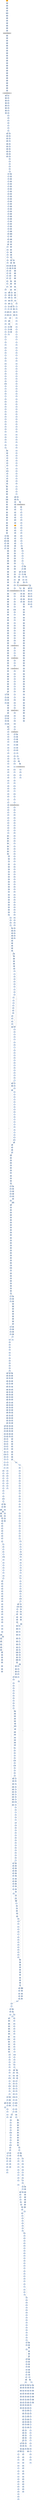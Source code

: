 strict digraph G {
	graph [bgcolor=transparent,
		name=G
	];
	node [color=lightsteelblue,
		fillcolor=lightsteelblue,
		shape=rectangle,
		style=filled
	];
	a0x0041d10bmovl_0x41d000UINT32_eax	[color=lightgrey,
		fillcolor=orange,
		label=movl];
	a0x0041d110pushl_0x0UINT8	[label=pushl];
	a0x0041d10bmovl_0x41d000UINT32_eax -> a0x0041d110pushl_0x0UINT8	[color="#000000"];
	a0x0041d112pushl_0x414365UINT32	[label=pushl];
	a0x0041d110pushl_0x0UINT8 -> a0x0041d112pushl_0x414365UINT32	[color="#000000"];
	a0x0041d117pushl_fs_0	[label=pushl];
	a0x0041d112pushl_0x414365UINT32 -> a0x0041d117pushl_fs_0	[color="#000000"];
	a0x0041d11emovl_esp_fs_0	[label=movl];
	a0x0041d117pushl_fs_0 -> a0x0041d11emovl_esp_fs_0	[color="#000000"];
	a0x0041d125pushfw_	[label=pushfw];
	a0x0041d11emovl_esp_fs_0 -> a0x0041d125pushfw_	[color="#000000"];
	a0x0041d127pusha_	[label=pusha];
	a0x0041d125pushfw_ -> a0x0041d127pusha_	[color="#000000"];
	a0x0041d128pushl_eax	[label=pushl];
	a0x0041d127pusha_ -> a0x0041d128pushl_eax	[color="#000000"];
	a0x0041d129movl_eax_ebx	[label=movl];
	a0x0041d128pushl_eax -> a0x0041d129movl_eax_ebx	[color="#000000"];
	a0x0041d12baddl_eax__eax	[label=addl];
	a0x0041d129movl_eax_ebx -> a0x0041d12baddl_eax__eax	[color="#000000"];
	a0x0041d12dpushl_0xbc70UINT32	[label=pushl];
	a0x0041d12baddl_eax__eax -> a0x0041d12dpushl_0xbc70UINT32	[color="#000000"];
	a0x0041d132pushl_0x0UINT8	[label=pushl];
	a0x0041d12dpushl_0xbc70UINT32 -> a0x0041d132pushl_0x0UINT8	[color="#000000"];
	a0x0041d134call_0x1ceax_	[label=call];
	a0x0041d132pushl_0x0UINT8 -> a0x0041d134call_0x1ceax_	[color="#000000"];
	GLOBALALLOC_KERNEL32_DLL	[color=lightgrey,
		fillcolor=lightgrey,
		label="GLOBALALLOC-KERNEL32-DLL"];
	a0x0041d134call_0x1ceax_ -> GLOBALALLOC_KERNEL32_DLL	[color="#000000"];
	a0x0041d137movl_esp_ecx	[label=movl];
	GLOBALALLOC_KERNEL32_DLL -> a0x0041d137movl_esp_ecx	[color="#000000"];
	a0x0041d139leal_0xbc70eax__esp	[label=leal];
	a0x0041d137movl_esp_ecx -> a0x0041d139leal_0xbc70eax__esp	[color="#000000"];
	a0x0041d13fmovl_esp_0x2eecx_	[label=movl];
	a0x0041d139leal_0xbc70eax__esp -> a0x0041d13fmovl_esp_0x2eecx_	[color="#000000"];
	a0x0041d142pushl_0x400000UINT32	[label=pushl];
	a0x0041d13fmovl_esp_0x2eecx_ -> a0x0041d142pushl_0x400000UINT32	[color="#000000"];
	a0x0041d147pushl_ecx	[label=pushl];
	a0x0041d142pushl_0x400000UINT32 -> a0x0041d147pushl_ecx	[color="#000000"];
	a0x0041d148movl_0x4esp__edi	[label=movl];
	a0x0041d147pushl_ecx -> a0x0041d148movl_0x4esp__edi	[color="#000000"];
	a0x0041d14cmovl_ebx__esi	[label=movl];
	a0x0041d148movl_0x4esp__edi -> a0x0041d14cmovl_ebx__esi	[color="#000000"];
	a0x0041d14eaddw_0x780UINT16_di	[label=addw];
	a0x0041d14cmovl_ebx__esi -> a0x0041d14eaddw_0x780UINT16_di	[color="#000000"];
	a0x0041d153leal_0x8esiebx__esi	[label=leal];
	a0x0041d14eaddw_0x780UINT16_di -> a0x0041d153leal_0x8esiebx__esi	[color="#000000"];
	a0x0041d157movl_edi_ebx_	[label=movl];
	a0x0041d153leal_0x8esiebx__esi -> a0x0041d157movl_edi_ebx_	[color="#000000"];
	a0x0041d159pushl_ebx	[label=pushl];
	a0x0041d157movl_edi_ebx_ -> a0x0041d159pushl_ebx	[color="#000000"];
	a0x0041d15amovl_0x10esi__ebx	[label=movl];
	a0x0041d159pushl_ebx -> a0x0041d15amovl_0x10esi__ebx	[color="#000000"];
	a0x0041d15dpushl_esi	[label=pushl];
	a0x0041d15amovl_0x10esi__ebx -> a0x0041d15dpushl_esi	[color="#000000"];
	a0x0041d15epushl_0x2UINT8	[label=pushl];
	a0x0041d15dpushl_esi -> a0x0041d15epushl_0x2UINT8	[color="#000000"];
	a0x0041d160pushl_0x880UINT32	[label=pushl];
	a0x0041d15epushl_0x2UINT8 -> a0x0041d160pushl_0x880UINT32	[color="#000000"];
	a0x0041d165pushl_edi	[label=pushl];
	a0x0041d160pushl_0x880UINT32 -> a0x0041d165pushl_edi	[color="#000000"];
	a0x0041d166pushl_0x1fUINT8	[label=pushl];
	a0x0041d165pushl_edi -> a0x0041d166pushl_0x1fUINT8	[color="#000000"];
	a0x0041d168pushl_0x6UINT8	[label=pushl];
	a0x0041d166pushl_0x1fUINT8 -> a0x0041d168pushl_0x6UINT8	[color="#000000"];
	a0x0041d16apushl_esi	[label=pushl];
	a0x0041d168pushl_0x6UINT8 -> a0x0041d16apushl_esi	[color="#000000"];
	a0x0041d16bpushl_0x4UINT8	[label=pushl];
	a0x0041d16apushl_esi -> a0x0041d16bpushl_0x4UINT8	[color="#000000"];
	a0x0041d16dpushl_0x880UINT32	[label=pushl];
	a0x0041d16bpushl_0x4UINT8 -> a0x0041d16dpushl_0x880UINT32	[color="#000000"];
	a0x0041d172pushl_edi	[label=pushl];
	a0x0041d16dpushl_0x880UINT32 -> a0x0041d172pushl_edi	[color="#000000"];
	a0x0041d173call_ebx	[label=call];
	a0x0041d172pushl_edi -> a0x0041d173call_ebx	[color="#000000"];
	VIRTUALPROTECT_KERNEL32_DLL	[color=lightgrey,
		fillcolor=lightgrey,
		label="VIRTUALPROTECT-KERNEL32-DLL"];
	a0x0041d173call_ebx -> VIRTUALPROTECT_KERNEL32_DLL	[color="#000000"];
	a0x0041d175subl_0x8UINT8_esi	[label=subl];
	VIRTUALPROTECT_KERNEL32_DLL -> a0x0041d175subl_0x8UINT8_esi	[color="#000000"];
	a0x0041d18apopl_eax	[label=popl];
	VIRTUALPROTECT_KERNEL32_DLL -> a0x0041d18apopl_eax	[color="#000000"];
	a0x0041d178popl_ecx	[label=popl];
	a0x0041d175subl_0x8UINT8_esi -> a0x0041d178popl_ecx	[color="#000000"];
	a0x0041d179repz_movsl_ds_esi__es_edi_	[label=repz];
	a0x0041d178popl_ecx -> a0x0041d179repz_movsl_ds_esi__es_edi_	[color="#000000"];
	a0x0041d17bpopl_ecx	[label=popl];
	a0x0041d179repz_movsl_ds_esi__es_edi_ -> a0x0041d17bpopl_ecx	[color="#000000"];
	a0x0041d17caddw_0x68UINT8_di	[label=addw];
	a0x0041d17bpopl_ecx -> a0x0041d17caddw_0x68UINT8_di	[color="#000000"];
	a0x0041d180addl_0x104UINT32_esi	[label=addl];
	a0x0041d17caddw_0x68UINT8_di -> a0x0041d180addl_0x104UINT32_esi	[color="#000000"];
	a0x0041d186repz_movsl_ds_esi__es_edi_	[label=repz];
	a0x0041d180addl_0x104UINT32_esi -> a0x0041d186repz_movsl_ds_esi__es_edi_	[color="#000000"];
	a0x0041d188call_ebx	[label=call];
	a0x0041d186repz_movsl_ds_esi__es_edi_ -> a0x0041d188call_ebx	[color="#000000"];
	a0x0041d18bleal_0x163ceax__ebx	[label=leal];
	a0x0041d18apopl_eax -> a0x0041d18bleal_0x163ceax__ebx	[color="#000000"];
	a0x0041d191pushl_eax	[label=pushl];
	a0x0041d18bleal_0x163ceax__ebx -> a0x0041d191pushl_eax	[color="#000000"];
	a0x0041d192addb_0x8UINT8_esp_	[label=addb];
	a0x0041d191pushl_eax -> a0x0041d192addb_0x8UINT8_esp_	[color="#000000"];
	a0x0041d196pushl_eax	[label=pushl];
	a0x0041d192addb_0x8UINT8_esp_ -> a0x0041d196pushl_eax	[color="#000000"];
	a0x0041d197addb_0x42UINT8_esp_	[label=addb];
	a0x0041d196pushl_eax -> a0x0041d197addb_0x42UINT8_esp_	[color="#000000"];
	a0x0041d19bpushl_eax	[label=pushl];
	a0x0041d197addb_0x42UINT8_esp_ -> a0x0041d19bpushl_eax	[color="#000000"];
	a0x0041d19caddb_0x61UINT8_esp_	[label=addb];
	a0x0041d19bpushl_eax -> a0x0041d19caddb_0x61UINT8_esp_	[color="#000000"];
	a0x0041d1a0pushl_eax	[label=pushl];
	a0x0041d19caddb_0x61UINT8_esp_ -> a0x0041d1a0pushl_eax	[color="#000000"];
	a0x0041d1a1addb_0xffffff9dUINT8_esp_	[label=addb];
	a0x0041d1a0pushl_eax -> a0x0041d1a1addb_0xffffff9dUINT8_esp_	[color="#000000"];
	a0x0041d1a5pushl_eax	[label=pushl];
	a0x0041d1a1addb_0xffffff9dUINT8_esp_ -> a0x0041d1a5pushl_eax	[color="#000000"];
	a0x0041d1a6addb_0xffffffbbUINT8_esp_	[label=addb];
	a0x0041d1a5pushl_eax -> a0x0041d1a6addb_0xffffffbbUINT8_esp_	[color="#000000"];
	a0x0041d1aamovl_ebx__ecx	[label=movl];
	a0x0041d1a6addb_0xffffffbbUINT8_esp_ -> a0x0041d1aamovl_ebx__ecx	[color="#000000"];
	a0x0041d1acbtrl_0x1fUINT8_ecx	[label=btrl];
	a0x0041d1aamovl_ebx__ecx -> a0x0041d1acbtrl_0x1fUINT8_ecx	[color="#000000"];
	a0x0041d1b0jae_0x0041d1c9	[label=jae];
	a0x0041d1acbtrl_0x1fUINT8_ecx -> a0x0041d1b0jae_0x0041d1c9	[color="#000000"];
	a0x0041d1b2movl_0x18esp__eax	[label=movl];
	a0x0041d1b0jae_0x0041d1c9 -> a0x0041d1b2movl_0x18esp__eax	[color="#000000",
		label=F];
	a0x0041d1c9addl_0x10UINT8_ebx	[label=addl];
	a0x0041d1b0jae_0x0041d1c9 -> a0x0041d1c9addl_0x10UINT8_ebx	[color="#000000",
		label=T];
	a0x0041d1b6std_	[label=std];
	a0x0041d1b2movl_0x18esp__eax -> a0x0041d1b6std_	[color="#000000"];
	a0x0041d1b7movl_eax_esi	[label=movl];
	a0x0041d1b6std_ -> a0x0041d1b7movl_eax_esi	[color="#000000"];
	a0x0041d1b9movl_eax_edi	[label=movl];
	a0x0041d1b7movl_eax_esi -> a0x0041d1b9movl_eax_edi	[color="#000000"];
	a0x0041d1bbaddl_0x4ebx__esi	[label=addl];
	a0x0041d1b9movl_eax_edi -> a0x0041d1bbaddl_0x4ebx__esi	[color="#000000"];
	a0x0041d1beaddl_0x8ebx__edi	[label=addl];
	a0x0041d1bbaddl_0x4ebx__esi -> a0x0041d1beaddl_0x8ebx__edi	[color="#000000"];
	a0x0041d1c1repz_movsl_ds_esi__es_edi_	[label=repz];
	a0x0041d1beaddl_0x8ebx__edi -> a0x0041d1c1repz_movsl_ds_esi__es_edi_	[color="#000000"];
	a0x0041d1c3addl_0xcUINT8_ebx	[label=addl];
	a0x0041d1c1repz_movsl_ds_esi__es_edi_ -> a0x0041d1c3addl_0xcUINT8_ebx	[color="#000000"];
	a0x0041d1c6cld_	[label=cld];
	a0x0041d1c3addl_0xcUINT8_ebx -> a0x0041d1c6cld_	[color="#000000"];
	a0x0041d1c7jmp_0x0041d1aa	[label=jmp];
	a0x0041d1c6cld_ -> a0x0041d1c7jmp_0x0041d1aa	[color="#000000"];
	a0x0041d1ccmovl__12ebx__edx	[label=movl];
	a0x0041d1c9addl_0x10UINT8_ebx -> a0x0041d1ccmovl__12ebx__edx	[color="#000000"];
	a0x0041d1cftestl_edx_edx	[label=testl];
	a0x0041d1ccmovl__12ebx__edx -> a0x0041d1cftestl_edx_edx	[color="#000000"];
	a0x0041d1d1je_0x0041d1aa	[label=je];
	a0x0041d1cftestl_edx_edx -> a0x0041d1d1je_0x0041d1aa	[color="#000000"];
	a0x0041d1d3movl_0x18esp__eax	[label=movl];
	a0x0041d1d1je_0x0041d1aa -> a0x0041d1d3movl_0x18esp__eax	[color="#000000",
		label=F];
	a0x0041d1d7movl__8ebx__edi	[label=movl];
	a0x0041d1d3movl_0x18esp__eax -> a0x0041d1d7movl__8ebx__edi	[color="#000000"];
	a0x0041d1daaddl_eax_edi	[label=addl];
	a0x0041d1d7movl__8ebx__edi -> a0x0041d1daaddl_eax_edi	[color="#000000"];
	a0x0041d1dcpushl_ebx	[label=pushl];
	a0x0041d1daaddl_eax_edi -> a0x0041d1dcpushl_ebx	[color="#000000"];
	a0x0041d1ddpushl_edx	[label=pushl];
	a0x0041d1dcpushl_ebx -> a0x0041d1ddpushl_edx	[color="#000000"];
	a0x0041d1depushl_edi	[label=pushl];
	a0x0041d1ddpushl_edx -> a0x0041d1depushl_edi	[color="#000000"];
	a0x0041d1dfaddl_ecx_eax	[label=addl];
	a0x0041d1depushl_edi -> a0x0041d1dfaddl_ecx_eax	[color="#000000"];
	a0x0041d1e1pushl_eax	[label=pushl];
	a0x0041d1dfaddl_ecx_eax -> a0x0041d1e1pushl_eax	[color="#000000"];
	a0x0041d1e2call_0x0041d214	[label=call];
	a0x0041d1e1pushl_eax -> a0x0041d1e2call_0x0041d214	[color="#000000"];
	a0x0041d214pushl_ebp	[label=pushl];
	a0x0041d1e2call_0x0041d214 -> a0x0041d214pushl_ebp	[color="#000000"];
	a0x0041d215movl_esp_ebp	[label=movl];
	a0x0041d214pushl_ebp -> a0x0041d215movl_esp_ebp	[color="#000000"];
	a0x0041d217movb_al_edi_	[label=movb];
	a0x0041d215movl_esp_ebp -> a0x0041d217movb_al_edi_	[color="#000000"];
	a0x0041d219subl_0xbad8UINT32_esp	[label=subl];
	a0x0041d217movb_al_edi_ -> a0x0041d219subl_0xbad8UINT32_esp	[color="#000000"];
	a0x00414365call_0x4143b9	[label=call];
	a0x0041d217movb_al_edi_ -> a0x00414365call_0x4143b9	[color="#000000"];
	a0x0041d21fleal__32888ebp__ecx	[label=leal];
	a0x0041d219subl_0xbad8UINT32_esp -> a0x0041d21fleal__32888ebp__ecx	[color="#000000"];
	a0x0041d225orl_0xffffffffUINT8__20ebp_	[label=orl];
	a0x0041d21fleal__32888ebp__ecx -> a0x0041d225orl_0xffffffffUINT8__20ebp_	[color="#000000"];
	a0x0041d229movl_ecx__112ebp_	[label=movl];
	a0x0041d225orl_0xffffffffUINT8__20ebp_ -> a0x0041d229movl_ecx__112ebp_	[color="#000000"];
	a0x0041d22cleal__32888ebp__ecx	[label=leal];
	a0x0041d229movl_ecx__112ebp_ -> a0x0041d22cleal__32888ebp__ecx	[color="#000000"];
	a0x0041d232movl_ecx__116ebp_	[label=movl];
	a0x0041d22cleal__32888ebp__ecx -> a0x0041d232movl_ecx__116ebp_	[color="#000000"];
	a0x0041d235movl_0x8ebp__ecx	[label=movl];
	a0x0041d232movl_ecx__116ebp_ -> a0x0041d235movl_0x8ebp__ecx	[color="#000000"];
	a0x0041d238leal__120ebp__eax	[label=leal];
	a0x0041d235movl_0x8ebp__ecx -> a0x0041d238leal__120ebp__eax	[color="#000000"];
	a0x0041d23bpushl_ebx	[label=pushl];
	a0x0041d238leal__120ebp__eax -> a0x0041d23bpushl_ebx	[color="#000000"];
	a0x0041d23cmovl_eax__120ebp_	[label=movl];
	a0x0041d23bpushl_ebx -> a0x0041d23cmovl_eax__120ebp_	[color="#000000"];
	a0x0041d23fmovl_ecx_0x8ebp_	[label=movl];
	a0x0041d23cmovl_eax__120ebp_ -> a0x0041d23fmovl_ecx_0x8ebp_	[color="#000000"];
	a0x0041d242pushl_esi	[label=pushl];
	a0x0041d23fmovl_ecx_0x8ebp_ -> a0x0041d242pushl_esi	[color="#000000"];
	a0x0041d243xorl_eax_eax	[label=xorl];
	a0x0041d242pushl_esi -> a0x0041d243xorl_eax_eax	[color="#000000"];
	a0x0041d245xorl_ebx_ebx	[label=xorl];
	a0x0041d243xorl_eax_eax -> a0x0041d245xorl_ebx_ebx	[color="#000000"];
	a0x0041d247leal__32888ebp__ecx	[label=leal];
	a0x0041d245xorl_ebx_ebx -> a0x0041d247leal__32888ebp__ecx	[color="#000000"];
	a0x0041d24dpushl_edi	[label=pushl];
	a0x0041d247leal__32888ebp__ecx -> a0x0041d24dpushl_edi	[color="#000000"];
	a0x0041d24emovl_eax__46680ebp_	[label=movl];
	a0x0041d24dpushl_edi -> a0x0041d24emovl_eax__46680ebp_	[color="#000000"];
	a0x0041d254movl_eax__41536ebp_	[label=movl];
	a0x0041d24emovl_eax__46680ebp_ -> a0x0041d254movl_eax__41536ebp_	[color="#000000"];
	a0x0041d25amovl_eax__41532ebp_	[label=movl];
	a0x0041d254movl_eax__41536ebp_ -> a0x0041d25amovl_eax__41532ebp_	[color="#000000"];
	a0x0041d260movl_eax__8ebp_	[label=movl];
	a0x0041d25amovl_eax__41532ebp_ -> a0x0041d260movl_eax__8ebp_	[color="#000000"];
	a0x0041d263movl_ebx__16ebp_	[label=movl];
	a0x0041d260movl_eax__8ebp_ -> a0x0041d263movl_ebx__16ebp_	[color="#000000"];
	a0x0041d266xorl_edi_edi	[label=xorl];
	a0x0041d263movl_ebx__16ebp_ -> a0x0041d266xorl_edi_edi	[color="#000000"];
	a0x0041d268movl_ecx__12ebp_	[label=movl];
	a0x0041d266xorl_edi_edi -> a0x0041d268movl_ecx__12ebp_	[color="#000000"];
	a0x0041d26bmovl_0x8000UINT32__4ebp_	[label=movl];
	a0x0041d268movl_ecx__12ebp_ -> a0x0041d26bmovl_0x8000UINT32__4ebp_	[color="#000000"];
	a0x0041d272testl_eax_eax	[label=testl];
	a0x0041d26bmovl_0x8000UINT32__4ebp_ -> a0x0041d272testl_eax_eax	[color="#000000"];
	a0x0041d274jne_0x0041d2e7	[label=jne];
	a0x0041d272testl_eax_eax -> a0x0041d274jne_0x0041d2e7	[color="#000000"];
	a0x0041d276pushl_0x3UINT8	[label=pushl];
	a0x0041d274jne_0x0041d2e7 -> a0x0041d276pushl_0x3UINT8	[color="#000000",
		label=F];
	a0x0041d278popl_esi	[label=popl];
	a0x0041d276pushl_0x3UINT8 -> a0x0041d278popl_esi	[color="#000000"];
	a0x0041d279cmpl_esi_edi	[label=cmpl];
	a0x0041d278popl_esi -> a0x0041d279cmpl_esi_edi	[color="#000000"];
	a0x0041d27bjae_0x0041d2a1	[label=jae];
	a0x0041d279cmpl_esi_edi -> a0x0041d27bjae_0x0041d2a1	[color="#000000"];
	a0x0041d27dpushl_0xaUINT8	[label=pushl];
	a0x0041d27bjae_0x0041d2a1 -> a0x0041d27dpushl_0xaUINT8	[color="#000000",
		label=F];
	a0x0041d2a1movl_ebx_ecx	[label=movl];
	a0x0041d27bjae_0x0041d2a1 -> a0x0041d2a1movl_ebx_ecx	[color="#000000",
		label=T];
	a0x0041d27fpopl_ecx	[label=popl];
	a0x0041d27dpushl_0xaUINT8 -> a0x0041d27fpopl_ecx	[color="#000000"];
	a0x0041d280subl_edi_ecx	[label=subl];
	a0x0041d27fpopl_ecx -> a0x0041d280subl_edi_ecx	[color="#000000"];
	a0x0041d282shrl_0x3UINT8_ecx	[label=shrl];
	a0x0041d280subl_edi_ecx -> a0x0041d282shrl_0x3UINT8_ecx	[color="#000000"];
	a0x0041d285addl_ecx__8ebp_	[label=addl];
	a0x0041d282shrl_0x3UINT8_ecx -> a0x0041d285addl_ecx__8ebp_	[color="#000000"];
	a0x0041d288movl_0x8ebp__ecx	[label=movl];
	a0x0041d285addl_ecx__8ebp_ -> a0x0041d288movl_0x8ebp__ecx	[color="#000000"];
	a0x0041d28bmovzbl_ecx__edx	[label=movzbl];
	a0x0041d288movl_0x8ebp__ecx -> a0x0041d28bmovzbl_ecx__edx	[color="#000000"];
	a0x0041d28emovl_edi_ecx	[label=movl];
	a0x0041d28bmovzbl_ecx__edx -> a0x0041d28emovl_edi_ecx	[color="#000000"];
	a0x0041d290addl_0x8UINT8_edi	[label=addl];
	a0x0041d28emovl_edi_ecx -> a0x0041d290addl_0x8UINT8_edi	[color="#000000"];
	a0x0041d293shll_cl_edx	[label=shll];
	a0x0041d290addl_0x8UINT8_edi -> a0x0041d293shll_cl_edx	[color="#000000"];
	a0x0041d295orl_edx_ebx	[label=orl];
	a0x0041d293shll_cl_edx -> a0x0041d295orl_edx_ebx	[color="#000000"];
	a0x0041d297incl_0x8ebp_	[label=incl];
	a0x0041d295orl_edx_ebx -> a0x0041d297incl_0x8ebp_	[color="#000000"];
	a0x0041d29acmpl_esi_edi	[label=cmpl];
	a0x0041d297incl_0x8ebp_ -> a0x0041d29acmpl_esi_edi	[color="#000000"];
	a0x0041d29cjb_0x0041d288	[label=jb];
	a0x0041d29acmpl_esi_edi -> a0x0041d29cjb_0x0041d288	[color="#000000"];
	a0x0041d29emovl_ebx__16ebp_	[label=movl];
	a0x0041d29cjb_0x0041d288 -> a0x0041d29emovl_ebx__16ebp_	[color="#000000",
		label=F];
	a0x0041d29emovl_ebx__16ebp_ -> a0x0041d2a1movl_ebx_ecx	[color="#000000"];
	a0x0041d2a3andl_0x7UINT8_ecx	[label=andl];
	a0x0041d2a1movl_ebx_ecx -> a0x0041d2a3andl_0x7UINT8_ecx	[color="#000000"];
	a0x0041d2a6movl_ecx_edx	[label=movl];
	a0x0041d2a3andl_0x7UINT8_ecx -> a0x0041d2a6movl_ecx_edx	[color="#000000"];
	a0x0041d2a8shrl_ecx	[label=shrl];
	a0x0041d2a6movl_ecx_edx -> a0x0041d2a8shrl_ecx	[color="#000000"];
	a0x0041d2aaandl_0x1UINT8_edx	[label=andl];
	a0x0041d2a8shrl_ecx -> a0x0041d2aaandl_0x1UINT8_edx	[color="#000000"];
	a0x0041d2adsubl_0x0UINT8_ecx	[label=subl];
	a0x0041d2aaandl_0x1UINT8_edx -> a0x0041d2adsubl_0x0UINT8_ecx	[color="#000000"];
	a0x0041d2b0movl_edx__41540ebp_	[label=movl];
	a0x0041d2adsubl_0x0UINT8_ecx -> a0x0041d2b0movl_edx__41540ebp_	[color="#000000"];
	a0x0041d2b6je_0x0041d2cb	[label=je];
	a0x0041d2b0movl_edx__41540ebp_ -> a0x0041d2b6je_0x0041d2cb	[color="#000000"];
	a0x0041d2b8decl_ecx	[label=decl];
	a0x0041d2b6je_0x0041d2cb -> a0x0041d2b8decl_ecx	[color="#000000",
		label=F];
	a0x0041d2b9jne_0x0041e1c7	[label=jne];
	a0x0041d2b8decl_ecx -> a0x0041d2b9jne_0x0041e1c7	[color="#000000"];
	a0x0041d2bfshrl_0x3UINT8_ebx	[label=shrl];
	a0x0041d2b9jne_0x0041e1c7 -> a0x0041d2bfshrl_0x3UINT8_ebx	[color="#000000",
		label=F];
	a0x0041d2c2movl_ebx__16ebp_	[label=movl];
	a0x0041d2bfshrl_0x3UINT8_ebx -> a0x0041d2c2movl_ebx__16ebp_	[color="#000000"];
	a0x0041d2c5subl_esi_edi	[label=subl];
	a0x0041d2c2movl_ebx__16ebp_ -> a0x0041d2c5subl_esi_edi	[color="#000000"];
	a0x0041d2c7movl_esi_eax	[label=movl];
	a0x0041d2c5subl_esi_edi -> a0x0041d2c7movl_esi_eax	[color="#000000"];
	a0x0041d2c9jmp_0x0041d2df	[label=jmp];
	a0x0041d2c7movl_esi_eax -> a0x0041d2c9jmp_0x0041d2df	[color="#000000"];
	a0x0041d2dfmovl_eax__46680ebp_	[label=movl];
	a0x0041d2c9jmp_0x0041d2df -> a0x0041d2dfmovl_eax__46680ebp_	[color="#000000"];
	a0x0041d2e5jmp_0x0041d2ed	[label=jmp];
	a0x0041d2dfmovl_eax__46680ebp_ -> a0x0041d2e5jmp_0x0041d2ed	[color="#000000"];
	a0x0041d2edcmpl_0x1UINT8_eax	[label=cmpl];
	a0x0041d2e5jmp_0x0041d2ed -> a0x0041d2edcmpl_0x1UINT8_eax	[color="#000000"];
	a0x0041d2f0jne_0x0041d352	[label=jne];
	a0x0041d2edcmpl_0x1UINT8_eax -> a0x0041d2f0jne_0x0041d352	[color="#000000"];
	a0x0041d352cmpl_0x2UINT8_eax	[label=cmpl];
	a0x0041d2f0jne_0x0041d352 -> a0x0041d352cmpl_0x2UINT8_eax	[color="#000000",
		label=T];
	a0x0041d355jne_0x0041d478	[label=jne];
	a0x0041d352cmpl_0x2UINT8_eax -> a0x0041d355jne_0x0041d478	[color="#000000"];
	a0x0041d478pushl_0x3UINT8	[label=pushl];
	a0x0041d355jne_0x0041d478 -> a0x0041d478pushl_0x3UINT8	[color="#000000",
		label=T];
	a0x0041d47apopl_edx	[label=popl];
	a0x0041d478pushl_0x3UINT8 -> a0x0041d47apopl_edx	[color="#000000"];
	a0x0041d47bcmpl_edx_eax	[label=cmpl];
	a0x0041d47apopl_edx -> a0x0041d47bcmpl_edx_eax	[color="#000000"];
	a0x0041d47djne_0x0041d4d0	[label=jne];
	a0x0041d47bcmpl_edx_eax -> a0x0041d47djne_0x0041d4d0	[color="#000000"];
	a0x0041d47fcmpl_0xeUINT8_edi	[label=cmpl];
	a0x0041d47djne_0x0041d4d0 -> a0x0041d47fcmpl_0xeUINT8_edi	[color="#000000",
		label=F];
	a0x0041d482jae_0x0041d4a6	[label=jae];
	a0x0041d47fcmpl_0xeUINT8_edi -> a0x0041d482jae_0x0041d4a6	[color="#000000"];
	a0x0041d484pushl_0x15UINT8	[label=pushl];
	a0x0041d482jae_0x0041d4a6 -> a0x0041d484pushl_0x15UINT8	[color="#000000",
		label=F];
	a0x0041d486popl_eax	[label=popl];
	a0x0041d484pushl_0x15UINT8 -> a0x0041d486popl_eax	[color="#000000"];
	a0x0041d487subl_edi_eax	[label=subl];
	a0x0041d486popl_eax -> a0x0041d487subl_edi_eax	[color="#000000"];
	a0x0041d489shrl_0x3UINT8_eax	[label=shrl];
	a0x0041d487subl_edi_eax -> a0x0041d489shrl_0x3UINT8_eax	[color="#000000"];
	a0x0041d48caddl_eax__8ebp_	[label=addl];
	a0x0041d489shrl_0x3UINT8_eax -> a0x0041d48caddl_eax__8ebp_	[color="#000000"];
	a0x0041d48fmovl_0x8ebp__eax	[label=movl];
	a0x0041d48caddl_eax__8ebp_ -> a0x0041d48fmovl_0x8ebp__eax	[color="#000000"];
	a0x0041d492movl_edi_ecx	[label=movl];
	a0x0041d48fmovl_0x8ebp__eax -> a0x0041d492movl_edi_ecx	[color="#000000"];
	a0x0041d494addl_0x8UINT8_edi	[label=addl];
	a0x0041d492movl_edi_ecx -> a0x0041d494addl_0x8UINT8_edi	[color="#000000"];
	a0x0041d497movzbl_eax__eax	[label=movzbl];
	a0x0041d494addl_0x8UINT8_edi -> a0x0041d497movzbl_eax__eax	[color="#000000"];
	a0x0041d49ashll_cl_eax	[label=shll];
	a0x0041d497movzbl_eax__eax -> a0x0041d49ashll_cl_eax	[color="#000000"];
	a0x0041d49corl_eax_ebx	[label=orl];
	a0x0041d49ashll_cl_eax -> a0x0041d49corl_eax_ebx	[color="#000000"];
	a0x0041d49eincl_0x8ebp_	[label=incl];
	a0x0041d49corl_eax_ebx -> a0x0041d49eincl_0x8ebp_	[color="#000000"];
	a0x0041d4a1cmpl_0xeUINT8_edi	[label=cmpl];
	a0x0041d49eincl_0x8ebp_ -> a0x0041d4a1cmpl_0xeUINT8_edi	[color="#000000"];
	a0x0041d4a4jb_0x0041d48f	[label=jb];
	a0x0041d4a1cmpl_0xeUINT8_edi -> a0x0041d4a4jb_0x0041d48f	[color="#000000"];
	a0x0041d4a6movl_ebx_ecx	[label=movl];
	a0x0041d4a4jb_0x0041d48f -> a0x0041d4a6movl_ebx_ecx	[color="#000000",
		label=F];
	a0x0041d4a8pushl_0x4UINT8	[label=pushl];
	a0x0041d4a6movl_ebx_ecx -> a0x0041d4a8pushl_0x4UINT8	[color="#000000"];
	a0x0041d4aaandl_0x3fffUINT32_ecx	[label=andl];
	a0x0041d4a8pushl_0x4UINT8 -> a0x0041d4aaandl_0x3fffUINT32_ecx	[color="#000000"];
	a0x0041d4b0subl_0xeUINT8_edi	[label=subl];
	a0x0041d4aaandl_0x3fffUINT32_ecx -> a0x0041d4b0subl_0xeUINT8_edi	[color="#000000"];
	a0x0041d4b3shrl_0xeUINT8_ebx	[label=shrl];
	a0x0041d4b0subl_0xeUINT8_edi -> a0x0041d4b3shrl_0xeUINT8_ebx	[color="#000000"];
	a0x0041d4b6xorl_esi_esi	[label=xorl];
	a0x0041d4b3shrl_0xeUINT8_ebx -> a0x0041d4b6xorl_esi_esi	[color="#000000"];
	a0x0041d4b8popl_eax	[label=popl];
	a0x0041d4b6xorl_esi_esi -> a0x0041d4b8popl_eax	[color="#000000"];
	a0x0041d4b9movl_ecx__46676ebp_	[label=movl];
	a0x0041d4b8popl_eax -> a0x0041d4b9movl_ecx__46676ebp_	[color="#000000"];
	a0x0041d4bfmovl_ebx__16ebp_	[label=movl];
	a0x0041d4b9movl_ecx__46676ebp_ -> a0x0041d4bfmovl_ebx__16ebp_	[color="#000000"];
	a0x0041d4c2movl_esi__46672ebp_	[label=movl];
	a0x0041d4bfmovl_ebx__16ebp_ -> a0x0041d4c2movl_esi__46672ebp_	[color="#000000"];
	a0x0041d4c8movl_eax__46680ebp_	[label=movl];
	a0x0041d4c2movl_esi__46672ebp_ -> a0x0041d4c8movl_eax__46680ebp_	[color="#000000"];
	a0x0041d4cejmp_0x0041d4d8	[label=jmp];
	a0x0041d4c8movl_eax__46680ebp_ -> a0x0041d4cejmp_0x0041d4d8	[color="#000000"];
	a0x0041d4d8cmpl_0x4UINT8_eax	[label=cmpl];
	a0x0041d4cejmp_0x0041d4d8 -> a0x0041d4d8cmpl_0x4UINT8_eax	[color="#000000"];
	a0x0041d4dbjne_0x0041d5db	[label=jne];
	a0x0041d4d8cmpl_0x4UINT8_eax -> a0x0041d4dbjne_0x0041d5db	[color="#000000"];
	a0x0041d4e1shrl_0xaUINT8_ecx	[label=shrl];
	a0x0041d4dbjne_0x0041d5db -> a0x0041d4e1shrl_0xaUINT8_ecx	[color="#000000",
		label=F];
	a0x0041d4e4addl_eax_ecx	[label=addl];
	a0x0041d4e1shrl_0xaUINT8_ecx -> a0x0041d4e4addl_eax_ecx	[color="#000000"];
	a0x0041d4e6cmpl_ecx__46672ebp_	[label=cmpl];
	a0x0041d4e4addl_eax_ecx -> a0x0041d4e6cmpl_ecx__46672ebp_	[color="#000000"];
	a0x0041d4ecjae_0x0041d551	[label=jae];
	a0x0041d4e6cmpl_ecx__46672ebp_ -> a0x0041d4ecjae_0x0041d551	[color="#000000"];
	a0x0041d4eecmpl_edx_edi	[label=cmpl];
	a0x0041d4ecjae_0x0041d551 -> a0x0041d4eecmpl_edx_edi	[color="#000000",
		label=F];
	a0x0041d4f0jae_0x0041d513	[label=jae];
	a0x0041d4eecmpl_edx_edi -> a0x0041d4f0jae_0x0041d513	[color="#000000"];
	a0x0041d513movl__46672ebp__ecx	[label=movl];
	a0x0041d4f0jae_0x0041d513 -> a0x0041d513movl__46672ebp__ecx	[color="#000000",
		label=T];
	a0x0041d4f2pushl_0xaUINT8	[label=pushl];
	a0x0041d4f0jae_0x0041d513 -> a0x0041d4f2pushl_0xaUINT8	[color="#000000",
		label=F];
	a0x0041d519movl_ebx_eax	[label=movl];
	a0x0041d513movl__46672ebp__ecx -> a0x0041d519movl_ebx_eax	[color="#000000"];
	a0x0041d51bandl_0x7UINT8_eax	[label=andl];
	a0x0041d519movl_ebx_eax -> a0x0041d51bandl_0x7UINT8_eax	[color="#000000"];
	a0x0041d51esubl_edx_edi	[label=subl];
	a0x0041d51bandl_0x7UINT8_eax -> a0x0041d51esubl_edx_edi	[color="#000000"];
	a0x0041d520addl_0xbafcesp__ecx	[label=addl];
	a0x0041d51esubl_edx_edi -> a0x0041d520addl_0xbafcesp__ecx	[color="#000000"];
	a0x0041d527movzbl_ecx__ecx	[label=movzbl];
	a0x0041d520addl_0xbafcesp__ecx -> a0x0041d527movzbl_ecx__ecx	[color="#000000"];
	a0x0041d52ashrl_0x3UINT8_ebx	[label=shrl];
	a0x0041d527movzbl_ecx__ecx -> a0x0041d52ashrl_0x3UINT8_ebx	[color="#000000"];
	a0x0041d52dmovl_eax__46668ebpecx4_	[label=movl];
	a0x0041d52ashrl_0x3UINT8_ebx -> a0x0041d52dmovl_eax__46668ebpecx4_	[color="#000000"];
	a0x0041d534movl__46676ebp__eax	[label=movl];
	a0x0041d52dmovl_eax__46668ebpecx4_ -> a0x0041d534movl__46676ebp__eax	[color="#000000"];
	a0x0041d53aincl__46672ebp_	[label=incl];
	a0x0041d534movl__46676ebp__eax -> a0x0041d53aincl__46672ebp_	[color="#000000"];
	a0x0041d540shrl_0xaUINT8_eax	[label=shrl];
	a0x0041d53aincl__46672ebp_ -> a0x0041d540shrl_0xaUINT8_eax	[color="#000000"];
	a0x0041d543addl_0x4UINT8_eax	[label=addl];
	a0x0041d540shrl_0xaUINT8_eax -> a0x0041d543addl_0x4UINT8_eax	[color="#000000"];
	a0x0041d546cmpl_eax__46672ebp_	[label=cmpl];
	a0x0041d543addl_0x4UINT8_eax -> a0x0041d546cmpl_eax__46672ebp_	[color="#000000"];
	a0x0041d54cjb_0x0041d4ee	[label=jb];
	a0x0041d546cmpl_eax__46672ebp_ -> a0x0041d54cjb_0x0041d4ee	[color="#000000"];
	a0x0041d54emovl_ebx__16ebp_	[label=movl];
	a0x0041d54cjb_0x0041d4ee -> a0x0041d54emovl_ebx__16ebp_	[color="#000000",
		label=F];
	a0x0041d4f4popl_eax	[label=popl];
	a0x0041d4f2pushl_0xaUINT8 -> a0x0041d4f4popl_eax	[color="#000000"];
	a0x0041d4f5subl_edi_eax	[label=subl];
	a0x0041d4f4popl_eax -> a0x0041d4f5subl_edi_eax	[color="#000000"];
	a0x0041d4f7shrl_0x3UINT8_eax	[label=shrl];
	a0x0041d4f5subl_edi_eax -> a0x0041d4f7shrl_0x3UINT8_eax	[color="#000000"];
	a0x0041d4faaddl_eax__8ebp_	[label=addl];
	a0x0041d4f7shrl_0x3UINT8_eax -> a0x0041d4faaddl_eax__8ebp_	[color="#000000"];
	a0x0041d4fdmovl_0x8ebp__eax	[label=movl];
	a0x0041d4faaddl_eax__8ebp_ -> a0x0041d4fdmovl_0x8ebp__eax	[color="#000000"];
	a0x0041d500movl_edi_ecx	[label=movl];
	a0x0041d4fdmovl_0x8ebp__eax -> a0x0041d500movl_edi_ecx	[color="#000000"];
	a0x0041d502addl_0x8UINT8_edi	[label=addl];
	a0x0041d500movl_edi_ecx -> a0x0041d502addl_0x8UINT8_edi	[color="#000000"];
	a0x0041d505movzbl_eax__eax	[label=movzbl];
	a0x0041d502addl_0x8UINT8_edi -> a0x0041d505movzbl_eax__eax	[color="#000000"];
	a0x0041d508shll_cl_eax	[label=shll];
	a0x0041d505movzbl_eax__eax -> a0x0041d508shll_cl_eax	[color="#000000"];
	a0x0041d50aorl_eax_ebx	[label=orl];
	a0x0041d508shll_cl_eax -> a0x0041d50aorl_eax_ebx	[color="#000000"];
	a0x0041d50cincl_0x8ebp_	[label=incl];
	a0x0041d50aorl_eax_ebx -> a0x0041d50cincl_0x8ebp_	[color="#000000"];
	a0x0041d50fcmpl_edx_edi	[label=cmpl];
	a0x0041d50cincl_0x8ebp_ -> a0x0041d50fcmpl_edx_edi	[color="#000000"];
	a0x0041d511jb_0x0041d4fd	[label=jb];
	a0x0041d50fcmpl_edx_edi -> a0x0041d511jb_0x0041d4fd	[color="#000000"];
	a0x0041d511jb_0x0041d4fd -> a0x0041d513movl__46672ebp__ecx	[color="#000000",
		label=F];
	a0x0041d551pushl_0x13UINT8	[label=pushl];
	a0x0041d54emovl_ebx__16ebp_ -> a0x0041d551pushl_0x13UINT8	[color="#000000"];
	a0x0041d553popl_eax	[label=popl];
	a0x0041d551pushl_0x13UINT8 -> a0x0041d553popl_eax	[color="#000000"];
	a0x0041d554cmpl_eax__46672ebp_	[label=cmpl];
	a0x0041d553popl_eax -> a0x0041d554cmpl_eax__46672ebp_	[color="#000000"];
	a0x0041d55ajae_0x0041d57b	[label=jae];
	a0x0041d554cmpl_eax__46672ebp_ -> a0x0041d55ajae_0x0041d57b	[color="#000000"];
	a0x0041d55cmovl__46672ebp__ecx	[label=movl];
	a0x0041d55ajae_0x0041d57b -> a0x0041d55cmovl__46672ebp__ecx	[color="#000000",
		label=F];
	a0x0041d57bleal__108ebp__ecx	[label=leal];
	a0x0041d55ajae_0x0041d57b -> a0x0041d57bleal__108ebp__ecx	[color="#000000",
		label=T];
	a0x0041d562addl_0xbafcesp__ecx	[label=addl];
	a0x0041d55cmovl__46672ebp__ecx -> a0x0041d562addl_0xbafcesp__ecx	[color="#000000"];
	a0x0041d569movzbl_ecx__ecx	[label=movzbl];
	a0x0041d562addl_0xbafcesp__ecx -> a0x0041d569movzbl_ecx__ecx	[color="#000000"];
	a0x0041d56cmovl_esi__46668ebpecx4_	[label=movl];
	a0x0041d569movzbl_ecx__ecx -> a0x0041d56cmovl_esi__46668ebpecx4_	[color="#000000"];
	a0x0041d573incl__46672ebp_	[label=incl];
	a0x0041d56cmovl_esi__46668ebpecx4_ -> a0x0041d573incl__46672ebp_	[color="#000000"];
	a0x0041d579jmp_0x0041d554	[label=jmp];
	a0x0041d573incl__46672ebp_ -> a0x0041d579jmp_0x0041d554	[color="#000000"];
	a0x0041d57emovl_0x7UINT32__41548ebp_	[label=movl];
	a0x0041d57bleal__108ebp__ecx -> a0x0041d57emovl_0x7UINT32__41548ebp_	[color="#000000"];
	a0x0041d588pushl_ecx	[label=pushl];
	a0x0041d57emovl_0x7UINT32__41548ebp_ -> a0x0041d588pushl_ecx	[color="#000000"];
	a0x0041d589leal__32ebp__ecx	[label=leal];
	a0x0041d588pushl_ecx -> a0x0041d589leal__32ebp__ecx	[color="#000000"];
	a0x0041d58cpushl_ecx	[label=pushl];
	a0x0041d589leal__32ebp__ecx -> a0x0041d58cpushl_ecx	[color="#000000"];
	a0x0041d58dleal__41528ebp__ecx	[label=leal];
	a0x0041d58cpushl_ecx -> a0x0041d58dleal__41528ebp__ecx	[color="#000000"];
	a0x0041d593pushl_ecx	[label=pushl];
	a0x0041d58dleal__41528ebp__ecx -> a0x0041d593pushl_ecx	[color="#000000"];
	a0x0041d594leal__41548ebp__ecx	[label=leal];
	a0x0041d593pushl_ecx -> a0x0041d594leal__41548ebp__ecx	[color="#000000"];
	a0x0041d59apushl_ecx	[label=pushl];
	a0x0041d594leal__41548ebp__ecx -> a0x0041d59apushl_ecx	[color="#000000"];
	a0x0041d59bleal__41544ebp__ecx	[label=leal];
	a0x0041d59apushl_ecx -> a0x0041d59bleal__41544ebp__ecx	[color="#000000"];
	a0x0041d5a1pushl_ecx	[label=pushl];
	a0x0041d59bleal__41544ebp__ecx -> a0x0041d5a1pushl_ecx	[color="#000000"];
	a0x0041d5a2pushl_esi	[label=pushl];
	a0x0041d5a1pushl_ecx -> a0x0041d5a2pushl_esi	[color="#000000"];
	a0x0041d5a3pushl_esi	[label=pushl];
	a0x0041d5a2pushl_esi -> a0x0041d5a3pushl_esi	[color="#000000"];
	a0x0041d5a4pushl_eax	[label=pushl];
	a0x0041d5a3pushl_esi -> a0x0041d5a4pushl_eax	[color="#000000"];
	a0x0041d5a5pushl_eax	[label=pushl];
	a0x0041d5a4pushl_eax -> a0x0041d5a5pushl_eax	[color="#000000"];
	a0x0041d5a6leal__46668ebp__eax	[label=leal];
	a0x0041d5a5pushl_eax -> a0x0041d5a6leal__46668ebp__eax	[color="#000000"];
	a0x0041d5acpushl_eax	[label=pushl];
	a0x0041d5a6leal__46668ebp__eax -> a0x0041d5acpushl_eax	[color="#000000"];
	a0x0041d5admovl_esi__32ebp_	[label=movl];
	a0x0041d5acpushl_eax -> a0x0041d5admovl_esi__32ebp_	[color="#000000"];
	a0x0041d5b0call_0x0041e1d3	[label=call];
	a0x0041d5admovl_esi__32ebp_ -> a0x0041d5b0call_0x0041e1d3	[color="#000000"];
	a0x0041e1d3pushl_ebp	[label=pushl];
	a0x0041d5b0call_0x0041e1d3 -> a0x0041e1d3pushl_ebp	[color="#000000"];
	a0x0041e1d4movl_esp_ebp	[label=movl];
	a0x0041e1d3pushl_ebp -> a0x0041e1d4movl_esp_ebp	[color="#000000"];
	a0x0041e1d6subl_0xf4UINT32_esp	[label=subl];
	a0x0041e1d4movl_esp_ebp -> a0x0041e1d6subl_0xf4UINT32_esp	[color="#000000"];
	a0x0041e1dcmovl_0x8ebp__ecx	[label=movl];
	a0x0041e1d6subl_0xf4UINT32_esp -> a0x0041e1dcmovl_0x8ebp__ecx	[color="#000000"];
	a0x0041e1dfpushl_ebx	[label=pushl];
	a0x0041e1dcmovl_0x8ebp__ecx -> a0x0041e1dfpushl_ebx	[color="#000000"];
	a0x0041e1e0pushl_esi	[label=pushl];
	a0x0041e1dfpushl_ebx -> a0x0041e1e0pushl_esi	[color="#000000"];
	a0x0041e1e1pushl_edi	[label=pushl];
	a0x0041e1e0pushl_esi -> a0x0041e1e1pushl_edi	[color="#000000"];
	a0x0041e1e2movl_0xcebp__edi	[label=movl];
	a0x0041e1e1pushl_edi -> a0x0041e1e2movl_0xcebp__edi	[color="#000000"];
	a0x0041e1e5xorl_esi_esi	[label=xorl];
	a0x0041e1e2movl_0xcebp__edi -> a0x0041e1e5xorl_esi_esi	[color="#000000"];
	a0x0041e1e7movl_esi__120ebp_	[label=movl];
	a0x0041e1e5xorl_esi_esi -> a0x0041e1e7movl_esi__120ebp_	[color="#000000"];
	a0x0041e1eamovl_esi__116ebp_	[label=movl];
	a0x0041e1e7movl_esi__120ebp_ -> a0x0041e1eamovl_esi__116ebp_	[color="#000000"];
	a0x0041e1edmovl_esi__112ebp_	[label=movl];
	a0x0041e1eamovl_esi__116ebp_ -> a0x0041e1edmovl_esi__112ebp_	[color="#000000"];
	a0x0041e1f0movl_esi__108ebp_	[label=movl];
	a0x0041e1edmovl_esi__112ebp_ -> a0x0041e1f0movl_esi__108ebp_	[color="#000000"];
	a0x0041e1f3movl_esi__104ebp_	[label=movl];
	a0x0041e1f0movl_esi__108ebp_ -> a0x0041e1f3movl_esi__104ebp_	[color="#000000"];
	a0x0041e1f6movl_esi__100ebp_	[label=movl];
	a0x0041e1f3movl_esi__104ebp_ -> a0x0041e1f6movl_esi__100ebp_	[color="#000000"];
	a0x0041e1f9movl_esi__96ebp_	[label=movl];
	a0x0041e1f6movl_esi__100ebp_ -> a0x0041e1f9movl_esi__96ebp_	[color="#000000"];
	a0x0041e1fcmovl_esi__92ebp_	[label=movl];
	a0x0041e1f9movl_esi__96ebp_ -> a0x0041e1fcmovl_esi__92ebp_	[color="#000000"];
	a0x0041e1ffmovl_esi__88ebp_	[label=movl];
	a0x0041e1fcmovl_esi__92ebp_ -> a0x0041e1ffmovl_esi__88ebp_	[color="#000000"];
	a0x0041e202movl_esi__84ebp_	[label=movl];
	a0x0041e1ffmovl_esi__88ebp_ -> a0x0041e202movl_esi__84ebp_	[color="#000000"];
	a0x0041e205movl_esi__80ebp_	[label=movl];
	a0x0041e202movl_esi__84ebp_ -> a0x0041e205movl_esi__80ebp_	[color="#000000"];
	a0x0041e208movl_esi__76ebp_	[label=movl];
	a0x0041e205movl_esi__80ebp_ -> a0x0041e208movl_esi__76ebp_	[color="#000000"];
	a0x0041e20bmovl_esi__72ebp_	[label=movl];
	a0x0041e208movl_esi__76ebp_ -> a0x0041e20bmovl_esi__72ebp_	[color="#000000"];
	a0x0041e20emovl_esi__68ebp_	[label=movl];
	a0x0041e20bmovl_esi__72ebp_ -> a0x0041e20emovl_esi__68ebp_	[color="#000000"];
	a0x0041e211movl_esi__64ebp_	[label=movl];
	a0x0041e20emovl_esi__68ebp_ -> a0x0041e211movl_esi__64ebp_	[color="#000000"];
	a0x0041e214movl_esi__60ebp_	[label=movl];
	a0x0041e211movl_esi__64ebp_ -> a0x0041e214movl_esi__60ebp_	[color="#000000"];
	a0x0041e217movl_edi_edx	[label=movl];
	a0x0041e214movl_esi__60ebp_ -> a0x0041e217movl_edi_edx	[color="#000000"];
	a0x0041e219movl_ecx__eax	[label=movl];
	a0x0041e217movl_edi_edx -> a0x0041e219movl_ecx__eax	[color="#000000"];
	a0x0041e21baddl_0x4UINT8_ecx	[label=addl];
	a0x0041e219movl_ecx__eax -> a0x0041e21baddl_0x4UINT8_ecx	[color="#000000"];
	a0x0041e21eincl__120ebpeax4_	[label=incl];
	a0x0041e21baddl_0x4UINT8_ecx -> a0x0041e21eincl__120ebpeax4_	[color="#000000"];
	a0x0041e222leal__120ebpeax4__eax	[label=leal];
	a0x0041e21eincl__120ebpeax4_ -> a0x0041e222leal__120ebpeax4__eax	[color="#000000"];
	a0x0041e226decl_edx	[label=decl];
	a0x0041e222leal__120ebpeax4__eax -> a0x0041e226decl_edx	[color="#000000"];
	a0x0041e227jne_0x0041e219	[label=jne];
	a0x0041e226decl_edx -> a0x0041e227jne_0x0041e219	[color="#000000"];
	a0x0041e229cmpl_edi__120ebp_	[label=cmpl];
	a0x0041e227jne_0x0041e219 -> a0x0041e229cmpl_edi__120ebp_	[color="#000000",
		label=F];
	a0x0041e22cjne_0x0041e23f	[label=jne];
	a0x0041e229cmpl_edi__120ebp_ -> a0x0041e22cjne_0x0041e23f	[color="#000000"];
	a0x0041e23fmovl_0x20ebp__ebx	[label=movl];
	a0x0041e22cjne_0x0041e23f -> a0x0041e23fmovl_0x20ebp__ebx	[color="#000000",
		label=T];
	a0x0041e242pushl_0x1UINT8	[label=pushl];
	a0x0041e23fmovl_0x20ebp__ebx -> a0x0041e242pushl_0x1UINT8	[color="#000000"];
	a0x0041e244popl_ecx	[label=popl];
	a0x0041e242pushl_0x1UINT8 -> a0x0041e244popl_ecx	[color="#000000"];
	a0x0041e245leal__116ebp__eax	[label=leal];
	a0x0041e244popl_ecx -> a0x0041e245leal__116ebp__eax	[color="#000000"];
	a0x0041e248movl_ebx__edx	[label=movl];
	a0x0041e245leal__116ebp__eax -> a0x0041e248movl_ebx__edx	[color="#000000"];
	a0x0041e24amovl_edx__4ebp_	[label=movl];
	a0x0041e248movl_ebx__edx -> a0x0041e24amovl_edx__4ebp_	[color="#000000"];
	a0x0041e24dcmpl_esi_eax_	[label=cmpl];
	a0x0041e24amovl_edx__4ebp_ -> a0x0041e24dcmpl_esi_eax_	[color="#000000"];
	a0x0041e24fjne_0x0041e25a	[label=jne];
	a0x0041e24dcmpl_esi_eax_ -> a0x0041e24fjne_0x0041e25a	[color="#000000"];
	a0x0041e251incl_ecx	[label=incl];
	a0x0041e24fjne_0x0041e25a -> a0x0041e251incl_ecx	[color="#000000",
		label=F];
	a0x0041e25acmpl_ecx_edx	[label=cmpl];
	a0x0041e24fjne_0x0041e25a -> a0x0041e25acmpl_ecx_edx	[color="#000000",
		label=T];
	a0x0041e252addl_0x4UINT8_eax	[label=addl];
	a0x0041e251incl_ecx -> a0x0041e252addl_0x4UINT8_eax	[color="#000000"];
	a0x0041e255cmpl_0xfUINT8_ecx	[label=cmpl];
	a0x0041e252addl_0x4UINT8_eax -> a0x0041e255cmpl_0xfUINT8_ecx	[color="#000000"];
	a0x0041e258jbe_0x0041e24d	[label=jbe];
	a0x0041e255cmpl_0xfUINT8_ecx -> a0x0041e258jbe_0x0041e24d	[color="#000000"];
	a0x0041e25cmovl_ecx_0x20ebp_	[label=movl];
	a0x0041e25acmpl_ecx_edx -> a0x0041e25cmovl_ecx_0x20ebp_	[color="#000000"];
	a0x0041e25fjae_0x0041e266	[label=jae];
	a0x0041e25cmovl_ecx_0x20ebp_ -> a0x0041e25fjae_0x0041e266	[color="#000000"];
	a0x0041e266pushl_0xfUINT8	[label=pushl];
	a0x0041e25fjae_0x0041e266 -> a0x0041e266pushl_0xfUINT8	[color="#000000",
		label=T];
	a0x0041e268leal__60ebp__edi	[label=leal];
	a0x0041e266pushl_0xfUINT8 -> a0x0041e268leal__60ebp__edi	[color="#000000"];
	a0x0041e26bpopl_eax	[label=popl];
	a0x0041e268leal__60ebp__edi -> a0x0041e26bpopl_eax	[color="#000000"];
	a0x0041e26ccmpl_esi_edi_	[label=cmpl];
	a0x0041e26bpopl_eax -> a0x0041e26ccmpl_esi_edi_	[color="#000000"];
	a0x0041e26ejne_0x0041e278	[label=jne];
	a0x0041e26ccmpl_esi_edi_ -> a0x0041e26ejne_0x0041e278	[color="#000000"];
	a0x0041e270decl_eax	[label=decl];
	a0x0041e26ejne_0x0041e278 -> a0x0041e270decl_eax	[color="#000000",
		label=F];
	a0x0041e278cmpl_eax_edx	[label=cmpl];
	a0x0041e26ejne_0x0041e278 -> a0x0041e278cmpl_eax_edx	[color="#000000",
		label=T];
	a0x0041e271subl_0x4UINT8_edi	[label=subl];
	a0x0041e270decl_eax -> a0x0041e271subl_0x4UINT8_edi	[color="#000000"];
	a0x0041e274cmpl_esi_eax	[label=cmpl];
	a0x0041e271subl_0x4UINT8_edi -> a0x0041e274cmpl_esi_eax	[color="#000000"];
	a0x0041e276jne_0x0041e26c	[label=jne];
	a0x0041e274cmpl_esi_eax -> a0x0041e276jne_0x0041e26c	[color="#000000"];
	a0x0041e27amovl_eax__36ebp_	[label=movl];
	a0x0041e278cmpl_eax_edx -> a0x0041e27amovl_eax__36ebp_	[color="#000000"];
	a0x0041e27djbe_0x0041e284	[label=jbe];
	a0x0041e27amovl_eax__36ebp_ -> a0x0041e27djbe_0x0041e284	[color="#000000"];
	a0x0041e284pushl_0x1UINT8	[label=pushl];
	a0x0041e27djbe_0x0041e284 -> a0x0041e284pushl_0x1UINT8	[color="#000000",
		label=T];
	a0x0041e27fmovl_eax__4ebp_	[label=movl];
	a0x0041e27djbe_0x0041e284 -> a0x0041e27fmovl_eax__4ebp_	[color="#000000",
		label=F];
	a0x0041e286movl_edx_ebx_	[label=movl];
	a0x0041e284pushl_0x1UINT8 -> a0x0041e286movl_edx_ebx_	[color="#000000"];
	a0x0041e288popl_edi	[label=popl];
	a0x0041e286movl_edx_ebx_ -> a0x0041e288popl_edi	[color="#000000"];
	a0x0041e289shll_cl_edi	[label=shll];
	a0x0041e288popl_edi -> a0x0041e289shll_cl_edi	[color="#000000"];
	a0x0041e28bcmpl_eax_ecx	[label=cmpl];
	a0x0041e289shll_cl_edi -> a0x0041e28bcmpl_eax_ecx	[color="#000000"];
	a0x0041e28djae_0x0041e2a5	[label=jae];
	a0x0041e28bcmpl_eax_ecx -> a0x0041e28djae_0x0041e2a5	[color="#000000"];
	a0x0041e28fleal__120ebpecx4__esi	[label=leal];
	a0x0041e28djae_0x0041e2a5 -> a0x0041e28fleal__120ebpecx4__esi	[color="#000000",
		label=F];
	a0x0041e293subl_esi__edi	[label=subl];
	a0x0041e28fleal__120ebpecx4__esi -> a0x0041e293subl_esi__edi	[color="#000000"];
	a0x0041e295js_0x0041e56d	[label=js];
	a0x0041e293subl_esi__edi -> a0x0041e295js_0x0041e56d	[color="#000000"];
	a0x0041e29bincl_ecx	[label=incl];
	a0x0041e295js_0x0041e56d -> a0x0041e29bincl_ecx	[color="#000000",
		label=F];
	a0x0041e29caddl_0x4UINT8_esi	[label=addl];
	a0x0041e29bincl_ecx -> a0x0041e29caddl_0x4UINT8_esi	[color="#000000"];
	a0x0041e29fshll_edi	[label=shll];
	a0x0041e29caddl_0x4UINT8_esi -> a0x0041e29fshll_edi	[color="#000000"];
	a0x0041e2a1cmpl_eax_ecx	[label=cmpl];
	a0x0041e29fshll_edi -> a0x0041e2a1cmpl_eax_ecx	[color="#000000"];
	a0x0041e2a3jb_0x0041e293	[label=jb];
	a0x0041e2a1cmpl_eax_ecx -> a0x0041e2a3jb_0x0041e293	[color="#000000"];
	a0x0041e2a5movl_eax_ebx	[label=movl];
	a0x0041e2a3jb_0x0041e293 -> a0x0041e2a5movl_eax_ebx	[color="#000000",
		label=F];
	a0x0041e2a7shll_0x2UINT8_ebx	[label=shll];
	a0x0041e2a5movl_eax_ebx -> a0x0041e2a7shll_0x2UINT8_ebx	[color="#000000"];
	a0x0041e2aamovl__120ebxebp__esi	[label=movl];
	a0x0041e2a7shll_0x2UINT8_ebx -> a0x0041e2aamovl__120ebxebp__esi	[color="#000000"];
	a0x0041e2aeleal__120ebxebp__ecx	[label=leal];
	a0x0041e2aamovl__120ebxebp__esi -> a0x0041e2aeleal__120ebxebp__ecx	[color="#000000"];
	a0x0041e2b2subl_esi_edi	[label=subl];
	a0x0041e2aeleal__120ebxebp__ecx -> a0x0041e2b2subl_esi_edi	[color="#000000"];
	a0x0041e2b4movl_edi__32ebp_	[label=movl];
	a0x0041e2b2subl_esi_edi -> a0x0041e2b4movl_edi__32ebp_	[color="#000000"];
	a0x0041e2b7js_0x0041e56d	[label=js];
	a0x0041e2b4movl_edi__32ebp_ -> a0x0041e2b7js_0x0041e56d	[color="#000000"];
	a0x0041e2bdaddl_edi_esi	[label=addl];
	a0x0041e2b7js_0x0041e56d -> a0x0041e2bdaddl_edi_esi	[color="#000000",
		label=F];
	a0x0041e2bfmovl_esi_ecx_	[label=movl];
	a0x0041e2bdaddl_edi_esi -> a0x0041e2bfmovl_esi_ecx_	[color="#000000"];
	a0x0041e2c1xorl_ecx_ecx	[label=xorl];
	a0x0041e2bfmovl_esi_ecx_ -> a0x0041e2c1xorl_ecx_ecx	[color="#000000"];
	a0x0041e2c3decl_eax	[label=decl];
	a0x0041e2c1xorl_ecx_ecx -> a0x0041e2c3decl_eax	[color="#000000"];
	a0x0041e2c4movl_ecx__180ebp_	[label=movl];
	a0x0041e2c3decl_eax -> a0x0041e2c4movl_ecx__180ebp_	[color="#000000"];
	a0x0041e2caje_0x0041e2df	[label=je];
	a0x0041e2c4movl_ecx__180ebp_ -> a0x0041e2caje_0x0041e2df	[color="#000000"];
	a0x0041e2ccxorl_esi_esi	[label=xorl];
	a0x0041e2caje_0x0041e2df -> a0x0041e2ccxorl_esi_esi	[color="#000000",
		label=F];
	a0x0041e2ceaddl__116esiebp__ecx	[label=addl];
	a0x0041e2ccxorl_esi_esi -> a0x0041e2ceaddl__116esiebp__ecx	[color="#000000"];
	a0x0041e2d2addl_0x4UINT8_esi	[label=addl];
	a0x0041e2ceaddl__116esiebp__ecx -> a0x0041e2d2addl_0x4UINT8_esi	[color="#000000"];
	a0x0041e2d5decl_eax	[label=decl];
	a0x0041e2d2addl_0x4UINT8_esi -> a0x0041e2d5decl_eax	[color="#000000"];
	a0x0041e2d6movl_ecx__180esiebp_	[label=movl];
	a0x0041e2d5decl_eax -> a0x0041e2d6movl_ecx__180esiebp_	[color="#000000"];
	a0x0041e2ddjne_0x0041e2ce	[label=jne];
	a0x0041e2d6movl_ecx__180esiebp_ -> a0x0041e2ddjne_0x0041e2ce	[color="#000000"];
	a0x0041e2dfmovl_0x8ebp__ecx	[label=movl];
	a0x0041e2ddjne_0x0041e2ce -> a0x0041e2dfmovl_0x8ebp__ecx	[color="#000000",
		label=F];
	a0x0041e2e2xorl_esi_esi	[label=xorl];
	a0x0041e2dfmovl_0x8ebp__ecx -> a0x0041e2e2xorl_esi_esi	[color="#000000"];
	a0x0041e2e4movl_ecx__eax	[label=movl];
	a0x0041e2e2xorl_esi_esi -> a0x0041e2e4movl_ecx__eax	[color="#000000"];
	a0x0041e2e6addl_0x4UINT8_ecx	[label=addl];
	a0x0041e2e4movl_ecx__eax -> a0x0041e2e6addl_0x4UINT8_ecx	[color="#000000"];
	a0x0041e2e9testl_eax_eax	[label=testl];
	a0x0041e2e6addl_0x4UINT8_ecx -> a0x0041e2e9testl_eax_eax	[color="#000000"];
	a0x0041e2ebmovl_ecx_0x8ebp_	[label=movl];
	a0x0041e2e9testl_eax_eax -> a0x0041e2ebmovl_ecx_0x8ebp_	[color="#000000"];
	a0x0041e2eeje_0x0041e30d	[label=je];
	a0x0041e2ebmovl_ecx_0x8ebp_ -> a0x0041e2eeje_0x0041e30d	[color="#000000"];
	a0x0041e2f0movl__184ebpeax4__ecx	[label=movl];
	a0x0041e2eeje_0x0041e30d -> a0x0041e2f0movl__184ebpeax4__ecx	[color="#000000",
		label=F];
	a0x0041e30dincl_esi	[label=incl];
	a0x0041e2eeje_0x0041e30d -> a0x0041e30dincl_esi	[color="#000000",
		label=T];
	a0x0041e2f7movl_0x2cebp__edi	[label=movl];
	a0x0041e2f0movl__184ebpeax4__ecx -> a0x0041e2f7movl_0x2cebp__edi	[color="#000000"];
	a0x0041e2faleal__184ebpeax4__eax	[label=leal];
	a0x0041e2f7movl_0x2cebp__edi -> a0x0041e2faleal__184ebpeax4__eax	[color="#000000"];
	a0x0041e301movl_esi_ediecx4_	[label=movl];
	a0x0041e2faleal__184ebpeax4__eax -> a0x0041e301movl_esi_ediecx4_	[color="#000000"];
	a0x0041e304movl__32ebp__edi	[label=movl];
	a0x0041e301movl_esi_ediecx4_ -> a0x0041e304movl__32ebp__edi	[color="#000000"];
	a0x0041e307incl_ecx	[label=incl];
	a0x0041e304movl__32ebp__edi -> a0x0041e307incl_ecx	[color="#000000"];
	a0x0041e308movl_ecx_eax_	[label=movl];
	a0x0041e307incl_ecx -> a0x0041e308movl_ecx_eax_	[color="#000000"];
	a0x0041e30amovl_0x8ebp__ecx	[label=movl];
	a0x0041e308movl_ecx_eax_ -> a0x0041e30amovl_0x8ebp__ecx	[color="#000000"];
	a0x0041e30amovl_0x8ebp__ecx -> a0x0041e30dincl_esi	[color="#000000"];
	a0x0041e30ecmpl_0xcebp__esi	[label=cmpl];
	a0x0041e30dincl_esi -> a0x0041e30ecmpl_0xcebp__esi	[color="#000000"];
	a0x0041e311jb_0x0041e2e4	[label=jb];
	a0x0041e30ecmpl_0xcebp__esi -> a0x0041e311jb_0x0041e2e4	[color="#000000"];
	a0x0041e313movl__184ebxebp__eax	[label=movl];
	a0x0041e311jb_0x0041e2e4 -> a0x0041e313movl__184ebxebp__eax	[color="#000000",
		label=F];
	a0x0041e31aandl_0x0UINT8__20ebp_	[label=andl];
	a0x0041e313movl__184ebxebp__eax -> a0x0041e31aandl_0x0UINT8__20ebp_	[color="#000000"];
	a0x0041e31eandl_0x0UINT8__184ebp_	[label=andl];
	a0x0041e31aandl_0x0UINT8__20ebp_ -> a0x0041e31eandl_0x0UINT8__184ebp_	[color="#000000"];
	a0x0041e325orl_0xffffffffUINT8__8ebp_	[label=orl];
	a0x0041e31eandl_0x0UINT8__184ebp_ -> a0x0041e325orl_0xffffffffUINT8__8ebp_	[color="#000000"];
	a0x0041e329movl_eax_0xcebp_	[label=movl];
	a0x0041e325orl_0xffffffffUINT8__8ebp_ -> a0x0041e329movl_eax_0xcebp_	[color="#000000"];
	a0x0041e32cmovl_0x2cebp__eax	[label=movl];
	a0x0041e329movl_eax_0xcebp_ -> a0x0041e32cmovl_0x2cebp__eax	[color="#000000"];
	a0x0041e32fmovl_eax_0x8ebp_	[label=movl];
	a0x0041e32cmovl_0x2cebp__eax -> a0x0041e32fmovl_eax_0x8ebp_	[color="#000000"];
	a0x0041e332movl_0x20ebp__eax	[label=movl];
	a0x0041e32fmovl_eax_0x8ebp_ -> a0x0041e332movl_0x20ebp__eax	[color="#000000"];
	a0x0041e335movl_edx_ebx	[label=movl];
	a0x0041e332movl_0x20ebp__eax -> a0x0041e335movl_edx_ebx	[color="#000000"];
	a0x0041e337negl_ebx	[label=negl];
	a0x0041e335movl_edx_ebx -> a0x0041e337negl_ebx	[color="#000000"];
	a0x0041e339cmpl__36ebp__eax	[label=cmpl];
	a0x0041e337negl_ebx -> a0x0041e339cmpl__36ebp__eax	[color="#000000"];
	a0x0041e33cjg_0x0041e553	[label=jg];
	a0x0041e339cmpl__36ebp__eax -> a0x0041e33cjg_0x0041e553	[color="#000000"];
	a0x0041e342leal__120ebpeax4__eax	[label=leal];
	a0x0041e33cjg_0x0041e553 -> a0x0041e342leal__120ebpeax4__eax	[color="#000000",
		label=F];
	a0x0041e346movl_eax__40ebp_	[label=movl];
	a0x0041e342leal__120ebpeax4__eax -> a0x0041e346movl_eax__40ebp_	[color="#000000"];
	a0x0041e349movl__40ebp__eax	[label=movl];
	a0x0041e346movl_eax__40ebp_ -> a0x0041e349movl__40ebp__eax	[color="#000000"];
	a0x0041e34cmovl_eax__eax	[label=movl];
	a0x0041e349movl__40ebp__eax -> a0x0041e34cmovl_eax__eax	[color="#000000"];
	a0x0041e34emovl_eax_ecx	[label=movl];
	a0x0041e34cmovl_eax__eax -> a0x0041e34emovl_eax_ecx	[color="#000000"];
	a0x0041e350decl_eax	[label=decl];
	a0x0041e34emovl_eax_ecx -> a0x0041e350decl_eax	[color="#000000"];
	a0x0041e351testl_ecx_ecx	[label=testl];
	a0x0041e350decl_eax -> a0x0041e351testl_ecx_ecx	[color="#000000"];
	a0x0041e353movl_eax__28ebp_	[label=movl];
	a0x0041e351testl_ecx_ecx -> a0x0041e353movl_eax__28ebp_	[color="#000000"];
	a0x0041e356je_0x0041e540	[label=je];
	a0x0041e353movl_eax__28ebp_ -> a0x0041e356je_0x0041e540	[color="#000000"];
	a0x0041e35cjmp_0x0041e361	[label=jmp];
	a0x0041e356je_0x0041e540 -> a0x0041e35cjmp_0x0041e361	[color="#000000",
		label=F];
	a0x0041e540incl_0x20ebp_	[label=incl];
	a0x0041e356je_0x0041e540 -> a0x0041e540incl_0x20ebp_	[color="#000000",
		label=T];
	a0x0041e361leal_edxebx__esi	[label=leal];
	a0x0041e35cjmp_0x0041e361 -> a0x0041e361leal_edxebx__esi	[color="#000000"];
	a0x0041e364cmpl_esi_0x20ebp_	[label=cmpl];
	a0x0041e361leal_edxebx__esi -> a0x0041e364cmpl_esi_0x20ebp_	[color="#000000"];
	a0x0041e367jle_0x0041e45b	[label=jle];
	a0x0041e364cmpl_esi_0x20ebp_ -> a0x0041e367jle_0x0041e45b	[color="#000000"];
	a0x0041e36dincl_eax	[label=incl];
	a0x0041e367jle_0x0041e45b -> a0x0041e36dincl_eax	[color="#000000",
		label=F];
	a0x0041e45bmovb_0x20ebp__al	[label=movb];
	a0x0041e367jle_0x0041e45b -> a0x0041e45bmovb_0x20ebp__al	[color="#000000",
		label=T];
	a0x0041e36emovl_eax__24ebp_	[label=movl];
	a0x0041e36dincl_eax -> a0x0041e36emovl_eax__24ebp_	[color="#000000"];
	a0x0041e371incl__8ebp_	[label=incl];
	a0x0041e36emovl_eax__24ebp_ -> a0x0041e371incl__8ebp_	[color="#000000"];
	a0x0041e374addl_edx_esi	[label=addl];
	a0x0041e371incl__8ebp_ -> a0x0041e374addl_edx_esi	[color="#000000"];
	a0x0041e376movl_esi__56ebp_	[label=movl];
	a0x0041e374addl_edx_esi -> a0x0041e376movl_esi__56ebp_	[color="#000000"];
	a0x0041e379movl__36ebp__esi	[label=movl];
	a0x0041e376movl_esi__56ebp_ -> a0x0041e379movl__36ebp__esi	[color="#000000"];
	a0x0041e37caddl_edx_ebx	[label=addl];
	a0x0041e379movl__36ebp__esi -> a0x0041e37caddl_edx_ebx	[color="#000000"];
	a0x0041e37esubl_ebx_esi	[label=subl];
	a0x0041e37caddl_edx_ebx -> a0x0041e37esubl_ebx_esi	[color="#000000"];
	a0x0041e380cmpl_edx_esi	[label=cmpl];
	a0x0041e37esubl_ebx_esi -> a0x0041e380cmpl_edx_esi	[color="#000000"];
	a0x0041e382jbe_0x0041e386	[label=jbe];
	a0x0041e380cmpl_edx_esi -> a0x0041e382jbe_0x0041e386	[color="#000000"];
	a0x0041e386movl_0x20ebp__ecx	[label=movl];
	a0x0041e382jbe_0x0041e386 -> a0x0041e386movl_0x20ebp__ecx	[color="#000000",
		label=T];
	a0x0041e384movl_edx_esi	[label=movl];
	a0x0041e382jbe_0x0041e386 -> a0x0041e384movl_edx_esi	[color="#000000",
		label=F];
	a0x0041e389pushl_0x1UINT8	[label=pushl];
	a0x0041e386movl_0x20ebp__ecx -> a0x0041e389pushl_0x1UINT8	[color="#000000"];
	a0x0041e38bsubl_ebx_ecx	[label=subl];
	a0x0041e389pushl_0x1UINT8 -> a0x0041e38bsubl_ebx_ecx	[color="#000000"];
	a0x0041e38dpopl_eax	[label=popl];
	a0x0041e38bsubl_ebx_ecx -> a0x0041e38dpopl_eax	[color="#000000"];
	a0x0041e38eshll_cl_eax	[label=shll];
	a0x0041e38dpopl_eax -> a0x0041e38eshll_cl_eax	[color="#000000"];
	a0x0041e390cmpl__24ebp__eax	[label=cmpl];
	a0x0041e38eshll_cl_eax -> a0x0041e390cmpl__24ebp__eax	[color="#000000"];
	a0x0041e393jbe_0x0041e3c3	[label=jbe];
	a0x0041e390cmpl__24ebp__eax -> a0x0041e393jbe_0x0041e3c3	[color="#000000"];
	a0x0041e395orl_0xffffffffUINT8_edi	[label=orl];
	a0x0041e393jbe_0x0041e3c3 -> a0x0041e395orl_0xffffffffUINT8_edi	[color="#000000",
		label=F];
	a0x0041e3c3movl_0x28ebp__eax	[label=movl];
	a0x0041e393jbe_0x0041e3c3 -> a0x0041e3c3movl_0x28ebp__eax	[color="#000000",
		label=T];
	a0x0041e398subl__28ebp__edi	[label=subl];
	a0x0041e395orl_0xffffffffUINT8_edi -> a0x0041e398subl__28ebp__edi	[color="#000000"];
	a0x0041e39baddl_edi_eax	[label=addl];
	a0x0041e398subl__28ebp__edi -> a0x0041e39baddl_edi_eax	[color="#000000"];
	a0x0041e39dmovl__40ebp__edi	[label=movl];
	a0x0041e39baddl_edi_eax -> a0x0041e39dmovl__40ebp__edi	[color="#000000"];
	a0x0041e3a0cmpl_esi_ecx	[label=cmpl];
	a0x0041e39dmovl__40ebp__edi -> a0x0041e3a0cmpl_esi_ecx	[color="#000000"];
	a0x0041e3a2jae_0x0041e3c3	[label=jae];
	a0x0041e3a0cmpl_esi_ecx -> a0x0041e3a2jae_0x0041e3c3	[color="#000000"];
	a0x0041e3a4incl_ecx	[label=incl];
	a0x0041e3a2jae_0x0041e3c3 -> a0x0041e3a4incl_ecx	[color="#000000",
		label=F];
	a0x0041e3a5cmpl_esi_ecx	[label=cmpl];
	a0x0041e3a4incl_ecx -> a0x0041e3a5cmpl_esi_ecx	[color="#000000"];
	a0x0041e3a7jae_0x0041e3c3	[label=jae];
	a0x0041e3a5cmpl_esi_ecx -> a0x0041e3a7jae_0x0041e3c3	[color="#000000"];
	a0x0041e3a9jmp_0x0041e3ae	[label=jmp];
	a0x0041e3a7jae_0x0041e3c3 -> a0x0041e3a9jmp_0x0041e3ae	[color="#000000",
		label=F];
	a0x0041e3a7jae_0x0041e3c3 -> a0x0041e3c3movl_0x28ebp__eax	[color="#000000",
		label=T];
	a0x0041e3aeaddl_0x4UINT8_edi	[label=addl];
	a0x0041e3a9jmp_0x0041e3ae -> a0x0041e3aeaddl_0x4UINT8_edi	[color="#000000"];
	a0x0041e3b1movl_edi__44ebp_	[label=movl];
	a0x0041e3aeaddl_0x4UINT8_edi -> a0x0041e3b1movl_edi__44ebp_	[color="#000000"];
	a0x0041e3b4movl_edi__edi	[label=movl];
	a0x0041e3b1movl_edi__44ebp_ -> a0x0041e3b4movl_edi__edi	[color="#000000"];
	a0x0041e3b6shll_eax	[label=shll];
	a0x0041e3b4movl_edi__edi -> a0x0041e3b6shll_eax	[color="#000000"];
	a0x0041e3b8cmpl_edi_eax	[label=cmpl];
	a0x0041e3b6shll_eax -> a0x0041e3b8cmpl_edi_eax	[color="#000000"];
	a0x0041e3bajbe_0x0041e3c3	[label=jbe];
	a0x0041e3b8cmpl_edi_eax -> a0x0041e3bajbe_0x0041e3c3	[color="#000000"];
	a0x0041e3bcsubl_edi_eax	[label=subl];
	a0x0041e3bajbe_0x0041e3c3 -> a0x0041e3bcsubl_edi_eax	[color="#000000",
		label=F];
	a0x0041e3bajbe_0x0041e3c3 -> a0x0041e3c3movl_0x28ebp__eax	[color="#000000",
		label=T];
	a0x0041e3beincl_ecx	[label=incl];
	a0x0041e3bcsubl_edi_eax -> a0x0041e3beincl_ecx	[color="#000000"];
	a0x0041e3bfcmpl_esi_ecx	[label=cmpl];
	a0x0041e3beincl_ecx -> a0x0041e3bfcmpl_esi_ecx	[color="#000000"];
	a0x0041e3c1jb_0x0041e3ab	[label=jb];
	a0x0041e3bfcmpl_esi_ecx -> a0x0041e3c1jb_0x0041e3ab	[color="#000000"];
	a0x0041e3abmovl__44ebp__edi	[label=movl];
	a0x0041e3c1jb_0x0041e3ab -> a0x0041e3abmovl__44ebp__edi	[color="#000000",
		label=T];
	a0x0041e3c1jb_0x0041e3ab -> a0x0041e3c3movl_0x28ebp__eax	[color="#000000",
		label=F];
	a0x0041e3c6pushl_0x1UINT8	[label=pushl];
	a0x0041e3c3movl_0x28ebp__eax -> a0x0041e3c6pushl_0x1UINT8	[color="#000000"];
	a0x0041e3c8popl_esi	[label=popl];
	a0x0041e3c6pushl_0x1UINT8 -> a0x0041e3c8popl_esi	[color="#000000"];
	a0x0041e3c9movl_eax__eax	[label=movl];
	a0x0041e3c8popl_esi -> a0x0041e3c9movl_eax__eax	[color="#000000"];
	a0x0041e3cbshll_cl_esi	[label=shll];
	a0x0041e3c9movl_eax__eax -> a0x0041e3cbshll_cl_esi	[color="#000000"];
	a0x0041e3cdmovl_esi__44ebp_	[label=movl];
	a0x0041e3cbshll_cl_esi -> a0x0041e3cdmovl_esi__44ebp_	[color="#000000"];
	a0x0041e3d0addl_eax_esi	[label=addl];
	a0x0041e3cdmovl_esi__44ebp_ -> a0x0041e3d0addl_eax_esi	[color="#000000"];
	a0x0041e3d2cmpl_0x5a0UINT32_esi	[label=cmpl];
	a0x0041e3d0addl_eax_esi -> a0x0041e3d2cmpl_0x5a0UINT32_esi	[color="#000000"];
	a0x0041e3d8ja_0x0041e56d	[label=ja];
	a0x0041e3d2cmpl_0x5a0UINT32_esi -> a0x0041e3d8ja_0x0041e56d	[color="#000000"];
	a0x0041e3demovl_0x24ebp__edi	[label=movl];
	a0x0041e3d8ja_0x0041e56d -> a0x0041e3demovl_0x24ebp__edi	[color="#000000",
		label=F];
	a0x0041e3e1leal_eaxeax2__eax	[label=leal];
	a0x0041e3demovl_0x24ebp__edi -> a0x0041e3e1leal_eaxeax2__eax	[color="#000000"];
	a0x0041e3e4leal_edieax2__edi	[label=leal];
	a0x0041e3e1leal_eaxeax2__eax -> a0x0041e3e4leal_edieax2__edi	[color="#000000"];
	a0x0041e3e7movl__8ebp__eax	[label=movl];
	a0x0041e3e4leal_edieax2__edi -> a0x0041e3e7movl__8ebp__eax	[color="#000000"];
	a0x0041e3eashll_0x2UINT8_eax	[label=shll];
	a0x0041e3e7movl__8ebp__eax -> a0x0041e3eashll_0x2UINT8_eax	[color="#000000"];
	a0x0041e3edcmpl_0x0UINT8__8ebp_	[label=cmpl];
	a0x0041e3eashll_0x2UINT8_eax -> a0x0041e3edcmpl_0x0UINT8__8ebp_	[color="#000000"];
	a0x0041e3f1movl_eax__52ebp_	[label=movl];
	a0x0041e3edcmpl_0x0UINT8__8ebp_ -> a0x0041e3f1movl_eax__52ebp_	[color="#000000"];
	a0x0041e3f4leal__244eaxebp__eax	[label=leal];
	a0x0041e3f1movl_eax__52ebp_ -> a0x0041e3f4leal__244eaxebp__eax	[color="#000000"];
	a0x0041e3fbmovl_edi__48ebp_	[label=movl];
	a0x0041e3f4leal__244eaxebp__eax -> a0x0041e3fbmovl_edi__48ebp_	[color="#000000"];
	a0x0041e3femovl_edi_eax_	[label=movl];
	a0x0041e3fbmovl_edi__48ebp_ -> a0x0041e3femovl_edi_eax_	[color="#000000"];
	a0x0041e400movl_0x28ebp__edi	[label=movl];
	a0x0041e3femovl_edi_eax_ -> a0x0041e400movl_0x28ebp__edi	[color="#000000"];
	a0x0041e403movl_esi_edi_	[label=movl];
	a0x0041e400movl_0x28ebp__edi -> a0x0041e403movl_esi_edi_	[color="#000000"];
	a0x0041e405je_0x0041e444	[label=je];
	a0x0041e403movl_esi_edi_ -> a0x0041e405je_0x0041e444	[color="#000000"];
	a0x0041e444movl_0x1cebp__eax	[label=movl];
	a0x0041e405je_0x0041e444 -> a0x0041e444movl_0x1cebp__eax	[color="#000000",
		label=T];
	a0x0041e407movl__52ebp__edi	[label=movl];
	a0x0041e405je_0x0041e444 -> a0x0041e407movl__52ebp__edi	[color="#000000",
		label=F];
	a0x0041e447movl__48ebp__ecx	[label=movl];
	a0x0041e444movl_0x1cebp__eax -> a0x0041e447movl__48ebp__ecx	[color="#000000"];
	a0x0041e44amovl_ecx_eax_	[label=movl];
	a0x0041e447movl__48ebp__ecx -> a0x0041e44amovl_ecx_eax_	[color="#000000"];
	a0x0041e44cmovl__56ebp__esi	[label=movl];
	a0x0041e44amovl_ecx_eax_ -> a0x0041e44cmovl__56ebp__esi	[color="#000000"];
	a0x0041e44fmovl__32ebp__edi	[label=movl];
	a0x0041e44cmovl__56ebp__esi -> a0x0041e44fmovl__32ebp__edi	[color="#000000"];
	a0x0041e452cmpl_esi_0x20ebp_	[label=cmpl];
	a0x0041e44fmovl__32ebp__edi -> a0x0041e452cmpl_esi_0x20ebp_	[color="#000000"];
	a0x0041e455jg_0x0041e371	[label=jg];
	a0x0041e452cmpl_esi_0x20ebp_ -> a0x0041e455jg_0x0041e371	[color="#000000"];
	a0x0041e455jg_0x0041e371 -> a0x0041e45bmovb_0x20ebp__al	[color="#000000",
		label=F];
	a0x0041e45emovl_0x2cebp__ecx	[label=movl];
	a0x0041e45bmovb_0x20ebp__al -> a0x0041e45emovl_0x2cebp__ecx	[color="#000000"];
	a0x0041e461subb_bl_al	[label=subb];
	a0x0041e45emovl_0x2cebp__ecx -> a0x0041e461subb_bl_al	[color="#000000"];
	a0x0041e463movb_al__15ebp_	[label=movb];
	a0x0041e461subb_bl_al -> a0x0041e463movb_al__15ebp_	[color="#000000"];
	a0x0041e466movl_0xcebp__eax	[label=movl];
	a0x0041e463movb_al__15ebp_ -> a0x0041e466movl_0xcebp__eax	[color="#000000"];
	a0x0041e469leal_ecxeax4__eax	[label=leal];
	a0x0041e466movl_0xcebp__eax -> a0x0041e469leal_ecxeax4__eax	[color="#000000"];
	a0x0041e46ccmpl_eax_0x8ebp_	[label=cmpl];
	a0x0041e469leal_ecxeax4__eax -> a0x0041e46ccmpl_eax_0x8ebp_	[color="#000000"];
	a0x0041e46fjb_0x0041e477	[label=jb];
	a0x0041e46ccmpl_eax_0x8ebp_ -> a0x0041e46fjb_0x0041e477	[color="#000000"];
	a0x0041e477movl_0x8ebp__eax	[label=movl];
	a0x0041e46fjb_0x0041e477 -> a0x0041e477movl_0x8ebp__eax	[color="#000000",
		label=T];
	a0x0041e47amovl_eax__eax	[label=movl];
	a0x0041e477movl_0x8ebp__eax -> a0x0041e47amovl_eax__eax	[color="#000000"];
	a0x0041e47ccmpl_0x10ebp__eax	[label=cmpl];
	a0x0041e47amovl_eax__eax -> a0x0041e47ccmpl_0x10ebp__eax	[color="#000000"];
	a0x0041e47fjae_0x0041e493	[label=jae];
	a0x0041e47ccmpl_0x10ebp__eax -> a0x0041e47fjae_0x0041e493	[color="#000000"];
	a0x0041e481cmpl_0x100UINT32_eax	[label=cmpl];
	a0x0041e47fjae_0x0041e493 -> a0x0041e481cmpl_0x100UINT32_eax	[color="#000000",
		label=F];
	a0x0041e493subl_0x10ebp__eax	[label=subl];
	a0x0041e47fjae_0x0041e493 -> a0x0041e493subl_0x10ebp__eax	[color="#000000",
		label=T];
	a0x0041e486sbbl_ecx_ecx	[label=sbbl];
	a0x0041e481cmpl_0x100UINT32_eax -> a0x0041e486sbbl_ecx_ecx	[color="#000000"];
	a0x0041e488andl_0xffffffa0UINT8_ecx	[label=andl];
	a0x0041e486sbbl_ecx_ecx -> a0x0041e488andl_0xffffffa0UINT8_ecx	[color="#000000"];
	a0x0041e48baddl_0x60UINT8_ecx	[label=addl];
	a0x0041e488andl_0xffffffa0UINT8_ecx -> a0x0041e48baddl_0x60UINT8_ecx	[color="#000000"];
	a0x0041e48emovb_cl__16ebp_	[label=movb];
	a0x0041e48baddl_0x60UINT8_ecx -> a0x0041e48emovb_cl__16ebp_	[color="#000000"];
	a0x0041e491jmp_0x0041e4a9	[label=jmp];
	a0x0041e48emovb_cl__16ebp_ -> a0x0041e491jmp_0x0041e4a9	[color="#000000"];
	a0x0041e4a9addl_0x4UINT8_0x8ebp_	[label=addl];
	a0x0041e491jmp_0x0041e4a9 -> a0x0041e4a9addl_0x4UINT8_0x8ebp_	[color="#000000"];
	a0x0041e4admovl_eax__14ebp_	[label=movl];
	a0x0041e4a9addl_0x4UINT8_0x8ebp_ -> a0x0041e4admovl_eax__14ebp_	[color="#000000"];
	a0x0041e4b0movl_0x20ebp__ecx	[label=movl];
	a0x0041e4admovl_eax__14ebp_ -> a0x0041e4b0movl_0x20ebp__ecx	[color="#000000"];
	a0x0041e4b3movl__20ebp__esi	[label=movl];
	a0x0041e4b0movl_0x20ebp__ecx -> a0x0041e4b3movl__20ebp__esi	[color="#000000"];
	a0x0041e4b6pushl_0x1UINT8	[label=pushl];
	a0x0041e4b3movl__20ebp__esi -> a0x0041e4b6pushl_0x1UINT8	[color="#000000"];
	a0x0041e4b8subl_ebx_ecx	[label=subl];
	a0x0041e4b6pushl_0x1UINT8 -> a0x0041e4b8subl_ebx_ecx	[color="#000000"];
	a0x0041e4bapopl_edx	[label=popl];
	a0x0041e4b8subl_ebx_ecx -> a0x0041e4bapopl_edx	[color="#000000"];
	a0x0041e4bbmovl_esi_eax	[label=movl];
	a0x0041e4bapopl_edx -> a0x0041e4bbmovl_esi_eax	[color="#000000"];
	a0x0041e4bdshll_cl_edx	[label=shll];
	a0x0041e4bbmovl_esi_eax -> a0x0041e4bdshll_cl_edx	[color="#000000"];
	a0x0041e4bfmovl_ebx_ecx	[label=movl];
	a0x0041e4bdshll_cl_edx -> a0x0041e4bfmovl_ebx_ecx	[color="#000000"];
	a0x0041e4c1shrl_cl_eax	[label=shrl];
	a0x0041e4bfmovl_ebx_ecx -> a0x0041e4c1shrl_cl_eax	[color="#000000"];
	a0x0041e4c3cmpl__44ebp__eax	[label=cmpl];
	a0x0041e4c1shrl_cl_eax -> a0x0041e4c3cmpl__44ebp__eax	[color="#000000"];
	a0x0041e4c6jae_0x0041e4f2	[label=jae];
	a0x0041e4c3cmpl__44ebp__eax -> a0x0041e4c6jae_0x0041e4f2	[color="#000000"];
	a0x0041e4c8movl__48ebp__edi	[label=movl];
	a0x0041e4c6jae_0x0041e4f2 -> a0x0041e4c8movl__48ebp__edi	[color="#000000",
		label=F];
	a0x0041e4cbleal_eaxeax2__esi	[label=leal];
	a0x0041e4c8movl__48ebp__edi -> a0x0041e4cbleal_eaxeax2__esi	[color="#000000"];
	a0x0041e4celeal_edxedx2__ecx	[label=leal];
	a0x0041e4cbleal_eaxeax2__esi -> a0x0041e4celeal_edxedx2__ecx	[color="#000000"];
	a0x0041e4d1leal_ediesi2__esi	[label=leal];
	a0x0041e4celeal_edxedx2__ecx -> a0x0041e4d1leal_ediesi2__esi	[color="#000000"];
	a0x0041e4d4shll_ecx	[label=shll];
	a0x0041e4d1leal_ediesi2__esi -> a0x0041e4d4shll_ecx	[color="#000000"];
	a0x0041e4d6movl_esi__24ebp_	[label=movl];
	a0x0041e4d4shll_ecx -> a0x0041e4d6movl_esi__24ebp_	[color="#000000"];
	a0x0041e4d9movl__24ebp__edi	[label=movl];
	a0x0041e4d6movl_esi__24ebp_ -> a0x0041e4d9movl__24ebp__edi	[color="#000000"];
	a0x0041e4dcaddl_ecx__24ebp_	[label=addl];
	a0x0041e4d9movl__24ebp__edi -> a0x0041e4dcaddl_ecx__24ebp_	[color="#000000"];
	a0x0041e4dfleal__16ebp__esi	[label=leal];
	a0x0041e4dcaddl_ecx__24ebp_ -> a0x0041e4dfleal__16ebp__esi	[color="#000000"];
	a0x0041e4e2addl_edx_eax	[label=addl];
	a0x0041e4dfleal__16ebp__esi -> a0x0041e4e2addl_edx_eax	[color="#000000"];
	a0x0041e4e4cmpl__44ebp__eax	[label=cmpl];
	a0x0041e4e2addl_edx_eax -> a0x0041e4e4cmpl__44ebp__eax	[color="#000000"];
	a0x0041e4e7movsl_ds_esi__es_edi_	[label=movsl];
	a0x0041e4e4cmpl__44ebp__eax -> a0x0041e4e7movsl_ds_esi__es_edi_	[color="#000000"];
	a0x0041e4e8movsw_ds_esi__es_edi_	[label=movsw];
	a0x0041e4e7movsl_ds_esi__es_edi_ -> a0x0041e4e8movsw_ds_esi__es_edi_	[color="#000000"];
	a0x0041e4eajb_0x0041e4d9	[label=jb];
	a0x0041e4e8movsw_ds_esi__es_edi_ -> a0x0041e4eajb_0x0041e4d9	[color="#000000"];
	a0x0041e4ecmovl__32ebp__edi	[label=movl];
	a0x0041e4eajb_0x0041e4d9 -> a0x0041e4ecmovl__32ebp__edi	[color="#000000",
		label=F];
	a0x0041e4efmovl__20ebp__esi	[label=movl];
	a0x0041e4ecmovl__32ebp__edi -> a0x0041e4efmovl__20ebp__esi	[color="#000000"];
	a0x0041e4f2movl_0x20ebp__eax	[label=movl];
	a0x0041e4efmovl__20ebp__esi -> a0x0041e4f2movl_0x20ebp__eax	[color="#000000"];
	a0x0041e4f5pushl_0x1UINT8	[label=pushl];
	a0x0041e4f2movl_0x20ebp__eax -> a0x0041e4f5pushl_0x1UINT8	[color="#000000"];
	a0x0041e4f7leal__1eax__ecx	[label=leal];
	a0x0041e4f5pushl_0x1UINT8 -> a0x0041e4f7leal__1eax__ecx	[color="#000000"];
	a0x0041e4fapopl_eax	[label=popl];
	a0x0041e4f7leal__1eax__ecx -> a0x0041e4fapopl_eax	[color="#000000"];
	a0x0041e4fbshll_cl_eax	[label=shll];
	a0x0041e4fapopl_eax -> a0x0041e4fbshll_cl_eax	[color="#000000"];
	a0x0041e4fdtestl_eax_esi	[label=testl];
	a0x0041e4fbshll_cl_eax -> a0x0041e4fdtestl_eax_esi	[color="#000000"];
	a0x0041e4ffje_0x0041e507	[label=je];
	a0x0041e4fdtestl_eax_esi -> a0x0041e4ffje_0x0041e507	[color="#000000"];
	a0x0041e507xorl_eax_esi	[label=xorl];
	a0x0041e4ffje_0x0041e507 -> a0x0041e507xorl_eax_esi	[color="#000000",
		label=T];
	a0x0041e501xorl_eax_esi	[label=xorl];
	a0x0041e4ffje_0x0041e507 -> a0x0041e501xorl_eax_esi	[color="#000000",
		label=F];
	a0x0041e509movl__8ebp__eax	[label=movl];
	a0x0041e507xorl_eax_esi -> a0x0041e509movl__8ebp__eax	[color="#000000"];
	a0x0041e50cmovl_esi__20ebp_	[label=movl];
	a0x0041e509movl__8ebp__eax -> a0x0041e50cmovl_esi__20ebp_	[color="#000000"];
	a0x0041e50fleal__184ebpeax4__eax	[label=leal];
	a0x0041e50cmovl_esi__20ebp_ -> a0x0041e50fleal__184ebpeax4__eax	[color="#000000"];
	a0x0041e516pushl_0x1UINT8	[label=pushl];
	a0x0041e50fleal__184ebpeax4__eax -> a0x0041e516pushl_0x1UINT8	[color="#000000"];
	a0x0041e518movl_ebx_ecx	[label=movl];
	a0x0041e516pushl_0x1UINT8 -> a0x0041e518movl_ebx_ecx	[color="#000000"];
	a0x0041e51apopl_edx	[label=popl];
	a0x0041e518movl_ebx_ecx -> a0x0041e51apopl_edx	[color="#000000"];
	a0x0041e51bshll_cl_edx	[label=shll];
	a0x0041e51apopl_edx -> a0x0041e51bshll_cl_edx	[color="#000000"];
	a0x0041e51ddecl_edx	[label=decl];
	a0x0041e51bshll_cl_edx -> a0x0041e51ddecl_edx	[color="#000000"];
	a0x0041e51eandl_esi_edx	[label=andl];
	a0x0041e51ddecl_edx -> a0x0041e51eandl_esi_edx	[color="#000000"];
	a0x0041e520cmpl_eax__edx	[label=cmpl];
	a0x0041e51eandl_esi_edx -> a0x0041e520cmpl_eax__edx	[color="#000000"];
	a0x0041e522je_0x0041e52f	[label=je];
	a0x0041e520cmpl_eax__edx -> a0x0041e522je_0x0041e52f	[color="#000000"];
	a0x0041e52fmovl__28ebp__eax	[label=movl];
	a0x0041e522je_0x0041e52f -> a0x0041e52fmovl__28ebp__eax	[color="#000000",
		label=T];
	a0x0041e524decl__8ebp_	[label=decl];
	a0x0041e522je_0x0041e52f -> a0x0041e524decl__8ebp_	[color="#000000",
		label=F];
	a0x0041e532decl__28ebp_	[label=decl];
	a0x0041e52fmovl__28ebp__eax -> a0x0041e532decl__28ebp_	[color="#000000"];
	a0x0041e535movl__4ebp__edx	[label=movl];
	a0x0041e532decl__28ebp_ -> a0x0041e535movl__4ebp__edx	[color="#000000"];
	a0x0041e538testl_eax_eax	[label=testl];
	a0x0041e535movl__4ebp__edx -> a0x0041e538testl_eax_eax	[color="#000000"];
	a0x0041e53ajne_0x0041e35e	[label=jne];
	a0x0041e538testl_eax_eax -> a0x0041e53ajne_0x0041e35e	[color="#000000"];
	a0x0041e35emovl__28ebp__eax	[label=movl];
	a0x0041e53ajne_0x0041e35e -> a0x0041e35emovl__28ebp__eax	[color="#000000",
		label=T];
	a0x0041e53ajne_0x0041e35e -> a0x0041e540incl_0x20ebp_	[color="#000000",
		label=F];
	a0x0041e503shrl_eax	[label=shrl];
	a0x0041e501xorl_eax_esi -> a0x0041e503shrl_eax	[color="#000000"];
	a0x0041e505jmp_0x0041e4fd	[label=jmp];
	a0x0041e503shrl_eax -> a0x0041e505jmp_0x0041e4fd	[color="#000000"];
	a0x0041e543addl_0x4UINT8__40ebp_	[label=addl];
	a0x0041e540incl_0x20ebp_ -> a0x0041e543addl_0x4UINT8__40ebp_	[color="#000000"];
	a0x0041e547movl_0x20ebp__eax	[label=movl];
	a0x0041e543addl_0x4UINT8__40ebp_ -> a0x0041e547movl_0x20ebp__eax	[color="#000000"];
	a0x0041e54acmpl__36ebp__eax	[label=cmpl];
	a0x0041e547movl_0x20ebp__eax -> a0x0041e54acmpl__36ebp__eax	[color="#000000"];
	a0x0041e54djle_0x0041e349	[label=jle];
	a0x0041e54acmpl__36ebp__eax -> a0x0041e54djle_0x0041e349	[color="#000000"];
	a0x0041e553testl_edi_edi	[label=testl];
	a0x0041e54djle_0x0041e349 -> a0x0041e553testl_edi_edi	[color="#000000",
		label=F];
	a0x0041e555je_0x0041e238	[label=je];
	a0x0041e553testl_edi_edi -> a0x0041e555je_0x0041e238	[color="#000000"];
	a0x0041e238xorl_eax_eax	[label=xorl];
	a0x0041e555je_0x0041e238 -> a0x0041e238xorl_eax_eax	[color="#000000",
		label=T];
	a0x0041e23apopl_edi	[label=popl];
	a0x0041e238xorl_eax_eax -> a0x0041e23apopl_edi	[color="#000000"];
	a0x0041e23bpopl_esi	[label=popl];
	a0x0041e23apopl_edi -> a0x0041e23bpopl_esi	[color="#000000"];
	a0x0041e23cpopl_ebx	[label=popl];
	a0x0041e23bpopl_esi -> a0x0041e23cpopl_ebx	[color="#000000"];
	a0x0041e23dleave_	[label=leave];
	a0x0041e23cpopl_ebx -> a0x0041e23dleave_	[color="#000000"];
	a0x0041e23eret	[label=ret];
	a0x0041e23dleave_ -> a0x0041e23eret	[color="#000000"];
	a0x0041d5b5addl_0x28UINT8_esp	[label=addl];
	a0x0041e23eret -> a0x0041d5b5addl_0x28UINT8_esp	[color="#000000"];
	a0x0041d79baddl_0x28UINT8_esp	[label=addl];
	a0x0041e23eret -> a0x0041d79baddl_0x28UINT8_esp	[color="#000000"];
	a0x0041d7f1addl_0x28UINT8_esp	[label=addl];
	a0x0041e23eret -> a0x0041d7f1addl_0x28UINT8_esp	[color="#000000"];
	a0x0041d5b8testl_eax_eax	[label=testl];
	a0x0041d5b5addl_0x28UINT8_esp -> a0x0041d5b8testl_eax_eax	[color="#000000"];
	a0x0041d5bajne_0x0041e1c7	[label=jne];
	a0x0041d5b8testl_eax_eax -> a0x0041d5bajne_0x0041e1c7	[color="#000000"];
	a0x0041d5c0cmpl_esi__41548ebp_	[label=cmpl];
	a0x0041d5bajne_0x0041e1c7 -> a0x0041d5c0cmpl_esi__41548ebp_	[color="#000000",
		label=F];
	a0x0041d5c6je_0x0041e1c7	[label=je];
	a0x0041d5c0cmpl_esi__41548ebp_ -> a0x0041d5c6je_0x0041e1c7	[color="#000000"];
	a0x0041d5ccpushl_0x5UINT8	[label=pushl];
	a0x0041d5c6je_0x0041e1c7 -> a0x0041d5ccpushl_0x5UINT8	[color="#000000",
		label=F];
	a0x0041d5cemovl_esi__46672ebp_	[label=movl];
	a0x0041d5ccpushl_0x5UINT8 -> a0x0041d5cemovl_esi__46672ebp_	[color="#000000"];
	a0x0041d5d4popl_eax	[label=popl];
	a0x0041d5cemovl_esi__46672ebp_ -> a0x0041d5d4popl_eax	[color="#000000"];
	a0x0041d5d5movl_eax__46680ebp_	[label=movl];
	a0x0041d5d4popl_eax -> a0x0041d5d5movl_eax__46680ebp_	[color="#000000"];
	a0x0041d5dbcmpl_0x5UINT8_eax	[label=cmpl];
	a0x0041d5d5movl_eax__46680ebp_ -> a0x0041d5dbcmpl_0x5UINT8_eax	[color="#000000"];
	a0x0041d5dejne_0x0041d82d	[label=jne];
	a0x0041d5dbcmpl_0x5UINT8_eax -> a0x0041d5dejne_0x0041d82d	[color="#000000"];
	a0x0041d5e4movl__46676ebp__eax	[label=movl];
	a0x0041d5dejne_0x0041d82d -> a0x0041d5e4movl__46676ebp__eax	[color="#000000",
		label=F];
	a0x0041d5eamovl__46676ebp__ecx	[label=movl];
	a0x0041d5e4movl__46676ebp__eax -> a0x0041d5eamovl__46676ebp__ecx	[color="#000000"];
	a0x0041d5f0shrl_0x5UINT8_eax	[label=shrl];
	a0x0041d5eamovl__46676ebp__ecx -> a0x0041d5f0shrl_0x5UINT8_eax	[color="#000000"];
	a0x0041d5f3andl_0x1fUINT8_eax	[label=andl];
	a0x0041d5f0shrl_0x5UINT8_eax -> a0x0041d5f3andl_0x1fUINT8_eax	[color="#000000"];
	a0x0041d5f6andl_0x1fUINT8_ecx	[label=andl];
	a0x0041d5f3andl_0x1fUINT8_eax -> a0x0041d5f6andl_0x1fUINT8_ecx	[color="#000000"];
	a0x0041d5f9leal_0x102ecxeax__eax	[label=leal];
	a0x0041d5f6andl_0x1fUINT8_ecx -> a0x0041d5f9leal_0x102ecxeax__eax	[color="#000000"];
	a0x0041d600cmpl_eax__46672ebp_	[label=cmpl];
	a0x0041d5f9leal_0x102ecxeax__eax -> a0x0041d600cmpl_eax__46672ebp_	[color="#000000"];
	a0x0041d606movl_eax__28ebp_	[label=movl];
	a0x0041d600cmpl_eax__46672ebp_ -> a0x0041d606movl_eax__28ebp_	[color="#000000"];
	a0x0041d609jae_0x0041d734	[label=jae];
	a0x0041d606movl_eax__28ebp_ -> a0x0041d609jae_0x0041d734	[color="#000000"];
	a0x0041d60fmovl__41548ebp__edx	[label=movl];
	a0x0041d609jae_0x0041d734 -> a0x0041d60fmovl__41548ebp__edx	[color="#000000",
		label=F];
	a0x0041d734leal__47832ebp__eax	[label=leal];
	a0x0041d609jae_0x0041d734 -> a0x0041d734leal__47832ebp__eax	[color="#000000",
		label=T];
	a0x0041d615cmpl_edx_edi	[label=cmpl];
	a0x0041d60fmovl__41548ebp__edx -> a0x0041d615cmpl_edx_edi	[color="#000000"];
	a0x0041d617jae_0x0041d63d	[label=jae];
	a0x0041d615cmpl_edx_edi -> a0x0041d617jae_0x0041d63d	[color="#000000"];
	a0x0041d619movl_edx_eax	[label=movl];
	a0x0041d617jae_0x0041d63d -> a0x0041d619movl_edx_eax	[color="#000000",
		label=F];
	a0x0041d63dpushl_0x1UINT8	[label=pushl];
	a0x0041d617jae_0x0041d63d -> a0x0041d63dpushl_0x1UINT8	[color="#000000",
		label=T];
	a0x0041d61bsubl_edi_eax	[label=subl];
	a0x0041d619movl_edx_eax -> a0x0041d61bsubl_edi_eax	[color="#000000"];
	a0x0041d61daddl_0x7UINT8_eax	[label=addl];
	a0x0041d61bsubl_edi_eax -> a0x0041d61daddl_0x7UINT8_eax	[color="#000000"];
	a0x0041d620shrl_0x3UINT8_eax	[label=shrl];
	a0x0041d61daddl_0x7UINT8_eax -> a0x0041d620shrl_0x3UINT8_eax	[color="#000000"];
	a0x0041d623addl_eax__8ebp_	[label=addl];
	a0x0041d620shrl_0x3UINT8_eax -> a0x0041d623addl_eax__8ebp_	[color="#000000"];
	a0x0041d626movl_0x8ebp__eax	[label=movl];
	a0x0041d623addl_eax__8ebp_ -> a0x0041d626movl_0x8ebp__eax	[color="#000000"];
	a0x0041d629movl_edi_ecx	[label=movl];
	a0x0041d626movl_0x8ebp__eax -> a0x0041d629movl_edi_ecx	[color="#000000"];
	a0x0041d62baddl_0x8UINT8_edi	[label=addl];
	a0x0041d629movl_edi_ecx -> a0x0041d62baddl_0x8UINT8_edi	[color="#000000"];
	a0x0041d62emovzbl_eax__eax	[label=movzbl];
	a0x0041d62baddl_0x8UINT8_edi -> a0x0041d62emovzbl_eax__eax	[color="#000000"];
	a0x0041d631shll_cl_eax	[label=shll];
	a0x0041d62emovzbl_eax__eax -> a0x0041d631shll_cl_eax	[color="#000000"];
	a0x0041d633orl_eax__16ebp_	[label=orl];
	a0x0041d631shll_cl_eax -> a0x0041d633orl_eax__16ebp_	[color="#000000"];
	a0x0041d636incl_0x8ebp_	[label=incl];
	a0x0041d633orl_eax__16ebp_ -> a0x0041d636incl_0x8ebp_	[color="#000000"];
	a0x0041d639cmpl_edx_edi	[label=cmpl];
	a0x0041d636incl_0x8ebp_ -> a0x0041d639cmpl_edx_edi	[color="#000000"];
	a0x0041d63bjb_0x0041d626	[label=jb];
	a0x0041d639cmpl_edx_edi -> a0x0041d63bjb_0x0041d626	[color="#000000"];
	a0x0041d63bjb_0x0041d626 -> a0x0041d63dpushl_0x1UINT8	[color="#000000",
		label=F];
	a0x0041d63fmovl_edx_ecx	[label=movl];
	a0x0041d63dpushl_0x1UINT8 -> a0x0041d63fmovl_edx_ecx	[color="#000000"];
	a0x0041d641popl_eax	[label=popl];
	a0x0041d63fmovl_edx_ecx -> a0x0041d641popl_eax	[color="#000000"];
	a0x0041d642shll_cl_eax	[label=shll];
	a0x0041d641popl_eax -> a0x0041d642shll_cl_eax	[color="#000000"];
	a0x0041d644movl__41544ebp__ecx	[label=movl];
	a0x0041d642shll_cl_eax -> a0x0041d644movl__41544ebp__ecx	[color="#000000"];
	a0x0041d64adecl_eax	[label=decl];
	a0x0041d644movl__41544ebp__ecx -> a0x0041d64adecl_eax	[color="#000000"];
	a0x0041d64bandl__16ebp__eax	[label=andl];
	a0x0041d64adecl_eax -> a0x0041d64bandl__16ebp__eax	[color="#000000"];
	a0x0041d64eleal_eaxeax2__eax	[label=leal];
	a0x0041d64bandl__16ebp__eax -> a0x0041d64eleal_eaxeax2__eax	[color="#000000"];
	a0x0041d651movl_0x2ecxeax2__esi	[label=movl];
	a0x0041d64eleal_eaxeax2__eax -> a0x0041d651movl_0x2ecxeax2__esi	[color="#000000"];
	a0x0041d655leal_ecxeax2__ecx	[label=leal];
	a0x0041d651movl_0x2ecxeax2__esi -> a0x0041d655leal_ecxeax2__ecx	[color="#000000"];
	a0x0041d658cmpl_0x10UINT8_esi	[label=cmpl];
	a0x0041d655leal_ecxeax2__ecx -> a0x0041d658cmpl_0x10UINT8_esi	[color="#000000"];
	a0x0041d65bmovzbl_0x1ecx__eax	[label=movzbl];
	a0x0041d658cmpl_0x10UINT8_esi -> a0x0041d65bmovzbl_0x1ecx__eax	[color="#000000"];
	a0x0041d65fjae_0x0041d680	[label=jae];
	a0x0041d65bmovzbl_0x1ecx__eax -> a0x0041d65fjae_0x0041d680	[color="#000000"];
	a0x0041d661movl_eax_ecx	[label=movl];
	a0x0041d65fjae_0x0041d680 -> a0x0041d661movl_eax_ecx	[color="#000000",
		label=F];
	a0x0041d680cmpl_0x12UINT8_esi	[label=cmpl];
	a0x0041d65fjae_0x0041d680 -> a0x0041d680cmpl_0x12UINT8_esi	[color="#000000",
		label=T];
	a0x0041d663subl_eax_edi	[label=subl];
	a0x0041d661movl_eax_ecx -> a0x0041d663subl_eax_edi	[color="#000000"];
	a0x0041d665movl__46672ebp__eax	[label=movl];
	a0x0041d663subl_eax_edi -> a0x0041d665movl__46672ebp__eax	[color="#000000"];
	a0x0041d66bshrl_cl__16ebp_	[label=shrl];
	a0x0041d665movl__46672ebp__eax -> a0x0041d66bshrl_cl__16ebp_	[color="#000000"];
	a0x0041d66emovl_esi__46668ebpeax4_	[label=movl];
	a0x0041d66bshrl_cl__16ebp_ -> a0x0041d66emovl_esi__46668ebpeax4_	[color="#000000"];
	a0x0041d675incl__46672ebp_	[label=incl];
	a0x0041d66emovl_esi__46668ebpeax4_ -> a0x0041d675incl__46672ebp_	[color="#000000"];
	a0x0041d67bjmp_0x0041d5e4	[label=jmp];
	a0x0041d675incl__46672ebp_ -> a0x0041d67bjmp_0x0041d5e4	[color="#000000"];
	a0x0041d683jne_0x0041d68a	[label=jne];
	a0x0041d680cmpl_0x12UINT8_esi -> a0x0041d683jne_0x0041d68a	[color="#000000"];
	a0x0041d68aleal__14esi__edx	[label=leal];
	a0x0041d683jne_0x0041d68a -> a0x0041d68aleal__14esi__edx	[color="#000000",
		label=T];
	a0x0041d685pushl_0x7UINT8	[label=pushl];
	a0x0041d683jne_0x0041d68a -> a0x0041d685pushl_0x7UINT8	[color="#000000",
		label=F];
	a0x0041d68dxorl_ecx_ecx	[label=xorl];
	a0x0041d68aleal__14esi__edx -> a0x0041d68dxorl_ecx_ecx	[color="#000000"];
	a0x0041d68fcmpl_0x12UINT8_esi	[label=cmpl];
	a0x0041d68dxorl_ecx_ecx -> a0x0041d68fcmpl_0x12UINT8_esi	[color="#000000"];
	a0x0041d692setne_cl	[label=setne];
	a0x0041d68fcmpl_0x12UINT8_esi -> a0x0041d692setne_cl	[color="#000000"];
	a0x0041d695decl_ecx	[label=decl];
	a0x0041d692setne_cl -> a0x0041d695decl_ecx	[color="#000000"];
	a0x0041d696andl_0x8UINT8_ecx	[label=andl];
	a0x0041d695decl_ecx -> a0x0041d696andl_0x8UINT8_ecx	[color="#000000"];
	a0x0041d699addl_0x3UINT8_ecx	[label=addl];
	a0x0041d696andl_0x8UINT8_ecx -> a0x0041d699addl_0x3UINT8_ecx	[color="#000000"];
	a0x0041d69cmovl_ecx__24ebp_	[label=movl];
	a0x0041d699addl_0x3UINT8_ecx -> a0x0041d69cmovl_ecx__24ebp_	[color="#000000"];
	a0x0041d69fleal_eaxedx__ecx	[label=leal];
	a0x0041d69cmovl_ecx__24ebp_ -> a0x0041d69fleal_eaxedx__ecx	[color="#000000"];
	a0x0041d6a2cmpl_ecx_edi	[label=cmpl];
	a0x0041d69fleal_eaxedx__ecx -> a0x0041d6a2cmpl_ecx_edi	[color="#000000"];
	a0x0041d6a4jae_0x0041d6cb	[label=jae];
	a0x0041d6a2cmpl_ecx_edi -> a0x0041d6a4jae_0x0041d6cb	[color="#000000"];
	a0x0041d6a6subl_edi_ecx	[label=subl];
	a0x0041d6a4jae_0x0041d6cb -> a0x0041d6a6subl_edi_ecx	[color="#000000",
		label=F];
	a0x0041d6cbmovl_eax_ecx	[label=movl];
	a0x0041d6a4jae_0x0041d6cb -> a0x0041d6cbmovl_eax_ecx	[color="#000000",
		label=T];
	a0x0041d6a8addl_0x7UINT8_ecx	[label=addl];
	a0x0041d6a6subl_edi_ecx -> a0x0041d6a8addl_0x7UINT8_ecx	[color="#000000"];
	a0x0041d6abshrl_0x3UINT8_ecx	[label=shrl];
	a0x0041d6a8addl_0x7UINT8_ecx -> a0x0041d6abshrl_0x3UINT8_ecx	[color="#000000"];
	a0x0041d6aeaddl_ecx__8ebp_	[label=addl];
	a0x0041d6abshrl_0x3UINT8_ecx -> a0x0041d6aeaddl_ecx__8ebp_	[color="#000000"];
	a0x0041d6b1movl_0x8ebp__ecx	[label=movl];
	a0x0041d6aeaddl_ecx__8ebp_ -> a0x0041d6b1movl_0x8ebp__ecx	[color="#000000"];
	a0x0041d6b4movzbl_ecx__ebx	[label=movzbl];
	a0x0041d6b1movl_0x8ebp__ecx -> a0x0041d6b4movzbl_ecx__ebx	[color="#000000"];
	a0x0041d6b7movl_edi_ecx	[label=movl];
	a0x0041d6b4movzbl_ecx__ebx -> a0x0041d6b7movl_edi_ecx	[color="#000000"];
	a0x0041d6b9addl_0x8UINT8_edi	[label=addl];
	a0x0041d6b7movl_edi_ecx -> a0x0041d6b9addl_0x8UINT8_edi	[color="#000000"];
	a0x0041d6bcshll_cl_ebx	[label=shll];
	a0x0041d6b9addl_0x8UINT8_edi -> a0x0041d6bcshll_cl_ebx	[color="#000000"];
	a0x0041d6beleal_eaxedx__ecx	[label=leal];
	a0x0041d6bcshll_cl_ebx -> a0x0041d6beleal_eaxedx__ecx	[color="#000000"];
	a0x0041d6c1orl_ebx__16ebp_	[label=orl];
	a0x0041d6beleal_eaxedx__ecx -> a0x0041d6c1orl_ebx__16ebp_	[color="#000000"];
	a0x0041d6c4incl_0x8ebp_	[label=incl];
	a0x0041d6c1orl_ebx__16ebp_ -> a0x0041d6c4incl_0x8ebp_	[color="#000000"];
	a0x0041d6c7cmpl_ecx_edi	[label=cmpl];
	a0x0041d6c4incl_0x8ebp_ -> a0x0041d6c7cmpl_ecx_edi	[color="#000000"];
	a0x0041d6c9jb_0x0041d6b1	[label=jb];
	a0x0041d6c7cmpl_ecx_edi -> a0x0041d6c9jb_0x0041d6b1	[color="#000000"];
	a0x0041d6c9jb_0x0041d6b1 -> a0x0041d6cbmovl_eax_ecx	[color="#000000",
		label=F];
	a0x0041d6cdpushl_0x1UINT8	[label=pushl];
	a0x0041d6cbmovl_eax_ecx -> a0x0041d6cdpushl_0x1UINT8	[color="#000000"];
	a0x0041d6cfshrl_cl__16ebp_	[label=shrl];
	a0x0041d6cdpushl_0x1UINT8 -> a0x0041d6cfshrl_cl__16ebp_	[color="#000000"];
	a0x0041d6d2popl_ebx	[label=popl];
	a0x0041d6cfshrl_cl__16ebp_ -> a0x0041d6d2popl_ebx	[color="#000000"];
	a0x0041d6d3movl_edx_ecx	[label=movl];
	a0x0041d6d2popl_ebx -> a0x0041d6d3movl_edx_ecx	[color="#000000"];
	a0x0041d6d5shll_cl_ebx	[label=shll];
	a0x0041d6d3movl_edx_ecx -> a0x0041d6d5shll_cl_ebx	[color="#000000"];
	a0x0041d6d7addl_eax_edx	[label=addl];
	a0x0041d6d5shll_cl_ebx -> a0x0041d6d7addl_eax_edx	[color="#000000"];
	a0x0041d6d9movl__46672ebp__eax	[label=movl];
	a0x0041d6d7addl_eax_edx -> a0x0041d6d9movl__46672ebp__eax	[color="#000000"];
	a0x0041d6dfsubl_edx_edi	[label=subl];
	a0x0041d6d9movl__46672ebp__eax -> a0x0041d6dfsubl_edx_edi	[color="#000000"];
	a0x0041d6e1decl_ebx	[label=decl];
	a0x0041d6dfsubl_edx_edi -> a0x0041d6e1decl_ebx	[color="#000000"];
	a0x0041d6e2andl__16ebp__ebx	[label=andl];
	a0x0041d6e1decl_ebx -> a0x0041d6e2andl__16ebp__ebx	[color="#000000"];
	a0x0041d6e5shrl_cl__16ebp_	[label=shrl];
	a0x0041d6e2andl__16ebp__ebx -> a0x0041d6e5shrl_cl__16ebp_	[color="#000000"];
	a0x0041d6e8addl_ebx__24ebp_	[label=addl];
	a0x0041d6e5shrl_cl__16ebp_ -> a0x0041d6e8addl_ebx__24ebp_	[color="#000000"];
	a0x0041d6ebmovl__24ebp__edx	[label=movl];
	a0x0041d6e8addl_ebx__24ebp_ -> a0x0041d6ebmovl__24ebp__edx	[color="#000000"];
	a0x0041d6eemovl_eax_ebx	[label=movl];
	a0x0041d6ebmovl__24ebp__edx -> a0x0041d6eemovl_eax_ebx	[color="#000000"];
	a0x0041d6f0leal_eaxedx__ecx	[label=leal];
	a0x0041d6eemovl_eax_ebx -> a0x0041d6f0leal_eaxedx__ecx	[color="#000000"];
	a0x0041d6f3cmpl__28ebp__ecx	[label=cmpl];
	a0x0041d6f0leal_eaxedx__ecx -> a0x0041d6f3cmpl__28ebp__ecx	[color="#000000"];
	a0x0041d6f6ja_0x0041e1c7	[label=ja];
	a0x0041d6f3cmpl__28ebp__ecx -> a0x0041d6f6ja_0x0041e1c7	[color="#000000"];
	a0x0041d6fccmpl_0x10UINT8_esi	[label=cmpl];
	a0x0041d6f6ja_0x0041e1c7 -> a0x0041d6fccmpl_0x10UINT8_esi	[color="#000000",
		label=F];
	a0x0041d6ffjne_0x0041d717	[label=jne];
	a0x0041d6fccmpl_0x10UINT8_esi -> a0x0041d6ffjne_0x0041d717	[color="#000000"];
	a0x0041d701cmpl_0x1UINT8_eax	[label=cmpl];
	a0x0041d6ffjne_0x0041d717 -> a0x0041d701cmpl_0x1UINT8_eax	[color="#000000",
		label=F];
	a0x0041d717xorl_ecx_ecx	[label=xorl];
	a0x0041d6ffjne_0x0041d717 -> a0x0041d717xorl_ecx_ecx	[color="#000000",
		label=T];
	a0x0041d704jb_0x0041e1c7	[label=jb];
	a0x0041d701cmpl_0x1UINT8_eax -> a0x0041d704jb_0x0041e1c7	[color="#000000"];
	a0x0041d70acmpl_esi_esi	[label=cmpl];
	a0x0041d704jb_0x0041e1c7 -> a0x0041d70acmpl_esi_esi	[color="#000000",
		label=F];
	a0x0041d70cjne_0x0041d717	[label=jne];
	a0x0041d70acmpl_esi_esi -> a0x0041d70cjne_0x0041d717	[color="#000000"];
	a0x0041d70emovl__46672ebpeax4__ecx	[label=movl];
	a0x0041d70cjne_0x0041d717 -> a0x0041d70emovl__46672ebpeax4__ecx	[color="#000000",
		label=F];
	a0x0041d715jmp_0x0041d719	[label=jmp];
	a0x0041d70emovl__46672ebpeax4__ecx -> a0x0041d715jmp_0x0041d719	[color="#000000"];
	a0x0041d719leal__46668ebpeax4__eax	[label=leal];
	a0x0041d715jmp_0x0041d719 -> a0x0041d719leal__46668ebpeax4__eax	[color="#000000"];
	a0x0041d720movl_ecx_eax_	[label=movl];
	a0x0041d719leal__46668ebpeax4__eax -> a0x0041d720movl_ecx_eax_	[color="#000000"];
	a0x0041d722incl_ebx	[label=incl];
	a0x0041d720movl_ecx_eax_ -> a0x0041d722incl_ebx	[color="#000000"];
	a0x0041d723addl_0x4UINT8_eax	[label=addl];
	a0x0041d722incl_ebx -> a0x0041d723addl_0x4UINT8_eax	[color="#000000"];
	a0x0041d726decl_edx	[label=decl];
	a0x0041d723addl_0x4UINT8_eax -> a0x0041d726decl_edx	[color="#000000"];
	a0x0041d727jne_0x0041d720	[label=jne];
	a0x0041d726decl_edx -> a0x0041d727jne_0x0041d720	[color="#000000"];
	a0x0041d729movl_ebx__46672ebp_	[label=movl];
	a0x0041d727jne_0x0041d720 -> a0x0041d729movl_ebx__46672ebp_	[color="#000000",
		label=F];
	a0x0041d72fjmp_0x0041d5e4	[label=jmp];
	a0x0041d729movl_ebx__46672ebp_ -> a0x0041d72fjmp_0x0041d5e4	[color="#000000"];
	a0x0041d73amovl__46676ebp__ebx	[label=movl];
	a0x0041d734leal__47832ebp__eax -> a0x0041d73amovl__46676ebp__ebx	[color="#000000"];
	a0x0041d740pushl_eax	[label=pushl];
	a0x0041d73amovl__46676ebp__ebx -> a0x0041d740pushl_eax	[color="#000000"];
	a0x0041d741leal__28ebp__eax	[label=leal];
	a0x0041d740pushl_eax -> a0x0041d741leal__28ebp__eax	[color="#000000"];
	a0x0041d744pushl_eax	[label=pushl];
	a0x0041d741leal__28ebp__eax -> a0x0041d744pushl_eax	[color="#000000"];
	a0x0041d745leal__41528ebp__eax	[label=leal];
	a0x0041d744pushl_eax -> a0x0041d745leal__41528ebp__eax	[color="#000000"];
	a0x0041d74bpushl_eax	[label=pushl];
	a0x0041d745leal__41528ebp__eax -> a0x0041d74bpushl_eax	[color="#000000"];
	a0x0041d74cleal__24ebp__eax	[label=leal];
	a0x0041d74bpushl_eax -> a0x0041d74cleal__24ebp__eax	[color="#000000"];
	a0x0041d74fpushl_eax	[label=pushl];
	a0x0041d74cleal__24ebp__eax -> a0x0041d74fpushl_eax	[color="#000000"];
	a0x0041d750movl_ebx_esi	[label=movl];
	a0x0041d74fpushl_eax -> a0x0041d750movl_ebx_esi	[color="#000000"];
	a0x0041d752leal__46658ebp__eax	[label=leal];
	a0x0041d750movl_ebx_esi -> a0x0041d752leal__46658ebp__eax	[color="#000000"];
	a0x0041d758andl_0x1fUINT8_ebx	[label=andl];
	a0x0041d752leal__46658ebp__eax -> a0x0041d758andl_0x1fUINT8_ebx	[color="#000000"];
	a0x0041d75bandl_0x0UINT8__41544ebp_	[label=andl];
	a0x0041d758andl_0x1fUINT8_ebx -> a0x0041d75bandl_0x0UINT8__41544ebp_	[color="#000000"];
	a0x0041d762andl_0x0UINT8__28ebp_	[label=andl];
	a0x0041d75bandl_0x0UINT8__41544ebp_ -> a0x0041d762andl_0x0UINT8__28ebp_	[color="#000000"];
	a0x0041d766pushl_eax	[label=pushl];
	a0x0041d762andl_0x0UINT8__28ebp_ -> a0x0041d766pushl_eax	[color="#000000"];
	a0x0041d767pushl_0xbb1cesp_	[label=pushl];
	a0x0041d766pushl_eax -> a0x0041d767pushl_0xbb1cesp_	[color="#000000"];
	a0x0041d76epushl_0xbb24esp_	[label=pushl];
	a0x0041d767pushl_0xbb1cesp_ -> a0x0041d76epushl_0xbb24esp_	[color="#000000"];
	a0x0041d775leal_0x101ebx__eax	[label=leal];
	a0x0041d76epushl_0xbb24esp_ -> a0x0041d775leal_0x101ebx__eax	[color="#000000"];
	a0x0041d77bpushl_0x101UINT32	[label=pushl];
	a0x0041d775leal_0x101ebx__eax -> a0x0041d77bpushl_0x101UINT32	[color="#000000"];
	a0x0041d780pushl_eax	[label=pushl];
	a0x0041d77bpushl_0x101UINT32 -> a0x0041d780pushl_eax	[color="#000000"];
	a0x0041d781leal__46668ebp__eax	[label=leal];
	a0x0041d780pushl_eax -> a0x0041d781leal__46668ebp__eax	[color="#000000"];
	a0x0041d787movl_0x9UINT32__24ebp_	[label=movl];
	a0x0041d781leal__46668ebp__eax -> a0x0041d787movl_0x9UINT32__24ebp_	[color="#000000"];
	a0x0041d78epushl_eax	[label=pushl];
	a0x0041d787movl_0x9UINT32__24ebp_ -> a0x0041d78epushl_eax	[color="#000000"];
	a0x0041d78fmovl_0x6UINT32__32ebp_	[label=movl];
	a0x0041d78epushl_eax -> a0x0041d78fmovl_0x6UINT32__32ebp_	[color="#000000"];
	a0x0041d796call_0x0041e1d3	[label=call];
	a0x0041d78fmovl_0x6UINT32__32ebp_ -> a0x0041d796call_0x0041e1d3	[color="#000000"];
	a0x0041e384movl_edx_esi -> a0x0041e386movl_0x20ebp__ecx	[color="#000000"];
	a0x0041e496movl_0x18ebp__ecx	[label=movl];
	a0x0041e493subl_0x10ebp__eax -> a0x0041e496movl_0x18ebp__ecx	[color="#000000"];
	a0x0041e499movb_ecxeax__cl	[label=movb];
	a0x0041e496movl_0x18ebp__ecx -> a0x0041e499movb_ecxeax__cl	[color="#000000"];
	a0x0041e49caddb_0x50UINT8_cl	[label=addb];
	a0x0041e499movb_ecxeax__cl -> a0x0041e49caddb_0x50UINT8_cl	[color="#000000"];
	a0x0041e49fmovb_cl__16ebp_	[label=movb];
	a0x0041e49caddb_0x50UINT8_cl -> a0x0041e49fmovb_cl__16ebp_	[color="#000000"];
	a0x0041e4a2movl_0x14ebp__ecx	[label=movl];
	a0x0041e49fmovb_cl__16ebp_ -> a0x0041e4a2movl_0x14ebp__ecx	[color="#000000"];
	a0x0041e4a5movzwl_ecxeax2__eax	[label=movzwl];
	a0x0041e4a2movl_0x14ebp__ecx -> a0x0041e4a5movzwl_ecxeax2__eax	[color="#000000"];
	a0x0041e4a5movzwl_ecxeax2__eax -> a0x0041e4a9addl_0x4UINT8_0x8ebp_	[color="#000000"];
	a0x0041e40amovl__20ebp__esi	[label=movl];
	a0x0041e407movl__52ebp__edi -> a0x0041e40amovl__20ebp__esi	[color="#000000"];
	a0x0041e40dmovb_cl__16ebp_	[label=movb];
	a0x0041e40amovl__20ebp__esi -> a0x0041e40dmovb_cl__16ebp_	[color="#000000"];
	a0x0041e410movl_ebx_ecx	[label=movl];
	a0x0041e40dmovb_cl__16ebp_ -> a0x0041e410movl_ebx_ecx	[color="#000000"];
	a0x0041e412subl_edx_ecx	[label=subl];
	a0x0041e410movl_ebx_ecx -> a0x0041e412subl_edx_ecx	[color="#000000"];
	a0x0041e414movl_esi__184ediebp_	[label=movl];
	a0x0041e412subl_edx_ecx -> a0x0041e414movl_esi__184ediebp_	[color="#000000"];
	a0x0041e41bshrl_cl_esi	[label=shrl];
	a0x0041e414movl_esi__184ediebp_ -> a0x0041e41bshrl_cl_esi	[color="#000000"];
	a0x0041e41dmovl__4eax__ecx	[label=movl];
	a0x0041e41bshrl_cl_esi -> a0x0041e41dmovl__4eax__ecx	[color="#000000"];
	a0x0041e420movl__48ebp__eax	[label=movl];
	a0x0041e41dmovl__4eax__ecx -> a0x0041e420movl__48ebp__eax	[color="#000000"];
	a0x0041e423subl_ecx_eax	[label=subl];
	a0x0041e420movl__48ebp__eax -> a0x0041e423subl_ecx_eax	[color="#000000"];
	a0x0041e425movb_dl__15ebp_	[label=movb];
	a0x0041e423subl_ecx_eax -> a0x0041e425movb_dl__15ebp_	[color="#000000"];
	a0x0041e428pushl_0x6UINT8	[label=pushl];
	a0x0041e425movb_dl__15ebp_ -> a0x0041e428pushl_0x6UINT8	[color="#000000"];
	a0x0041e42acltd_	[label=cltd];
	a0x0041e428pushl_0x6UINT8 -> a0x0041e42acltd_	[color="#000000"];
	a0x0041e42bpopl_edi	[label=popl];
	a0x0041e42acltd_ -> a0x0041e42bpopl_edi	[color="#000000"];
	a0x0041e42cidivl_edi_eax	[label=idivl];
	a0x0041e42bpopl_edi -> a0x0041e42cidivl_edi_eax	[color="#000000"];
	a0x0041e42emovl__4ebp__edx	[label=movl];
	a0x0041e42cidivl_edi_eax -> a0x0041e42emovl__4ebp__edx	[color="#000000"];
	a0x0041e431subl_esi_eax	[label=subl];
	a0x0041e42emovl__4ebp__edx -> a0x0041e431subl_esi_eax	[color="#000000"];
	a0x0041e433movl_eax__14ebp_	[label=movl];
	a0x0041e431subl_esi_eax -> a0x0041e433movl_eax__14ebp_	[color="#000000"];
	a0x0041e436leal_esiesi2__eax	[label=leal];
	a0x0041e433movl_eax__14ebp_ -> a0x0041e436leal_esiesi2__eax	[color="#000000"];
	a0x0041e439leal__16ebp__esi	[label=leal];
	a0x0041e436leal_esiesi2__eax -> a0x0041e439leal__16ebp__esi	[color="#000000"];
	a0x0041e43cleal_ecxeax2__edi	[label=leal];
	a0x0041e439leal__16ebp__esi -> a0x0041e43cleal_ecxeax2__edi	[color="#000000"];
	a0x0041e43fmovsl_ds_esi__es_edi_	[label=movsl];
	a0x0041e43cleal_ecxeax2__edi -> a0x0041e43fmovsl_ds_esi__es_edi_	[color="#000000"];
	a0x0041e440movsw_ds_esi__es_edi_	[label=movsw];
	a0x0041e43fmovsl_ds_esi__es_edi_ -> a0x0041e440movsw_ds_esi__es_edi_	[color="#000000"];
	a0x0041e442jmp_0x0041e44c	[label=jmp];
	a0x0041e440movsw_ds_esi__es_edi_ -> a0x0041e442jmp_0x0041e44c	[color="#000000"];
	a0x0041e442jmp_0x0041e44c -> a0x0041e44cmovl__56ebp__esi	[color="#000000"];
	a0x0041e527subl_0x4UINT8_eax	[label=subl];
	a0x0041e524decl__8ebp_ -> a0x0041e527subl_0x4UINT8_eax	[color="#000000"];
	a0x0041e52asubl__4ebp__ebx	[label=subl];
	a0x0041e527subl_0x4UINT8_eax -> a0x0041e52asubl__4ebp__ebx	[color="#000000"];
	a0x0041e52djmp_0x0041e516	[label=jmp];
	a0x0041e52asubl__4ebp__ebx -> a0x0041e52djmp_0x0041e516	[color="#000000"];
	a0x0041d79etestl_eax_eax	[label=testl];
	a0x0041d79baddl_0x28UINT8_esp -> a0x0041d79etestl_eax_eax	[color="#000000"];
	a0x0041d7a0jne_0x0041e1c7	[label=jne];
	a0x0041d79etestl_eax_eax -> a0x0041d7a0jne_0x0041e1c7	[color="#000000"];
	a0x0041d7a6cmpl_eax__24ebp_	[label=cmpl];
	a0x0041d7a0jne_0x0041e1c7 -> a0x0041d7a6cmpl_eax__24ebp_	[color="#000000",
		label=F];
	a0x0041d7a9je_0x0041e1c7	[label=je];
	a0x0041d7a6cmpl_eax__24ebp_ -> a0x0041d7a9je_0x0041e1c7	[color="#000000"];
	a0x0041d7afleal__47832ebp__eax	[label=leal];
	a0x0041d7a9je_0x0041e1c7 -> a0x0041d7afleal__47832ebp__eax	[color="#000000",
		label=F];
	a0x0041d7b5pushl_eax	[label=pushl];
	a0x0041d7afleal__47832ebp__eax -> a0x0041d7b5pushl_eax	[color="#000000"];
	a0x0041d7b6leal__28ebp__eax	[label=leal];
	a0x0041d7b5pushl_eax -> a0x0041d7b6leal__28ebp__eax	[color="#000000"];
	a0x0041d7b9pushl_eax	[label=pushl];
	a0x0041d7b6leal__28ebp__eax -> a0x0041d7b9pushl_eax	[color="#000000"];
	a0x0041d7baleal__41528ebp__eax	[label=leal];
	a0x0041d7b9pushl_eax -> a0x0041d7baleal__41528ebp__eax	[color="#000000"];
	a0x0041d7c0pushl_eax	[label=pushl];
	a0x0041d7baleal__41528ebp__eax -> a0x0041d7c0pushl_eax	[color="#000000"];
	a0x0041d7c1leal__32ebp__eax	[label=leal];
	a0x0041d7c0pushl_eax -> a0x0041d7c1leal__32ebp__eax	[color="#000000"];
	a0x0041d7c4pushl_eax	[label=pushl];
	a0x0041d7c1leal__32ebp__eax -> a0x0041d7c4pushl_eax	[color="#000000"];
	a0x0041d7c5leal__46654ebp__eax	[label=leal];
	a0x0041d7c4pushl_eax -> a0x0041d7c5leal__46654ebp__eax	[color="#000000"];
	a0x0041d7cbshrl_0x5UINT8_esi	[label=shrl];
	a0x0041d7c5leal__46654ebp__eax -> a0x0041d7cbshrl_0x5UINT8_esi	[color="#000000"];
	a0x0041d7cepushl_eax	[label=pushl];
	a0x0041d7cbshrl_0x5UINT8_esi -> a0x0041d7cepushl_eax	[color="#000000"];
	a0x0041d7cfandl_0x1fUINT8_esi	[label=andl];
	a0x0041d7cepushl_eax -> a0x0041d7cfandl_0x1fUINT8_esi	[color="#000000"];
	a0x0041d7d2pushl_0xbb14esp_	[label=pushl];
	a0x0041d7cfandl_0x1fUINT8_esi -> a0x0041d7d2pushl_0xbb14esp_	[color="#000000"];
	a0x0041d7d9pushl_0xbb1cesp_	[label=pushl];
	a0x0041d7d2pushl_0xbb14esp_ -> a0x0041d7d9pushl_0xbb1cesp_	[color="#000000"];
	a0x0041d7e0incl_esi	[label=incl];
	a0x0041d7d9pushl_0xbb1cesp_ -> a0x0041d7e0incl_esi	[color="#000000"];
	a0x0041d7e1pushl_0x0UINT8	[label=pushl];
	a0x0041d7e0incl_esi -> a0x0041d7e1pushl_0x0UINT8	[color="#000000"];
	a0x0041d7e3leal__45640ebpebx4__eax	[label=leal];
	a0x0041d7e1pushl_0x0UINT8 -> a0x0041d7e3leal__45640ebpebx4__eax	[color="#000000"];
	a0x0041d7eapushl_esi	[label=pushl];
	a0x0041d7e3leal__45640ebpebx4__eax -> a0x0041d7eapushl_esi	[color="#000000"];
	a0x0041d7ebpushl_eax	[label=pushl];
	a0x0041d7eapushl_esi -> a0x0041d7ebpushl_eax	[color="#000000"];
	a0x0041d7eccall_0x0041e1d3	[label=call];
	a0x0041d7ebpushl_eax -> a0x0041d7eccall_0x0041e1d3	[color="#000000"];
	a0x0041d7f4testl_eax_eax	[label=testl];
	a0x0041d7f1addl_0x28UINT8_esp -> a0x0041d7f4testl_eax_eax	[color="#000000"];
	a0x0041d7f6jne_0x0041e1c7	[label=jne];
	a0x0041d7f4testl_eax_eax -> a0x0041d7f6jne_0x0041e1c7	[color="#000000"];
	a0x0041d7fcmovl__32ebp__eax	[label=movl];
	a0x0041d7f6jne_0x0041e1c7 -> a0x0041d7fcmovl__32ebp__eax	[color="#000000",
		label=F];
	a0x0041d7fftestl_eax_eax	[label=testl];
	a0x0041d7fcmovl__32ebp__eax -> a0x0041d7fftestl_eax_eax	[color="#000000"];
	a0x0041d801jne_0x0041d80b	[label=jne];
	a0x0041d7fftestl_eax_eax -> a0x0041d801jne_0x0041d80b	[color="#000000"];
	a0x0041d80bmovb__24ebp__cl	[label=movb];
	a0x0041d801jne_0x0041d80b -> a0x0041d80bmovb__24ebp__cl	[color="#000000",
		label=T];
	a0x0041d80eandl_0x0UINT8__46676ebp_	[label=andl];
	a0x0041d80bmovb__24ebp__cl -> a0x0041d80eandl_0x0UINT8__46676ebp_	[color="#000000"];
	a0x0041d815movl__16ebp__ebx	[label=movl];
	a0x0041d80eandl_0x0UINT8__46676ebp_ -> a0x0041d815movl__16ebp__ebx	[color="#000000"];
	a0x0041d818pushl_0x6UINT8	[label=pushl];
	a0x0041d815movl__16ebp__ebx -> a0x0041d818pushl_0x6UINT8	[color="#000000"];
	a0x0041d81amovb_al__46659ebp_	[label=movb];
	a0x0041d818pushl_0x6UINT8 -> a0x0041d81amovb_al__46659ebp_	[color="#000000"];
	a0x0041d820popl_eax	[label=popl];
	a0x0041d81amovb_al__46659ebp_ -> a0x0041d820popl_eax	[color="#000000"];
	a0x0041d821movb_cl__46660ebp_	[label=movb];
	a0x0041d820popl_eax -> a0x0041d821movb_cl__46660ebp_	[color="#000000"];
	a0x0041d827movl_eax__46680ebp_	[label=movl];
	a0x0041d821movb_cl__46660ebp_ -> a0x0041d827movl_eax__46680ebp_	[color="#000000"];
	a0x0041d82dcmpl_0x6UINT8_eax	[label=cmpl];
	a0x0041d827movl_eax__46680ebp_ -> a0x0041d82dcmpl_0x6UINT8_eax	[color="#000000"];
	a0x0041d830jne_0x0041e126	[label=jne];
	a0x0041d82dcmpl_0x6UINT8_eax -> a0x0041d830jne_0x0041e126	[color="#000000"];
	a0x0041d836movl__12ebp__eax	[label=movl];
	a0x0041d830jne_0x0041e126 -> a0x0041d836movl__12ebp__eax	[color="#000000",
		label=F];
	a0x0041d839movl__116ebp__edx	[label=movl];
	a0x0041d836movl__12ebp__eax -> a0x0041d839movl__116ebp__edx	[color="#000000"];
	a0x0041d83cmovl_0x8ebp__ecx	[label=movl];
	a0x0041d839movl__116ebp__edx -> a0x0041d83cmovl_0x8ebp__ecx	[color="#000000"];
	a0x0041d83fandl_0x0UINT8__8ebp_	[label=andl];
	a0x0041d83cmovl_0x8ebp__ecx -> a0x0041d83fandl_0x0UINT8__8ebp_	[color="#000000"];
	a0x0041d843movl_edi_esi	[label=movl];
	a0x0041d83fandl_0x0UINT8__8ebp_ -> a0x0041d843movl_edi_esi	[color="#000000"];
	a0x0041d845movl_edi__41536ebp_	[label=movl];
	a0x0041d843movl_edi_esi -> a0x0041d845movl_edi__41536ebp_	[color="#000000"];
	a0x0041d84bcmpl_edx_eax	[label=cmpl];
	a0x0041d845movl_edi__41536ebp_ -> a0x0041d84bcmpl_edx_eax	[color="#000000"];
	a0x0041d84dmovl_ebx__41532ebp_	[label=movl];
	a0x0041d84bcmpl_edx_eax -> a0x0041d84dmovl_ebx__41532ebp_	[color="#000000"];
	a0x0041d853movl_eax__112ebp_	[label=movl];
	a0x0041d84dmovl_ebx__41532ebp_ -> a0x0041d853movl_eax__112ebp_	[color="#000000"];
	a0x0041d856movl_ecx__4ebp_	[label=movl];
	a0x0041d853movl_eax__112ebp_ -> a0x0041d856movl_ecx__4ebp_	[color="#000000"];
	a0x0041d859movl_ebx_0x8ebp_	[label=movl];
	a0x0041d856movl_ecx__4ebp_ -> a0x0041d859movl_ebx_0x8ebp_	[color="#000000"];
	a0x0041d85cmovl_esi__12ebp_	[label=movl];
	a0x0041d859movl_ebx_0x8ebp_ -> a0x0041d85cmovl_esi__12ebp_	[color="#000000"];
	a0x0041d85fmovl_eax_edi	[label=movl];
	a0x0041d85cmovl_esi__12ebp_ -> a0x0041d85fmovl_eax_edi	[color="#000000"];
	a0x0041d861jae_0x0041d868	[label=jae];
	a0x0041d85fmovl_eax_edi -> a0x0041d861jae_0x0041d868	[color="#000000"];
	a0x0041d868movl__120ebp__edx	[label=movl];
	a0x0041d861jae_0x0041d868 -> a0x0041d868movl__120ebp__edx	[color="#000000",
		label=T];
	a0x0041d86bsubl_eax_edx	[label=subl];
	a0x0041d868movl__120ebp__edx -> a0x0041d86bsubl_eax_edx	[color="#000000"];
	a0x0041d86dcmpl_0x0UINT8__46676ebp_	[label=cmpl];
	a0x0041d86bsubl_eax_edx -> a0x0041d86dcmpl_0x0UINT8__46676ebp_	[color="#000000"];
	a0x0041d874jne_0x0041db81	[label=jne];
	a0x0041d86dcmpl_0x0UINT8__46676ebp_ -> a0x0041d874jne_0x0041db81	[color="#000000"];
	a0x0041d87acmpl_0x102UINT32_edx	[label=cmpl];
	a0x0041d874jne_0x0041db81 -> a0x0041d87acmpl_0x102UINT32_edx	[color="#000000",
		label=F];
	a0x0041db81cmpl_0x1UINT8__46676ebp_	[label=cmpl];
	a0x0041d874jne_0x0041db81 -> a0x0041db81cmpl_0x1UINT8__46676ebp_	[color="#000000",
		label=T];
	a0x0041d880jb_0x0041db5b	[label=jb];
	a0x0041d87acmpl_0x102UINT32_edx -> a0x0041d880jb_0x0041db5b	[color="#000000"];
	a0x0041d886movl__12ebp__eax	[label=movl];
	a0x0041d880jb_0x0041db5b -> a0x0041d886movl__12ebp__eax	[color="#000000",
		label=F];
	a0x0041db5bmovzbl__46660ebp__eax	[label=movzbl];
	a0x0041d880jb_0x0041db5b -> a0x0041db5bmovzbl__46660ebp__eax	[color="#000000",
		label=T];
	a0x0041d889movl__116ebp__ecx	[label=movl];
	a0x0041d886movl__12ebp__eax -> a0x0041d889movl__116ebp__ecx	[color="#000000"];
	a0x0041d88cmovl_0x8ebp__esi	[label=movl];
	a0x0041d889movl__116ebp__ecx -> a0x0041d88cmovl_0x8ebp__esi	[color="#000000"];
	a0x0041d88fmovl__4ebp__ebx	[label=movl];
	a0x0041d88cmovl_0x8ebp__esi -> a0x0041d88fmovl__4ebp__ebx	[color="#000000"];
	a0x0041d892andl_0x0UINT8__12ebp_	[label=andl];
	a0x0041d88fmovl__4ebp__ebx -> a0x0041d892andl_0x0UINT8__12ebp_	[color="#000000"];
	a0x0041d896cmpl_ecx_edi	[label=cmpl];
	a0x0041d892andl_0x0UINT8__12ebp_ -> a0x0041d896cmpl_ecx_edi	[color="#000000"];
	a0x0041d898movl_esi__41532ebp_	[label=movl];
	a0x0041d896cmpl_ecx_edi -> a0x0041d898movl_esi__41532ebp_	[color="#000000"];
	a0x0041d89emovl_eax__41536ebp_	[label=movl];
	a0x0041d898movl_esi__41532ebp_ -> a0x0041d89emovl_eax__41536ebp_	[color="#000000"];
	a0x0041d8a4movl_edi__112ebp_	[label=movl];
	a0x0041d89emovl_eax__41536ebp_ -> a0x0041d8a4movl_edi__112ebp_	[color="#000000"];
	a0x0041d8a7movl_ebx__4ebp_	[label=movl];
	a0x0041d8a4movl_edi__112ebp_ -> a0x0041d8a7movl_ebx__4ebp_	[color="#000000"];
	a0x0041d8aajae_0x0041d8b1	[label=jae];
	a0x0041d8a7movl_ebx__4ebp_ -> a0x0041d8aajae_0x0041d8b1	[color="#000000"];
	a0x0041d8b1movl__120ebp__ecx	[label=movl];
	a0x0041d8aajae_0x0041d8b1 -> a0x0041d8b1movl__120ebp__ecx	[color="#000000",
		label=T];
	a0x0041d8b4subl_edi_ecx	[label=subl];
	a0x0041d8b1movl__120ebp__ecx -> a0x0041d8b4subl_edi_ecx	[color="#000000"];
	a0x0041d8b6pushl_0x1UINT8	[label=pushl];
	a0x0041d8b4subl_edi_ecx -> a0x0041d8b6pushl_0x1UINT8	[color="#000000"];
	a0x0041d8b8movl_ecx__16ebp_	[label=movl];
	a0x0041d8b6pushl_0x1UINT8 -> a0x0041d8b8movl_ecx__16ebp_	[color="#000000"];
	a0x0041d8bbmovb__46660ebp__cl	[label=movb];
	a0x0041d8b8movl_ecx__16ebp_ -> a0x0041d8bbmovb__46660ebp__cl	[color="#000000"];
	a0x0041d8c1popl_edx	[label=popl];
	a0x0041d8bbmovb__46660ebp__cl -> a0x0041d8c1popl_edx	[color="#000000"];
	a0x0041d8c2shll_cl_edx	[label=shll];
	a0x0041d8c1popl_edx -> a0x0041d8c2shll_cl_edx	[color="#000000"];
	a0x0041d8c4movb__46659ebp__cl	[label=movb];
	a0x0041d8c2shll_cl_edx -> a0x0041d8c4movb__46659ebp__cl	[color="#000000"];
	a0x0041d8capushl_0x1UINT8	[label=pushl];
	a0x0041d8c4movb__46659ebp__cl -> a0x0041d8capushl_0x1UINT8	[color="#000000"];
	a0x0041d8ccdecl_edx	[label=decl];
	a0x0041d8capushl_0x1UINT8 -> a0x0041d8ccdecl_edx	[color="#000000"];
	a0x0041d8cdmovl_edx__32ebp_	[label=movl];
	a0x0041d8ccdecl_edx -> a0x0041d8cdmovl_edx__32ebp_	[color="#000000"];
	a0x0041d8d0popl_edx	[label=popl];
	a0x0041d8cdmovl_edx__32ebp_ -> a0x0041d8d0popl_edx	[color="#000000"];
	a0x0041d8d1shll_cl_edx	[label=shll];
	a0x0041d8d0popl_edx -> a0x0041d8d1shll_cl_edx	[color="#000000"];
	a0x0041d8d3decl_edx	[label=decl];
	a0x0041d8d1shll_cl_edx -> a0x0041d8d3decl_edx	[color="#000000"];
	a0x0041d8d4movl_edx__28ebp_	[label=movl];
	a0x0041d8d3decl_edx -> a0x0041d8d4movl_edx__28ebp_	[color="#000000"];
	a0x0041d8d7cmpl_0x14UINT8_eax	[label=cmpl];
	a0x0041d8d4movl_edx__28ebp_ -> a0x0041d8d7cmpl_0x14UINT8_eax	[color="#000000"];
	a0x0041d8dajae_0x0041d8fc	[label=jae];
	a0x0041d8d7cmpl_0x14UINT8_eax -> a0x0041d8dajae_0x0041d8fc	[color="#000000"];
	a0x0041d8dcpushl_0x1bUINT8	[label=pushl];
	a0x0041d8dajae_0x0041d8fc -> a0x0041d8dcpushl_0x1bUINT8	[color="#000000",
		label=F];
	a0x0041d8fcmovl__32ebp__ecx	[label=movl];
	a0x0041d8dajae_0x0041d8fc -> a0x0041d8fcmovl__32ebp__ecx	[color="#000000",
		label=T];
	a0x0041d8depopl_ecx	[label=popl];
	a0x0041d8dcpushl_0x1bUINT8 -> a0x0041d8depopl_ecx	[color="#000000"];
	a0x0041d8dfsubl_eax_ecx	[label=subl];
	a0x0041d8depopl_ecx -> a0x0041d8dfsubl_eax_ecx	[color="#000000"];
	a0x0041d8e1shrl_0x3UINT8_ecx	[label=shrl];
	a0x0041d8dfsubl_eax_ecx -> a0x0041d8e1shrl_0x3UINT8_ecx	[color="#000000"];
	a0x0041d8e4addl_ecx__12ebp_	[label=addl];
	a0x0041d8e1shrl_0x3UINT8_ecx -> a0x0041d8e4addl_ecx__12ebp_	[color="#000000"];
	a0x0041d8e7movzbl_ebx__edx	[label=movzbl];
	a0x0041d8e4addl_ecx__12ebp_ -> a0x0041d8e7movzbl_ebx__edx	[color="#000000"];
	a0x0041d8eamovl_eax_ecx	[label=movl];
	a0x0041d8e7movzbl_ebx__edx -> a0x0041d8eamovl_eax_ecx	[color="#000000"];
	a0x0041d8ecaddl_0x8UINT8_eax	[label=addl];
	a0x0041d8eamovl_eax_ecx -> a0x0041d8ecaddl_0x8UINT8_eax	[color="#000000"];
	a0x0041d8efshll_cl_edx	[label=shll];
	a0x0041d8ecaddl_0x8UINT8_eax -> a0x0041d8efshll_cl_edx	[color="#000000"];
	a0x0041d8f1orl_edx_esi	[label=orl];
	a0x0041d8efshll_cl_edx -> a0x0041d8f1orl_edx_esi	[color="#000000"];
	a0x0041d8f3incl_ebx	[label=incl];
	a0x0041d8f1orl_edx_esi -> a0x0041d8f3incl_ebx	[color="#000000"];
	a0x0041d8f4cmpl_0x14UINT8_eax	[label=cmpl];
	a0x0041d8f3incl_ebx -> a0x0041d8f4cmpl_0x14UINT8_eax	[color="#000000"];
	a0x0041d8f7jb_0x0041d8e7	[label=jb];
	a0x0041d8f4cmpl_0x14UINT8_eax -> a0x0041d8f7jb_0x0041d8e7	[color="#000000"];
	a0x0041d8f9movl_ebx__4ebp_	[label=movl];
	a0x0041d8f7jb_0x0041d8e7 -> a0x0041d8f9movl_ebx__4ebp_	[color="#000000",
		label=F];
	a0x0041d8f9movl_ebx__4ebp_ -> a0x0041d8fcmovl__32ebp__ecx	[color="#000000"];
	a0x0041d8ffmovl__46658ebp__edx	[label=movl];
	a0x0041d8fcmovl__32ebp__ecx -> a0x0041d8ffmovl__46658ebp__edx	[color="#000000"];
	a0x0041d905andl_esi_ecx	[label=andl];
	a0x0041d8ffmovl__46658ebp__edx -> a0x0041d905andl_esi_ecx	[color="#000000"];
	a0x0041d907leal_ecxecx2__ecx	[label=leal];
	a0x0041d905andl_esi_ecx -> a0x0041d907leal_ecxecx2__ecx	[color="#000000"];
	a0x0041d90aleal_edxecx2__edx	[label=leal];
	a0x0041d907leal_ecxecx2__ecx -> a0x0041d90aleal_edxecx2__edx	[color="#000000"];
	a0x0041d90dmovzbl_edx__ecx	[label=movzbl];
	a0x0041d90aleal_edxecx2__edx -> a0x0041d90dmovzbl_edx__ecx	[color="#000000"];
	a0x0041d910movl_ecx_0x8ebp_	[label=movl];
	a0x0041d90dmovzbl_edx__ecx -> a0x0041d910movl_ecx_0x8ebp_	[color="#000000"];
	a0x0041d913testl_ecx_ecx	[label=testl];
	a0x0041d910movl_ecx_0x8ebp_ -> a0x0041d913testl_ecx_ecx	[color="#000000"];
	a0x0041d915movzbl_0x1edx__ecx	[label=movzbl];
	a0x0041d913testl_ecx_ecx -> a0x0041d915movzbl_0x1edx__ecx	[color="#000000"];
	a0x0041d919jne_0x0041d931	[label=jne];
	a0x0041d915movzbl_0x1edx__ecx -> a0x0041d919jne_0x0041d931	[color="#000000"];
	a0x0041d91bshrl_cl_esi	[label=shrl];
	a0x0041d919jne_0x0041d931 -> a0x0041d91bshrl_cl_esi	[color="#000000",
		label=F];
	a0x0041d931shrl_cl_esi	[label=shrl];
	a0x0041d919jne_0x0041d931 -> a0x0041d931shrl_cl_esi	[color="#000000",
		label=T];
	a0x0041d91dmovzbl_0x1edx__ecx	[label=movzbl];
	a0x0041d91bshrl_cl_esi -> a0x0041d91dmovzbl_0x1edx__ecx	[color="#000000"];
	a0x0041d921subl_ecx_eax	[label=subl];
	a0x0041d91dmovzbl_0x1edx__ecx -> a0x0041d921subl_ecx_eax	[color="#000000"];
	a0x0041d923movb_0x2edx__cl	[label=movb];
	a0x0041d921subl_ecx_eax -> a0x0041d923movb_0x2edx__cl	[color="#000000"];
	a0x0041d926movb_cl_edi_	[label=movb];
	a0x0041d923movb_0x2edx__cl -> a0x0041d926movb_cl_edi_	[color="#000000"];
	a0x0041d928incl_edi	[label=incl];
	a0x0041d926movb_cl_edi_ -> a0x0041d928incl_edi	[color="#000000"];
	a0x0041d929decl__16ebp_	[label=decl];
	a0x0041d928incl_edi -> a0x0041d929decl__16ebp_	[color="#000000"];
	a0x0041d92cjmp_0x0041daad	[label=jmp];
	a0x0041d929decl__16ebp_ -> a0x0041d92cjmp_0x0041daad	[color="#000000"];
	a0x0041daadcmpl_0x102UINT32__16ebp_	[label=cmpl];
	a0x0041d92cjmp_0x0041daad -> a0x0041daadcmpl_0x102UINT32__16ebp_	[color="#000000"];
	a0x0041dab4jae_0x0041d8d7	[label=jae];
	a0x0041daadcmpl_0x102UINT32__16ebp_ -> a0x0041dab4jae_0x0041d8d7	[color="#000000"];
	a0x0041dabamovl_eax_ecx	[label=movl];
	a0x0041dab4jae_0x0041d8d7 -> a0x0041dabamovl_eax_ecx	[color="#000000",
		label=F];
	a0x0041d933movzbl_0x1edx__ecx	[label=movzbl];
	a0x0041d931shrl_cl_esi -> a0x0041d933movzbl_0x1edx__ecx	[color="#000000"];
	a0x0041d937subl_ecx_eax	[label=subl];
	a0x0041d933movzbl_0x1edx__ecx -> a0x0041d937subl_ecx_eax	[color="#000000"];
	a0x0041d939testb_0x10UINT8_0x8ebp_	[label=testb];
	a0x0041d937subl_ecx_eax -> a0x0041d939testb_0x10UINT8_0x8ebp_	[color="#000000"];
	a0x0041d93djne_0x0041d97e	[label=jne];
	a0x0041d939testb_0x10UINT8_0x8ebp_ -> a0x0041d93djne_0x0041d97e	[color="#000000"];
	a0x0041d93fjmp_0x0041d944	[label=jmp];
	a0x0041d93djne_0x0041d97e -> a0x0041d93fjmp_0x0041d944	[color="#000000",
		label=F];
	a0x0041d97eandl_0xfUINT8_0x8ebp_	[label=andl];
	a0x0041d93djne_0x0041d97e -> a0x0041d97eandl_0xfUINT8_0x8ebp_	[color="#000000",
		label=T];
	a0x0041d944testb_0x40UINT8_0x8ebp_	[label=testb];
	a0x0041d93fjmp_0x0041d944 -> a0x0041d944testb_0x40UINT8_0x8ebp_	[color="#000000"];
	a0x0041d948jne_0x0041dae5	[label=jne];
	a0x0041d944testb_0x40UINT8_0x8ebp_ -> a0x0041d948jne_0x0041dae5	[color="#000000"];
	a0x0041d94emovl_0x8ebp__ecx	[label=movl];
	a0x0041d948jne_0x0041dae5 -> a0x0041d94emovl_0x8ebp__ecx	[color="#000000",
		label=F];
	a0x0041dae5testb_0x20UINT8_0x8ebp_	[label=testb];
	a0x0041d948jne_0x0041dae5 -> a0x0041dae5testb_0x20UINT8_0x8ebp_	[color="#000000",
		label=T];
	a0x0041d951pushl_0x1UINT8	[label=pushl];
	a0x0041d94emovl_0x8ebp__ecx -> a0x0041d951pushl_0x1UINT8	[color="#000000"];
	a0x0041d953popl_ebx	[label=popl];
	a0x0041d951pushl_0x1UINT8 -> a0x0041d953popl_ebx	[color="#000000"];
	a0x0041d954shll_cl_ebx	[label=shll];
	a0x0041d953popl_ebx -> a0x0041d954shll_cl_ebx	[color="#000000"];
	a0x0041d956decl_ebx	[label=decl];
	a0x0041d954shll_cl_ebx -> a0x0041d956decl_ebx	[color="#000000"];
	a0x0041d957andl_esi_ebx	[label=andl];
	a0x0041d956decl_ebx -> a0x0041d957andl_esi_ebx	[color="#000000"];
	a0x0041d959addl_0x2edx__ebx	[label=addl];
	a0x0041d957andl_esi_ebx -> a0x0041d959addl_0x2edx__ebx	[color="#000000"];
	a0x0041d95cleal_ebxebx2__ecx	[label=leal];
	a0x0041d959addl_0x2edx__ebx -> a0x0041d95cleal_ebxebx2__ecx	[color="#000000"];
	a0x0041d95fleal_edxecx2__edx	[label=leal];
	a0x0041d95cleal_ebxebx2__ecx -> a0x0041d95fleal_edxecx2__edx	[color="#000000"];
	a0x0041d962movzbl_edx__ecx	[label=movzbl];
	a0x0041d95fleal_edxecx2__edx -> a0x0041d962movzbl_edx__ecx	[color="#000000"];
	a0x0041d965movl_ecx_0x8ebp_	[label=movl];
	a0x0041d962movzbl_edx__ecx -> a0x0041d965movl_ecx_0x8ebp_	[color="#000000"];
	a0x0041d968testl_ecx_ecx	[label=testl];
	a0x0041d965movl_ecx_0x8ebp_ -> a0x0041d968testl_ecx_ecx	[color="#000000"];
	a0x0041d96amovzbl_0x1edx__ecx	[label=movzbl];
	a0x0041d968testl_ecx_ecx -> a0x0041d96amovzbl_0x1edx__ecx	[color="#000000"];
	a0x0041d96eje_0x0041da9d	[label=je];
	a0x0041d96amovzbl_0x1edx__ecx -> a0x0041d96eje_0x0041da9d	[color="#000000"];
	a0x0041da9dshrl_cl_esi	[label=shrl];
	a0x0041d96eje_0x0041da9d -> a0x0041da9dshrl_cl_esi	[color="#000000",
		label=T];
	a0x0041d974shrl_cl_esi	[label=shrl];
	a0x0041d96eje_0x0041da9d -> a0x0041d974shrl_cl_esi	[color="#000000",
		label=F];
	a0x0041da9fsubl_ecx_eax	[label=subl];
	a0x0041da9dshrl_cl_esi -> a0x0041da9fsubl_ecx_eax	[color="#000000"];
	a0x0041daa1movb_0x2edx__cl	[label=movb];
	a0x0041da9fsubl_ecx_eax -> a0x0041daa1movb_0x2edx__cl	[color="#000000"];
	a0x0041daa4movb_cl_edi_	[label=movb];
	a0x0041daa1movb_0x2edx__cl -> a0x0041daa4movb_cl_edi_	[color="#000000"];
	a0x0041daa6incl_edi	[label=incl];
	a0x0041daa4movb_cl_edi_ -> a0x0041daa6incl_edi	[color="#000000"];
	a0x0041daa7decl__16ebp_	[label=decl];
	a0x0041daa6incl_edi -> a0x0041daa7decl__16ebp_	[color="#000000"];
	a0x0041daaamovl__4ebp__ebx	[label=movl];
	a0x0041daa7decl__16ebp_ -> a0x0041daaamovl__4ebp__ebx	[color="#000000"];
	a0x0041daaamovl__4ebp__ebx -> a0x0041daadcmpl_0x102UINT32__16ebp_	[color="#000000"];
	a0x0041d982pushl_0x1UINT8	[label=pushl];
	a0x0041d97eandl_0xfUINT8_0x8ebp_ -> a0x0041d982pushl_0x1UINT8	[color="#000000"];
	a0x0041d984movl_0x8ebp__ecx	[label=movl];
	a0x0041d982pushl_0x1UINT8 -> a0x0041d984movl_0x8ebp__ecx	[color="#000000"];
	a0x0041d987popl_ebx	[label=popl];
	a0x0041d984movl_0x8ebp__ecx -> a0x0041d987popl_ebx	[color="#000000"];
	a0x0041d988shll_cl_ebx	[label=shll];
	a0x0041d987popl_ebx -> a0x0041d988shll_cl_ebx	[color="#000000"];
	a0x0041d98asubl_ecx_eax	[label=subl];
	a0x0041d988shll_cl_ebx -> a0x0041d98asubl_ecx_eax	[color="#000000"];
	a0x0041d98cdecl_ebx	[label=decl];
	a0x0041d98asubl_ecx_eax -> a0x0041d98cdecl_ebx	[color="#000000"];
	a0x0041d98dandl_esi_ebx	[label=andl];
	a0x0041d98cdecl_ebx -> a0x0041d98dandl_esi_ebx	[color="#000000"];
	a0x0041d98faddl_0x2edx__ebx	[label=addl];
	a0x0041d98dandl_esi_ebx -> a0x0041d98faddl_0x2edx__ebx	[color="#000000"];
	a0x0041d992shrl_cl_esi	[label=shrl];
	a0x0041d98faddl_0x2edx__ebx -> a0x0041d992shrl_cl_esi	[color="#000000"];
	a0x0041d994cmpl_0xfUINT8_eax	[label=cmpl];
	a0x0041d992shrl_cl_esi -> a0x0041d994cmpl_0xfUINT8_eax	[color="#000000"];
	a0x0041d997movl_ebx__8ebp_	[label=movl];
	a0x0041d994cmpl_0xfUINT8_eax -> a0x0041d997movl_ebx__8ebp_	[color="#000000"];
	a0x0041d99ajae_0x0041d9be	[label=jae];
	a0x0041d997movl_ebx__8ebp_ -> a0x0041d99ajae_0x0041d9be	[color="#000000"];
	a0x0041d9bemovl__28ebp__ecx	[label=movl];
	a0x0041d99ajae_0x0041d9be -> a0x0041d9bemovl__28ebp__ecx	[color="#000000",
		label=T];
	a0x0041d99cpushl_0x16UINT8	[label=pushl];
	a0x0041d99ajae_0x0041d9be -> a0x0041d99cpushl_0x16UINT8	[color="#000000",
		label=F];
	a0x0041d9c1movl__46654ebp__edx	[label=movl];
	a0x0041d9bemovl__28ebp__ecx -> a0x0041d9c1movl__46654ebp__edx	[color="#000000"];
	a0x0041d9c7andl_esi_ecx	[label=andl];
	a0x0041d9c1movl__46654ebp__edx -> a0x0041d9c7andl_esi_ecx	[color="#000000"];
	a0x0041d9c9leal_ecxecx2__ecx	[label=leal];
	a0x0041d9c7andl_esi_ecx -> a0x0041d9c9leal_ecxecx2__ecx	[color="#000000"];
	a0x0041d9ccleal_edxecx2__edx	[label=leal];
	a0x0041d9c9leal_ecxecx2__ecx -> a0x0041d9ccleal_edxecx2__edx	[color="#000000"];
	a0x0041d9cfmovzbl_edx__ecx	[label=movzbl];
	a0x0041d9ccleal_edxecx2__edx -> a0x0041d9cfmovzbl_edx__ecx	[color="#000000"];
	a0x0041d9d2movl_ecx_0x8ebp_	[label=movl];
	a0x0041d9cfmovzbl_edx__ecx -> a0x0041d9d2movl_ecx_0x8ebp_	[color="#000000"];
	a0x0041d9d5movzbl_0x1edx__ecx	[label=movzbl];
	a0x0041d9d2movl_ecx_0x8ebp_ -> a0x0041d9d5movzbl_0x1edx__ecx	[color="#000000"];
	a0x0041d9d9shrl_cl_esi	[label=shrl];
	a0x0041d9d5movzbl_0x1edx__ecx -> a0x0041d9d9shrl_cl_esi	[color="#000000"];
	a0x0041d9dbsubl_ecx_eax	[label=subl];
	a0x0041d9d9shrl_cl_esi -> a0x0041d9dbsubl_ecx_eax	[color="#000000"];
	a0x0041d9ddtestb_0x10UINT8_0x8ebp_	[label=testb];
	a0x0041d9dbsubl_ecx_eax -> a0x0041d9ddtestb_0x10UINT8_0x8ebp_	[color="#000000"];
	a0x0041d9e1jne_0x0041da00	[label=jne];
	a0x0041d9ddtestb_0x10UINT8_0x8ebp_ -> a0x0041d9e1jne_0x0041da00	[color="#000000"];
	a0x0041da00andl_0xfUINT8_0x8ebp_	[label=andl];
	a0x0041d9e1jne_0x0041da00 -> a0x0041da00andl_0xfUINT8_0x8ebp_	[color="#000000",
		label=T];
	a0x0041d9e3testb_0x40UINT8_0x8ebp_	[label=testb];
	a0x0041d9e1jne_0x0041da00 -> a0x0041d9e3testb_0x40UINT8_0x8ebp_	[color="#000000",
		label=F];
	a0x0041da04cmpl_0x8ebp__eax	[label=cmpl];
	a0x0041da00andl_0xfUINT8_0x8ebp_ -> a0x0041da04cmpl_0x8ebp__eax	[color="#000000"];
	a0x0041da07jae_0x0041da2e	[label=jae];
	a0x0041da04cmpl_0x8ebp__eax -> a0x0041da07jae_0x0041da2e	[color="#000000"];
	a0x0041da2emovl_0x8ebp__ecx	[label=movl];
	a0x0041da07jae_0x0041da2e -> a0x0041da2emovl_0x8ebp__ecx	[color="#000000",
		label=T];
	a0x0041da09movl_0x8ebp__ecx	[label=movl];
	a0x0041da07jae_0x0041da2e -> a0x0041da09movl_0x8ebp__ecx	[color="#000000",
		label=F];
	a0x0041da31pushl_0x1UINT8	[label=pushl];
	a0x0041da2emovl_0x8ebp__ecx -> a0x0041da31pushl_0x1UINT8	[color="#000000"];
	a0x0041da33popl_ebx	[label=popl];
	a0x0041da31pushl_0x1UINT8 -> a0x0041da33popl_ebx	[color="#000000"];
	a0x0041da34subl_ecx_eax	[label=subl];
	a0x0041da33popl_ebx -> a0x0041da34subl_ecx_eax	[color="#000000"];
	a0x0041da36shll_cl_ebx	[label=shll];
	a0x0041da34subl_ecx_eax -> a0x0041da36shll_cl_ebx	[color="#000000"];
	a0x0041da38decl_ebx	[label=decl];
	a0x0041da36shll_cl_ebx -> a0x0041da38decl_ebx	[color="#000000"];
	a0x0041da39andl_esi_ebx	[label=andl];
	a0x0041da38decl_ebx -> a0x0041da39andl_esi_ebx	[color="#000000"];
	a0x0041da3baddl_0x2edx__ebx	[label=addl];
	a0x0041da39andl_esi_ebx -> a0x0041da3baddl_0x2edx__ebx	[color="#000000"];
	a0x0041da3eleal__32888ebp__edx	[label=leal];
	a0x0041da3baddl_0x2edx__ebx -> a0x0041da3eleal__32888ebp__edx	[color="#000000"];
	a0x0041da44shrl_cl_esi	[label=shrl];
	a0x0041da3eleal__32888ebp__edx -> a0x0041da44shrl_cl_esi	[color="#000000"];
	a0x0041da46movl__8ebp__ecx	[label=movl];
	a0x0041da44shrl_cl_esi -> a0x0041da46movl__8ebp__ecx	[color="#000000"];
	a0x0041da49subl_ecx__16ebp_	[label=subl];
	a0x0041da46movl__8ebp__ecx -> a0x0041da49subl_ecx__16ebp_	[color="#000000"];
	a0x0041da4cmovl_edi_ecx	[label=movl];
	a0x0041da49subl_ecx__16ebp_ -> a0x0041da4cmovl_edi_ecx	[color="#000000"];
	a0x0041da4esubl_edx_ecx	[label=subl];
	a0x0041da4cmovl_edi_ecx -> a0x0041da4esubl_edx_ecx	[color="#000000"];
	a0x0041da50cmpl_ebx_ecx	[label=cmpl];
	a0x0041da4esubl_edx_ecx -> a0x0041da50cmpl_ebx_ecx	[color="#000000"];
	a0x0041da52jb_0x0041da6b	[label=jb];
	a0x0041da50cmpl_ebx_ecx -> a0x0041da52jb_0x0041da6b	[color="#000000"];
	a0x0041da54movl_edi_ecx	[label=movl];
	a0x0041da52jb_0x0041da6b -> a0x0041da54movl_edi_ecx	[color="#000000",
		label=F];
	a0x0041da6bmovl__120ebp__ecx	[label=movl];
	a0x0041da52jb_0x0041da6b -> a0x0041da6bmovl__120ebp__ecx	[color="#000000",
		label=T];
	a0x0041da56subl_ebx_ecx	[label=subl];
	a0x0041da54movl_edi_ecx -> a0x0041da56subl_ebx_ecx	[color="#000000"];
	a0x0041da58movb_ecx__dl	[label=movb];
	a0x0041da56subl_ebx_ecx -> a0x0041da58movb_ecx__dl	[color="#000000"];
	a0x0041da5amovb_dl_edi_	[label=movb];
	a0x0041da58movb_ecx__dl -> a0x0041da5amovb_dl_edi_	[color="#000000"];
	a0x0041da5cmovb_0x1ecx__dl	[label=movb];
	a0x0041da5amovb_dl_edi_ -> a0x0041da5cmovb_0x1ecx__dl	[color="#000000"];
	a0x0041da5fincl_edi	[label=incl];
	a0x0041da5cmovb_0x1ecx__dl -> a0x0041da5fincl_edi	[color="#000000"];
	a0x0041da60incl_ecx	[label=incl];
	a0x0041da5fincl_edi -> a0x0041da60incl_ecx	[color="#000000"];
	a0x0041da61movb_dl_edi_	[label=movb];
	a0x0041da60incl_ecx -> a0x0041da61movb_dl_edi_	[color="#000000"];
	a0x0041da63incl_edi	[label=incl];
	a0x0041da61movb_dl_edi_ -> a0x0041da63incl_edi	[color="#000000"];
	a0x0041da64incl_ecx	[label=incl];
	a0x0041da63incl_edi -> a0x0041da64incl_ecx	[color="#000000"];
	a0x0041da65subl_0x2UINT8__8ebp_	[label=subl];
	a0x0041da64incl_ecx -> a0x0041da65subl_0x2UINT8__8ebp_	[color="#000000"];
	a0x0041da69jmp_0x0041da90	[label=jmp];
	a0x0041da65subl_0x2UINT8__8ebp_ -> a0x0041da69jmp_0x0041da90	[color="#000000"];
	a0x0041da90movb_ecx__dl	[label=movb];
	a0x0041da69jmp_0x0041da90 -> a0x0041da90movb_ecx__dl	[color="#000000"];
	a0x0041da92movb_dl_edi_	[label=movb];
	a0x0041da90movb_ecx__dl -> a0x0041da92movb_dl_edi_	[color="#000000"];
	a0x0041da94incl_edi	[label=incl];
	a0x0041da92movb_dl_edi_ -> a0x0041da94incl_edi	[color="#000000"];
	a0x0041da95incl_ecx	[label=incl];
	a0x0041da94incl_edi -> a0x0041da95incl_ecx	[color="#000000"];
	a0x0041da96decl__8ebp_	[label=decl];
	a0x0041da95incl_ecx -> a0x0041da96decl__8ebp_	[color="#000000"];
	a0x0041da99jne_0x0041da90	[label=jne];
	a0x0041da96decl__8ebp_ -> a0x0041da99jne_0x0041da90	[color="#000000"];
	a0x0041da9bjmp_0x0041daaa	[label=jmp];
	a0x0041da99jne_0x0041da90 -> a0x0041da9bjmp_0x0041daaa	[color="#000000",
		label=F];
	a0x0041da9bjmp_0x0041daaa -> a0x0041daaamovl__4ebp__ebx	[color="#000000"];
	a0x0041d9e7jne_0x0041e1c7	[label=jne];
	a0x0041d9e3testb_0x40UINT8_0x8ebp_ -> a0x0041d9e7jne_0x0041e1c7	[color="#000000"];
	a0x0041d9edmovl_0x8ebp__ecx	[label=movl];
	a0x0041d9e7jne_0x0041e1c7 -> a0x0041d9edmovl_0x8ebp__ecx	[color="#000000",
		label=F];
	a0x0041d9f0pushl_0x1UINT8	[label=pushl];
	a0x0041d9edmovl_0x8ebp__ecx -> a0x0041d9f0pushl_0x1UINT8	[color="#000000"];
	a0x0041d9f2popl_ebx	[label=popl];
	a0x0041d9f0pushl_0x1UINT8 -> a0x0041d9f2popl_ebx	[color="#000000"];
	a0x0041d9f3shll_cl_ebx	[label=shll];
	a0x0041d9f2popl_ebx -> a0x0041d9f3shll_cl_ebx	[color="#000000"];
	a0x0041d9f5decl_ebx	[label=decl];
	a0x0041d9f3shll_cl_ebx -> a0x0041d9f5decl_ebx	[color="#000000"];
	a0x0041d9f6andl_esi_ebx	[label=andl];
	a0x0041d9f5decl_ebx -> a0x0041d9f6andl_esi_ebx	[color="#000000"];
	a0x0041d9f8addl_0x2edx__ebx	[label=addl];
	a0x0041d9f6andl_esi_ebx -> a0x0041d9f8addl_0x2edx__ebx	[color="#000000"];
	a0x0041d9fbleal_ebxebx2__ecx	[label=leal];
	a0x0041d9f8addl_0x2edx__ebx -> a0x0041d9fbleal_ebxebx2__ecx	[color="#000000"];
	a0x0041d9fejmp_0x0041d9cc	[label=jmp];
	a0x0041d9fbleal_ebxebx2__ecx -> a0x0041d9fejmp_0x0041d9cc	[color="#000000"];
	a0x0041d99epopl_ecx	[label=popl];
	a0x0041d99cpushl_0x16UINT8 -> a0x0041d99epopl_ecx	[color="#000000"];
	a0x0041d99fsubl_eax_ecx	[label=subl];
	a0x0041d99epopl_ecx -> a0x0041d99fsubl_eax_ecx	[color="#000000"];
	a0x0041d9a1shrl_0x3UINT8_ecx	[label=shrl];
	a0x0041d99fsubl_eax_ecx -> a0x0041d9a1shrl_0x3UINT8_ecx	[color="#000000"];
	a0x0041d9a4addl_ecx__12ebp_	[label=addl];
	a0x0041d9a1shrl_0x3UINT8_ecx -> a0x0041d9a4addl_ecx__12ebp_	[color="#000000"];
	a0x0041d9a7movl__4ebp__ecx	[label=movl];
	a0x0041d9a4addl_ecx__12ebp_ -> a0x0041d9a7movl__4ebp__ecx	[color="#000000"];
	a0x0041d9aamovzbl_ecx__edx	[label=movzbl];
	a0x0041d9a7movl__4ebp__ecx -> a0x0041d9aamovzbl_ecx__edx	[color="#000000"];
	a0x0041d9admovl_eax_ecx	[label=movl];
	a0x0041d9aamovzbl_ecx__edx -> a0x0041d9admovl_eax_ecx	[color="#000000"];
	a0x0041d9afaddl_0x8UINT8_eax	[label=addl];
	a0x0041d9admovl_eax_ecx -> a0x0041d9afaddl_0x8UINT8_eax	[color="#000000"];
	a0x0041d9b2shll_cl_edx	[label=shll];
	a0x0041d9afaddl_0x8UINT8_eax -> a0x0041d9b2shll_cl_edx	[color="#000000"];
	a0x0041d9b4orl_edx_esi	[label=orl];
	a0x0041d9b2shll_cl_edx -> a0x0041d9b4orl_edx_esi	[color="#000000"];
	a0x0041d9b6incl__4ebp_	[label=incl];
	a0x0041d9b4orl_edx_esi -> a0x0041d9b6incl__4ebp_	[color="#000000"];
	a0x0041d9b9cmpl_0xfUINT8_eax	[label=cmpl];
	a0x0041d9b6incl__4ebp_ -> a0x0041d9b9cmpl_0xfUINT8_eax	[color="#000000"];
	a0x0041d9bcjb_0x0041d9a7	[label=jb];
	a0x0041d9b9cmpl_0xfUINT8_eax -> a0x0041d9bcjb_0x0041d9a7	[color="#000000"];
	a0x0041d9bcjb_0x0041d9a7 -> a0x0041d9bemovl__28ebp__ecx	[color="#000000",
		label=F];
	a0x0041d976subl_ecx_eax	[label=subl];
	a0x0041d974shrl_cl_esi -> a0x0041d976subl_ecx_eax	[color="#000000"];
	a0x0041d978testb_0x10UINT8_0x8ebp_	[label=testb];
	a0x0041d976subl_ecx_eax -> a0x0041d978testb_0x10UINT8_0x8ebp_	[color="#000000"];
	a0x0041d97cje_0x0041d941	[label=je];
	a0x0041d978testb_0x10UINT8_0x8ebp_ -> a0x0041d97cje_0x0041d941	[color="#000000"];
	a0x0041d97cje_0x0041d941 -> a0x0041d97eandl_0xfUINT8_0x8ebp_	[color="#000000",
		label=F];
	a0x0041d941movl__4ebp__ebx	[label=movl];
	a0x0041d97cje_0x0041d941 -> a0x0041d941movl__4ebp__ebx	[color="#000000",
		label=T];
	a0x0041da0csubl_eax_ecx	[label=subl];
	a0x0041da09movl_0x8ebp__ecx -> a0x0041da0csubl_eax_ecx	[color="#000000"];
	a0x0041da0eaddl_0x7UINT8_ecx	[label=addl];
	a0x0041da0csubl_eax_ecx -> a0x0041da0eaddl_0x7UINT8_ecx	[color="#000000"];
	a0x0041da11shrl_0x3UINT8_ecx	[label=shrl];
	a0x0041da0eaddl_0x7UINT8_ecx -> a0x0041da11shrl_0x3UINT8_ecx	[color="#000000"];
	a0x0041da14addl_ecx__12ebp_	[label=addl];
	a0x0041da11shrl_0x3UINT8_ecx -> a0x0041da14addl_ecx__12ebp_	[color="#000000"];
	a0x0041da17movl__4ebp__ecx	[label=movl];
	a0x0041da14addl_ecx__12ebp_ -> a0x0041da17movl__4ebp__ecx	[color="#000000"];
	a0x0041da1amovzbl_ecx__ebx	[label=movzbl];
	a0x0041da17movl__4ebp__ecx -> a0x0041da1amovzbl_ecx__ebx	[color="#000000"];
	a0x0041da1dmovl_eax_ecx	[label=movl];
	a0x0041da1amovzbl_ecx__ebx -> a0x0041da1dmovl_eax_ecx	[color="#000000"];
	a0x0041da1faddl_0x8UINT8_eax	[label=addl];
	a0x0041da1dmovl_eax_ecx -> a0x0041da1faddl_0x8UINT8_eax	[color="#000000"];
	a0x0041da22shll_cl_ebx	[label=shll];
	a0x0041da1faddl_0x8UINT8_eax -> a0x0041da22shll_cl_ebx	[color="#000000"];
	a0x0041da24orl_ebx_esi	[label=orl];
	a0x0041da22shll_cl_ebx -> a0x0041da24orl_ebx_esi	[color="#000000"];
	a0x0041da26incl__4ebp_	[label=incl];
	a0x0041da24orl_ebx_esi -> a0x0041da26incl__4ebp_	[color="#000000"];
	a0x0041da29cmpl_0x8ebp__eax	[label=cmpl];
	a0x0041da26incl__4ebp_ -> a0x0041da29cmpl_0x8ebp__eax	[color="#000000"];
	a0x0041da2cjb_0x0041da17	[label=jb];
	a0x0041da29cmpl_0x8ebp__eax -> a0x0041da2cjb_0x0041da17	[color="#000000"];
	a0x0041da2cjb_0x0041da17 -> a0x0041da2emovl_0x8ebp__ecx	[color="#000000",
		label=F];
	a0x0041dabcshrl_0x3UINT8_ecx	[label=shrl];
	a0x0041dabamovl_eax_ecx -> a0x0041dabcshrl_0x3UINT8_ecx	[color="#000000"];
	a0x0041dabfcmpl__12ebp__ecx	[label=cmpl];
	a0x0041dabcshrl_0x3UINT8_ecx -> a0x0041dabfcmpl__12ebp__ecx	[color="#000000"];
	a0x0041dac2jb_0x0041dac7	[label=jb];
	a0x0041dabfcmpl__12ebp__ecx -> a0x0041dac2jb_0x0041dac7	[color="#000000"];
	a0x0041dac7movl_ecx_edx	[label=movl];
	a0x0041dac2jb_0x0041dac7 -> a0x0041dac7movl_ecx_edx	[color="#000000",
		label=T];
	a0x0041dac9subl_ecx_ebx	[label=subl];
	a0x0041dac7movl_ecx_edx -> a0x0041dac9subl_ecx_ebx	[color="#000000"];
	a0x0041dacbshll_0x3UINT8_edx	[label=shll];
	a0x0041dac9subl_ecx_ebx -> a0x0041dacbshll_0x3UINT8_edx	[color="#000000"];
	a0x0041dacesubl_edx_eax	[label=subl];
	a0x0041dacbshll_0x3UINT8_edx -> a0x0041dacesubl_edx_eax	[color="#000000"];
	a0x0041dad0andl_0x0UINT8__20ebp_	[label=andl];
	a0x0041dacesubl_edx_eax -> a0x0041dad0andl_0x0UINT8__20ebp_	[color="#000000"];
	a0x0041dad4movl_esi__41532ebp_	[label=movl];
	a0x0041dad0andl_0x0UINT8__20ebp_ -> a0x0041dad4movl_esi__41532ebp_	[color="#000000"];
	a0x0041dadamovl_eax__41536ebp_	[label=movl];
	a0x0041dad4movl_esi__41532ebp_ -> a0x0041dadamovl_eax__41536ebp_	[color="#000000"];
	a0x0041dae0movl_edi__112ebp_	[label=movl];
	a0x0041dadamovl_eax__41536ebp_ -> a0x0041dae0movl_edi__112ebp_	[color="#000000"];
	a0x0041dae3jmp_0x0041db1b	[label=jmp];
	a0x0041dae0movl_edi__112ebp_ -> a0x0041dae3jmp_0x0041db1b	[color="#000000"];
	a0x0041db1bmovl__116ebp__edx	[label=movl];
	a0x0041dae3jmp_0x0041db1b -> a0x0041db1bmovl__116ebp__edx	[color="#000000"];
	a0x0041db1eandl_0x0UINT8__8ebp_	[label=andl];
	a0x0041db1bmovl__116ebp__edx -> a0x0041db1eandl_0x0UINT8__8ebp_	[color="#000000"];
	a0x0041db22cmpl_edx_edi	[label=cmpl];
	a0x0041db1eandl_0x0UINT8__8ebp_ -> a0x0041db22cmpl_edx_edi	[color="#000000"];
	a0x0041db24movl_ebx__4ebp_	[label=movl];
	a0x0041db22cmpl_edx_edi -> a0x0041db24movl_ebx__4ebp_	[color="#000000"];
	a0x0041db27movl_esi_0x8ebp_	[label=movl];
	a0x0041db24movl_ebx__4ebp_ -> a0x0041db27movl_esi_0x8ebp_	[color="#000000"];
	a0x0041db2amovl_eax__12ebp_	[label=movl];
	a0x0041db27movl_esi_0x8ebp_ -> a0x0041db2amovl_eax__12ebp_	[color="#000000"];
	a0x0041db2djae_0x0041db34	[label=jae];
	a0x0041db2amovl_eax__12ebp_ -> a0x0041db2djae_0x0041db34	[color="#000000"];
	a0x0041db34movl__120ebp__edx	[label=movl];
	a0x0041db2djae_0x0041db34 -> a0x0041db34movl__120ebp__edx	[color="#000000",
		label=T];
	a0x0041db37subl_edi_edx	[label=subl];
	a0x0041db34movl__120ebp__edx -> a0x0041db37subl_edi_edx	[color="#000000"];
	a0x0041db39cmpl_0x0UINT8__20ebp_	[label=cmpl];
	a0x0041db37subl_edi_edx -> a0x0041db39cmpl_0x0UINT8__20ebp_	[color="#000000"];
	a0x0041db3dje_0x0041db5b	[label=je];
	a0x0041db39cmpl_0x0UINT8__20ebp_ -> a0x0041db3dje_0x0041db5b	[color="#000000"];
	a0x0041db3dje_0x0041db5b -> a0x0041db5bmovzbl__46660ebp__eax	[color="#000000",
		label=T];
	a0x0041db3fcmpl_0x1UINT8__20ebp_	[label=cmpl];
	a0x0041db3dje_0x0041db5b -> a0x0041db3fcmpl_0x1UINT8__20ebp_	[color="#000000",
		label=F];
	a0x0041db62movl__12ebp__esi	[label=movl];
	a0x0041db5bmovzbl__46660ebp__eax -> a0x0041db62movl__12ebp__esi	[color="#000000"];
	a0x0041db65movl_eax__46664ebp_	[label=movl];
	a0x0041db62movl__12ebp__esi -> a0x0041db65movl_eax__46664ebp_	[color="#000000"];
	a0x0041db6bmovl__46658ebp__eax	[label=movl];
	a0x0041db65movl_eax__46664ebp_ -> a0x0041db6bmovl__46658ebp__eax	[color="#000000"];
	a0x0041db71movl_0x1UINT32__46676ebp_	[label=movl];
	a0x0041db6bmovl__46658ebp__eax -> a0x0041db71movl_0x1UINT32__46676ebp_	[color="#000000"];
	a0x0041db7bmovl_eax__46668ebp_	[label=movl];
	a0x0041db71movl_0x1UINT32__46676ebp_ -> a0x0041db7bmovl_eax__46668ebp_	[color="#000000"];
	a0x0041db7bmovl_eax__46668ebp_ -> a0x0041db81cmpl_0x1UINT8__46676ebp_	[color="#000000"];
	a0x0041db88jne_0x0041dc45	[label=jne];
	a0x0041db81cmpl_0x1UINT8__46676ebp_ -> a0x0041db88jne_0x0041dc45	[color="#000000"];
	a0x0041db8emovl__46664ebp__ebx	[label=movl];
	a0x0041db88jne_0x0041dc45 -> a0x0041db8emovl__46664ebp__ebx	[color="#000000",
		label=F];
	a0x0041dc45cmpl_0x2UINT8__46676ebp_	[label=cmpl];
	a0x0041db88jne_0x0041dc45 -> a0x0041dc45cmpl_0x2UINT8__46676ebp_	[color="#000000",
		label=T];
	a0x0041db94cmpl_ebx_esi	[label=cmpl];
	a0x0041db8emovl__46664ebp__ebx -> a0x0041db94cmpl_ebx_esi	[color="#000000"];
	a0x0041db96jae_0x0041dbbc	[label=jae];
	a0x0041db94cmpl_ebx_esi -> a0x0041db96jae_0x0041dbbc	[color="#000000"];
	a0x0041db98movl_ebx_eax	[label=movl];
	a0x0041db96jae_0x0041dbbc -> a0x0041db98movl_ebx_eax	[color="#000000",
		label=F];
	a0x0041dbbcpushl_0x1UINT8	[label=pushl];
	a0x0041db96jae_0x0041dbbc -> a0x0041dbbcpushl_0x1UINT8	[color="#000000",
		label=T];
	a0x0041db9asubl_esi_eax	[label=subl];
	a0x0041db98movl_ebx_eax -> a0x0041db9asubl_esi_eax	[color="#000000"];
	a0x0041db9caddl_0x7UINT8_eax	[label=addl];
	a0x0041db9asubl_esi_eax -> a0x0041db9caddl_0x7UINT8_eax	[color="#000000"];
	a0x0041db9fshrl_0x3UINT8_eax	[label=shrl];
	a0x0041db9caddl_0x7UINT8_eax -> a0x0041db9fshrl_0x3UINT8_eax	[color="#000000"];
	a0x0041dba2addl_eax__8ebp_	[label=addl];
	a0x0041db9fshrl_0x3UINT8_eax -> a0x0041dba2addl_eax__8ebp_	[color="#000000"];
	a0x0041dba5movl__4ebp__eax	[label=movl];
	a0x0041dba2addl_eax__8ebp_ -> a0x0041dba5movl__4ebp__eax	[color="#000000"];
	a0x0041dba8movl_esi_ecx	[label=movl];
	a0x0041dba5movl__4ebp__eax -> a0x0041dba8movl_esi_ecx	[color="#000000"];
	a0x0041dbaaaddl_0x8UINT8_esi	[label=addl];
	a0x0041dba8movl_esi_ecx -> a0x0041dbaaaddl_0x8UINT8_esi	[color="#000000"];
	a0x0041dbadmovzbl_eax__eax	[label=movzbl];
	a0x0041dbaaaddl_0x8UINT8_esi -> a0x0041dbadmovzbl_eax__eax	[color="#000000"];
	a0x0041dbb0shll_cl_eax	[label=shll];
	a0x0041dbadmovzbl_eax__eax -> a0x0041dbb0shll_cl_eax	[color="#000000"];
	a0x0041dbb2orl_eax_0x8ebp_	[label=orl];
	a0x0041dbb0shll_cl_eax -> a0x0041dbb2orl_eax_0x8ebp_	[color="#000000"];
	a0x0041dbb5incl__4ebp_	[label=incl];
	a0x0041dbb2orl_eax_0x8ebp_ -> a0x0041dbb5incl__4ebp_	[color="#000000"];
	a0x0041dbb8cmpl_ebx_esi	[label=cmpl];
	a0x0041dbb5incl__4ebp_ -> a0x0041dbb8cmpl_ebx_esi	[color="#000000"];
	a0x0041dbbajb_0x0041dba5	[label=jb];
	a0x0041dbb8cmpl_ebx_esi -> a0x0041dbbajb_0x0041dba5	[color="#000000"];
	a0x0041dbbajb_0x0041dba5 -> a0x0041dbbcpushl_0x1UINT8	[color="#000000",
		label=F];
	a0x0041dbbemovl_ebx_ecx	[label=movl];
	a0x0041dbbcpushl_0x1UINT8 -> a0x0041dbbemovl_ebx_ecx	[color="#000000"];
	a0x0041dbc0popl_eax	[label=popl];
	a0x0041dbbemovl_ebx_ecx -> a0x0041dbc0popl_eax	[color="#000000"];
	a0x0041dbc1shll_cl_eax	[label=shll];
	a0x0041dbc0popl_eax -> a0x0041dbc1shll_cl_eax	[color="#000000"];
	a0x0041dbc3movl__46668ebp__ecx	[label=movl];
	a0x0041dbc1shll_cl_eax -> a0x0041dbc3movl__46668ebp__ecx	[color="#000000"];
	a0x0041dbc9decl_eax	[label=decl];
	a0x0041dbc3movl__46668ebp__ecx -> a0x0041dbc9decl_eax	[color="#000000"];
	a0x0041dbcaandl_0x8ebp__eax	[label=andl];
	a0x0041dbc9decl_eax -> a0x0041dbcaandl_0x8ebp__eax	[color="#000000"];
	a0x0041dbcdleal_eaxeax2__eax	[label=leal];
	a0x0041dbcaandl_0x8ebp__eax -> a0x0041dbcdleal_eaxeax2__eax	[color="#000000"];
	a0x0041dbd0leal_ecxeax2__eax	[label=leal];
	a0x0041dbcdleal_eaxeax2__eax -> a0x0041dbd0leal_ecxeax2__eax	[color="#000000"];
	a0x0041dbd3movzbl_0x1eax__ecx	[label=movzbl];
	a0x0041dbd0leal_ecxeax2__eax -> a0x0041dbd3movzbl_0x1eax__ecx	[color="#000000"];
	a0x0041dbd7shrl_cl_0x8ebp_	[label=shrl];
	a0x0041dbd3movzbl_0x1eax__ecx -> a0x0041dbd7shrl_cl_0x8ebp_	[color="#000000"];
	a0x0041dbdasubl_ecx_esi	[label=subl];
	a0x0041dbd7shrl_cl_0x8ebp_ -> a0x0041dbdasubl_ecx_esi	[color="#000000"];
	a0x0041dbdcmovzbl_eax__ecx	[label=movzbl];
	a0x0041dbdasubl_ecx_esi -> a0x0041dbdcmovzbl_eax__ecx	[color="#000000"];
	a0x0041dbdftestl_ecx_ecx	[label=testl];
	a0x0041dbdcmovzbl_eax__ecx -> a0x0041dbdftestl_ecx_ecx	[color="#000000"];
	a0x0041dbe1movl_esi__12ebp_	[label=movl];
	a0x0041dbdftestl_ecx_ecx -> a0x0041dbe1movl_esi__12ebp_	[color="#000000"];
	a0x0041dbe4jne_0x0041dbfe	[label=jne];
	a0x0041dbe1movl_esi__12ebp_ -> a0x0041dbe4jne_0x0041dbfe	[color="#000000"];
	a0x0041dbe6movl_0x2eax__eax	[label=movl];
	a0x0041dbe4jne_0x0041dbfe -> a0x0041dbe6movl_0x2eax__eax	[color="#000000",
		label=F];
	a0x0041dbfetestb_0x10UINT8_cl	[label=testb];
	a0x0041dbe4jne_0x0041dbfe -> a0x0041dbfetestb_0x10UINT8_cl	[color="#000000",
		label=T];
	a0x0041dbe9movl_0x6UINT32__46676ebp_	[label=movl];
	a0x0041dbe6movl_0x2eax__eax -> a0x0041dbe9movl_0x6UINT32__46676ebp_	[color="#000000"];
	a0x0041dbf3movl_eax__46668ebp_	[label=movl];
	a0x0041dbe9movl_0x6UINT32__46676ebp_ -> a0x0041dbf3movl_eax__46668ebp_	[color="#000000"];
	a0x0041dbf9jmp_0x0041d86d	[label=jmp];
	a0x0041dbf3movl_eax__46668ebp_ -> a0x0041dbf9jmp_0x0041d86d	[color="#000000"];
	a0x0041dc4cjne_0x0041dcba	[label=jne];
	a0x0041dc45cmpl_0x2UINT8__46676ebp_ -> a0x0041dc4cjne_0x0041dcba	[color="#000000"];
	a0x0041dcbamovl__46668ebp__ebx	[label=movl];
	a0x0041dc4cjne_0x0041dcba -> a0x0041dcbamovl__46668ebp__ebx	[color="#000000",
		label=T];
	a0x0041dc4emovl__46668ebp__eax	[label=movl];
	a0x0041dc4cjne_0x0041dcba -> a0x0041dc4emovl__46668ebp__eax	[color="#000000",
		label=F];
	a0x0041dcc0cmpl_0x3UINT8__46676ebp_	[label=cmpl];
	a0x0041dcbamovl__46668ebp__ebx -> a0x0041dcc0cmpl_0x3UINT8__46676ebp_	[color="#000000"];
	a0x0041dcc7jne_0x0041dd6f	[label=jne];
	a0x0041dcc0cmpl_0x3UINT8__46676ebp_ -> a0x0041dcc7jne_0x0041dd6f	[color="#000000"];
	a0x0041dd6fcmpl_0x4UINT8__46676ebp_	[label=cmpl];
	a0x0041dcc7jne_0x0041dd6f -> a0x0041dd6fcmpl_0x4UINT8__46676ebp_	[color="#000000",
		label=T];
	a0x0041dccdcmpl__46664ebp__esi	[label=cmpl];
	a0x0041dcc7jne_0x0041dd6f -> a0x0041dccdcmpl__46664ebp__esi	[color="#000000",
		label=F];
	a0x0041dd76jne_0x0041ddc3	[label=jne];
	a0x0041dd6fcmpl_0x4UINT8__46676ebp_ -> a0x0041dd76jne_0x0041ddc3	[color="#000000"];
	a0x0041ddc3cmpl_0x5UINT8__46676ebp_	[label=cmpl];
	a0x0041dd76jne_0x0041ddc3 -> a0x0041ddc3cmpl_0x5UINT8__46676ebp_	[color="#000000",
		label=T];
	a0x0041dd78cmpl_ebx_esi	[label=cmpl];
	a0x0041dd76jne_0x0041ddc3 -> a0x0041dd78cmpl_ebx_esi	[color="#000000",
		label=F];
	a0x0041ddcajne_0x0041defa	[label=jne];
	a0x0041ddc3cmpl_0x5UINT8__46676ebp_ -> a0x0041ddcajne_0x0041defa	[color="#000000"];
	a0x0041defacmpl_0x6UINT8__46676ebp_	[label=cmpl];
	a0x0041ddcajne_0x0041defa -> a0x0041defacmpl_0x6UINT8__46676ebp_	[color="#000000",
		label=T];
	a0x0041ddd0movl_edi_eax	[label=movl];
	a0x0041ddcajne_0x0041defa -> a0x0041ddd0movl_edi_eax	[color="#000000",
		label=F];
	a0x0041df01jne_0x0041dfd6	[label=jne];
	a0x0041defacmpl_0x6UINT8__46676ebp_ -> a0x0041df01jne_0x0041dfd6	[color="#000000"];
	a0x0041df07testl_edx_edx	[label=testl];
	a0x0041df01jne_0x0041dfd6 -> a0x0041df07testl_edx_edx	[color="#000000",
		label=F];
	a0x0041dfd6cmpl_0x7UINT8__46676ebp_	[label=cmpl];
	a0x0041df01jne_0x0041dfd6 -> a0x0041dfd6cmpl_0x7UINT8__46676ebp_	[color="#000000",
		label=T];
	a0x0041df09jne_0x0041dfc1	[label=jne];
	a0x0041df07testl_edx_edx -> a0x0041df09jne_0x0041dfc1	[color="#000000"];
	a0x0041dfc1movb__46668ebp__al	[label=movb];
	a0x0041df09jne_0x0041dfc1 -> a0x0041dfc1movb__46668ebp__al	[color="#000000",
		label=T];
	a0x0041dfc7andl_0x0UINT8__20ebp_	[label=andl];
	a0x0041dfc1movb__46668ebp__al -> a0x0041dfc7andl_0x0UINT8__20ebp_	[color="#000000"];
	a0x0041dfcbmovb_al_edi_	[label=movb];
	a0x0041dfc7andl_0x0UINT8__20ebp_ -> a0x0041dfcbmovb_al_edi_	[color="#000000"];
	a0x0041dfcdincl_edi	[label=incl];
	a0x0041dfcbmovb_al_edi_ -> a0x0041dfcdincl_edi	[color="#000000"];
	a0x0041dfcedecl_edx	[label=decl];
	a0x0041dfcdincl_edi -> a0x0041dfcedecl_edx	[color="#000000"];
	a0x0041dfcfandl_0x0UINT8__46676ebp_	[label=andl];
	a0x0041dfcedecl_edx -> a0x0041dfcfandl_0x0UINT8__46676ebp_	[color="#000000"];
	a0x0041dfcfandl_0x0UINT8__46676ebp_ -> a0x0041dfd6cmpl_0x7UINT8__46676ebp_	[color="#000000"];
	a0x0041dfddjne_0x0041e025	[label=jne];
	a0x0041dfd6cmpl_0x7UINT8__46676ebp_ -> a0x0041dfddjne_0x0041e025	[color="#000000"];
	a0x0041e025cmpl_0x8UINT8__46676ebp_	[label=cmpl];
	a0x0041dfddjne_0x0041e025 -> a0x0041e025cmpl_0x8UINT8__46676ebp_	[color="#000000",
		label=T];
	a0x0041dfdfleal_0x10ebp__eax	[label=leal];
	a0x0041dfddjne_0x0041e025 -> a0x0041dfdfleal_0x10ebp__eax	[color="#000000",
		label=F];
	a0x0041e02cje_0x0041e080	[label=je];
	a0x0041e025cmpl_0x8UINT8__46676ebp_ -> a0x0041e02cje_0x0041e080	[color="#000000"];
	a0x0041e02ejmp_0x0041d86d	[label=jmp];
	a0x0041e02cje_0x0041e080 -> a0x0041e02ejmp_0x0041d86d	[color="#000000",
		label=F];
	a0x0041e080movl_0x8ebp__eax	[label=movl];
	a0x0041e02cje_0x0041e080 -> a0x0041e080movl_0x8ebp__eax	[color="#000000",
		label=T];
	a0x0041dc01je_0x0041dc24	[label=je];
	a0x0041dbfetestb_0x10UINT8_cl -> a0x0041dc01je_0x0041dc24	[color="#000000"];
	a0x0041dc03andl_0xfUINT8_ecx	[label=andl];
	a0x0041dc01je_0x0041dc24 -> a0x0041dc03andl_0xfUINT8_ecx	[color="#000000",
		label=F];
	a0x0041dc24testb_0x40UINT8_cl	[label=testb];
	a0x0041dc01je_0x0041dc24 -> a0x0041dc24testb_0x40UINT8_cl	[color="#000000",
		label=T];
	a0x0041dc06movl_ecx__46668ebp_	[label=movl];
	a0x0041dc03andl_0xfUINT8_ecx -> a0x0041dc06movl_ecx__46668ebp_	[color="#000000"];
	a0x0041dc0cmovl_0x2eax__eax	[label=movl];
	a0x0041dc06movl_ecx__46668ebp_ -> a0x0041dc0cmovl_0x2eax__eax	[color="#000000"];
	a0x0041dc0fmovl_eax__46672ebp_	[label=movl];
	a0x0041dc0cmovl_0x2eax__eax -> a0x0041dc0fmovl_eax__46672ebp_	[color="#000000"];
	a0x0041dc15movl_0x2UINT32__46676ebp_	[label=movl];
	a0x0041dc0fmovl_eax__46672ebp_ -> a0x0041dc15movl_0x2UINT32__46676ebp_	[color="#000000"];
	a0x0041dc1fjmp_0x0041d86d	[label=jmp];
	a0x0041dc15movl_0x2UINT32__46676ebp_ -> a0x0041dc1fjmp_0x0041d86d	[color="#000000"];
	a0x0041dc54cmpl_eax_esi	[label=cmpl];
	a0x0041dc4emovl__46668ebp__eax -> a0x0041dc54cmpl_eax_esi	[color="#000000"];
	a0x0041dc56jae_0x0041dc7c	[label=jae];
	a0x0041dc54cmpl_eax_esi -> a0x0041dc56jae_0x0041dc7c	[color="#000000"];
	a0x0041dc7cpushl_0x1UINT8	[label=pushl];
	a0x0041dc56jae_0x0041dc7c -> a0x0041dc7cpushl_0x1UINT8	[color="#000000",
		label=T];
	a0x0041dc7emovl_eax_ecx	[label=movl];
	a0x0041dc7cpushl_0x1UINT8 -> a0x0041dc7emovl_eax_ecx	[color="#000000"];
	a0x0041dc80popl_ebx	[label=popl];
	a0x0041dc7emovl_eax_ecx -> a0x0041dc80popl_ebx	[color="#000000"];
	a0x0041dc81movl_0x3UINT32__46676ebp_	[label=movl];
	a0x0041dc80popl_ebx -> a0x0041dc81movl_0x3UINT32__46676ebp_	[color="#000000"];
	a0x0041dc8bshll_cl_ebx	[label=shll];
	a0x0041dc81movl_0x3UINT32__46676ebp_ -> a0x0041dc8bshll_cl_ebx	[color="#000000"];
	a0x0041dc8ddecl_ebx	[label=decl];
	a0x0041dc8bshll_cl_ebx -> a0x0041dc8ddecl_ebx	[color="#000000"];
	a0x0041dc8eandl_0x8ebp__ebx	[label=andl];
	a0x0041dc8ddecl_ebx -> a0x0041dc8eandl_0x8ebp__ebx	[color="#000000"];
	a0x0041dc91shrl_cl_0x8ebp_	[label=shrl];
	a0x0041dc8eandl_0x8ebp__ebx -> a0x0041dc91shrl_cl_0x8ebp_	[color="#000000"];
	a0x0041dc94addl_ebx__46672ebp_	[label=addl];
	a0x0041dc91shrl_cl_0x8ebp_ -> a0x0041dc94addl_ebx__46672ebp_	[color="#000000"];
	a0x0041dc9amovl__46654ebp__ebx	[label=movl];
	a0x0041dc94addl_ebx__46672ebp_ -> a0x0041dc9amovl__46654ebp__ebx	[color="#000000"];
	a0x0041dca0subl_eax_esi	[label=subl];
	a0x0041dc9amovl__46654ebp__ebx -> a0x0041dca0subl_eax_esi	[color="#000000"];
	a0x0041dca2movl_ebx__46668ebp_	[label=movl];
	a0x0041dca0subl_eax_esi -> a0x0041dca2movl_ebx__46668ebp_	[color="#000000"];
	a0x0041dca8movzbl__46659ebp__eax	[label=movzbl];
	a0x0041dca2movl_ebx__46668ebp_ -> a0x0041dca8movzbl__46659ebp__eax	[color="#000000"];
	a0x0041dcafmovl_esi__12ebp_	[label=movl];
	a0x0041dca8movzbl__46659ebp__eax -> a0x0041dcafmovl_esi__12ebp_	[color="#000000"];
	a0x0041dcb2movl_eax__46664ebp_	[label=movl];
	a0x0041dcafmovl_esi__12ebp_ -> a0x0041dcb2movl_eax__46664ebp_	[color="#000000"];
	a0x0041dcb8jmp_0x0041dcc0	[label=jmp];
	a0x0041dcb2movl_eax__46664ebp_ -> a0x0041dcb8jmp_0x0041dcc0	[color="#000000"];
	a0x0041dcb8jmp_0x0041dcc0 -> a0x0041dcc0cmpl_0x3UINT8__46676ebp_	[color="#000000"];
	a0x0041dcd3jae_0x0041dd01	[label=jae];
	a0x0041dccdcmpl__46664ebp__esi -> a0x0041dcd3jae_0x0041dd01	[color="#000000"];
	a0x0041dd01movl__46664ebp__ecx	[label=movl];
	a0x0041dcd3jae_0x0041dd01 -> a0x0041dd01movl__46664ebp__ecx	[color="#000000",
		label=T];
	a0x0041dcd5movl__46664ebp__eax	[label=movl];
	a0x0041dcd3jae_0x0041dd01 -> a0x0041dcd5movl__46664ebp__eax	[color="#000000",
		label=F];
	a0x0041dd07pushl_0x1UINT8	[label=pushl];
	a0x0041dd01movl__46664ebp__ecx -> a0x0041dd07pushl_0x1UINT8	[color="#000000"];
	a0x0041dd09popl_eax	[label=popl];
	a0x0041dd07pushl_0x1UINT8 -> a0x0041dd09popl_eax	[color="#000000"];
	a0x0041dd0ashll_cl_eax	[label=shll];
	a0x0041dd09popl_eax -> a0x0041dd0ashll_cl_eax	[color="#000000"];
	a0x0041dd0cdecl_eax	[label=decl];
	a0x0041dd0ashll_cl_eax -> a0x0041dd0cdecl_eax	[color="#000000"];
	a0x0041dd0dandl_0x8ebp__eax	[label=andl];
	a0x0041dd0cdecl_eax -> a0x0041dd0dandl_0x8ebp__eax	[color="#000000"];
	a0x0041dd10leal_eaxeax2__eax	[label=leal];
	a0x0041dd0dandl_0x8ebp__eax -> a0x0041dd10leal_eaxeax2__eax	[color="#000000"];
	a0x0041dd13movzbl_0x1ebxeax2__ecx	[label=movzbl];
	a0x0041dd10leal_eaxeax2__eax -> a0x0041dd13movzbl_0x1ebxeax2__ecx	[color="#000000"];
	a0x0041dd18shrl_cl_0x8ebp_	[label=shrl];
	a0x0041dd13movzbl_0x1ebxeax2__ecx -> a0x0041dd18shrl_cl_0x8ebp_	[color="#000000"];
	a0x0041dd1bleal_ebxeax2__eax	[label=leal];
	a0x0041dd18shrl_cl_0x8ebp_ -> a0x0041dd1bleal_ebxeax2__eax	[color="#000000"];
	a0x0041dd1esubl_ecx_esi	[label=subl];
	a0x0041dd1bleal_ebxeax2__eax -> a0x0041dd1esubl_ecx_esi	[color="#000000"];
	a0x0041dd20movl_esi__12ebp_	[label=movl];
	a0x0041dd1esubl_ecx_esi -> a0x0041dd20movl_esi__12ebp_	[color="#000000"];
	a0x0041dd23movzbl_eax__ecx	[label=movzbl];
	a0x0041dd20movl_esi__12ebp_ -> a0x0041dd23movzbl_eax__ecx	[color="#000000"];
	a0x0041dd26testb_0x10UINT8_cl	[label=testb];
	a0x0041dd23movzbl_eax__ecx -> a0x0041dd26testb_0x10UINT8_cl	[color="#000000"];
	a0x0041dd29je_0x0041dd4c	[label=je];
	a0x0041dd26testb_0x10UINT8_cl -> a0x0041dd29je_0x0041dd4c	[color="#000000"];
	a0x0041dd2bandl_0xfUINT8_ecx	[label=andl];
	a0x0041dd29je_0x0041dd4c -> a0x0041dd2bandl_0xfUINT8_ecx	[color="#000000",
		label=F];
	a0x0041dd4ctestb_0x40UINT8_cl	[label=testb];
	a0x0041dd29je_0x0041dd4c -> a0x0041dd4ctestb_0x40UINT8_cl	[color="#000000",
		label=T];
	a0x0041dd2emovl_ecx__46668ebp_	[label=movl];
	a0x0041dd2bandl_0xfUINT8_ecx -> a0x0041dd2emovl_ecx__46668ebp_	[color="#000000"];
	a0x0041dd34movl_0x2eax__eax	[label=movl];
	a0x0041dd2emovl_ecx__46668ebp_ -> a0x0041dd34movl_0x2eax__eax	[color="#000000"];
	a0x0041dd37movl_eax__46664ebp_	[label=movl];
	a0x0041dd34movl_0x2eax__eax -> a0x0041dd37movl_eax__46664ebp_	[color="#000000"];
	a0x0041dd3dmovl_0x4UINT32__46676ebp_	[label=movl];
	a0x0041dd37movl_eax__46664ebp_ -> a0x0041dd3dmovl_0x4UINT32__46676ebp_	[color="#000000"];
	a0x0041dd47jmp_0x0041d86d	[label=jmp];
	a0x0041dd3dmovl_0x4UINT32__46676ebp_ -> a0x0041dd47jmp_0x0041d86d	[color="#000000"];
	a0x0041dd7ajae_0x0041dda0	[label=jae];
	a0x0041dd78cmpl_ebx_esi -> a0x0041dd7ajae_0x0041dda0	[color="#000000"];
	a0x0041dd7cmovl_ebx_eax	[label=movl];
	a0x0041dd7ajae_0x0041dda0 -> a0x0041dd7cmovl_ebx_eax	[color="#000000",
		label=F];
	a0x0041dda0pushl_0x1UINT8	[label=pushl];
	a0x0041dd7ajae_0x0041dda0 -> a0x0041dda0pushl_0x1UINT8	[color="#000000",
		label=T];
	a0x0041dd7esubl_esi_eax	[label=subl];
	a0x0041dd7cmovl_ebx_eax -> a0x0041dd7esubl_esi_eax	[color="#000000"];
	a0x0041dd80addl_0x7UINT8_eax	[label=addl];
	a0x0041dd7esubl_esi_eax -> a0x0041dd80addl_0x7UINT8_eax	[color="#000000"];
	a0x0041dd83shrl_0x3UINT8_eax	[label=shrl];
	a0x0041dd80addl_0x7UINT8_eax -> a0x0041dd83shrl_0x3UINT8_eax	[color="#000000"];
	a0x0041dd86addl_eax__8ebp_	[label=addl];
	a0x0041dd83shrl_0x3UINT8_eax -> a0x0041dd86addl_eax__8ebp_	[color="#000000"];
	a0x0041dd89movl__4ebp__eax	[label=movl];
	a0x0041dd86addl_eax__8ebp_ -> a0x0041dd89movl__4ebp__eax	[color="#000000"];
	a0x0041dd8cmovl_esi_ecx	[label=movl];
	a0x0041dd89movl__4ebp__eax -> a0x0041dd8cmovl_esi_ecx	[color="#000000"];
	a0x0041dd8eaddl_0x8UINT8_esi	[label=addl];
	a0x0041dd8cmovl_esi_ecx -> a0x0041dd8eaddl_0x8UINT8_esi	[color="#000000"];
	a0x0041dd91movzbl_eax__eax	[label=movzbl];
	a0x0041dd8eaddl_0x8UINT8_esi -> a0x0041dd91movzbl_eax__eax	[color="#000000"];
	a0x0041dd94shll_cl_eax	[label=shll];
	a0x0041dd91movzbl_eax__eax -> a0x0041dd94shll_cl_eax	[color="#000000"];
	a0x0041dd96orl_eax_0x8ebp_	[label=orl];
	a0x0041dd94shll_cl_eax -> a0x0041dd96orl_eax_0x8ebp_	[color="#000000"];
	a0x0041dd99incl__4ebp_	[label=incl];
	a0x0041dd96orl_eax_0x8ebp_ -> a0x0041dd99incl__4ebp_	[color="#000000"];
	a0x0041dd9ccmpl_ebx_esi	[label=cmpl];
	a0x0041dd99incl__4ebp_ -> a0x0041dd9ccmpl_ebx_esi	[color="#000000"];
	a0x0041dd9ejb_0x0041dd89	[label=jb];
	a0x0041dd9ccmpl_ebx_esi -> a0x0041dd9ejb_0x0041dd89	[color="#000000"];
	a0x0041dd9ejb_0x0041dd89 -> a0x0041dda0pushl_0x1UINT8	[color="#000000",
		label=F];
	a0x0041dda2movl_ebx_ecx	[label=movl];
	a0x0041dda0pushl_0x1UINT8 -> a0x0041dda2movl_ebx_ecx	[color="#000000"];
	a0x0041dda4popl_eax	[label=popl];
	a0x0041dda2movl_ebx_ecx -> a0x0041dda4popl_eax	[color="#000000"];
	a0x0041dda5movl_0x5UINT32__46676ebp_	[label=movl];
	a0x0041dda4popl_eax -> a0x0041dda5movl_0x5UINT32__46676ebp_	[color="#000000"];
	a0x0041ddafshll_cl_eax	[label=shll];
	a0x0041dda5movl_0x5UINT32__46676ebp_ -> a0x0041ddafshll_cl_eax	[color="#000000"];
	a0x0041ddb1decl_eax	[label=decl];
	a0x0041ddafshll_cl_eax -> a0x0041ddb1decl_eax	[color="#000000"];
	a0x0041ddb2andl_0x8ebp__eax	[label=andl];
	a0x0041ddb1decl_eax -> a0x0041ddb2andl_0x8ebp__eax	[color="#000000"];
	a0x0041ddb5shrl_cl_0x8ebp_	[label=shrl];
	a0x0041ddb2andl_0x8ebp__eax -> a0x0041ddb5shrl_cl_0x8ebp_	[color="#000000"];
	a0x0041ddb8addl_eax__46664ebp_	[label=addl];
	a0x0041ddb5shrl_cl_0x8ebp_ -> a0x0041ddb8addl_eax__46664ebp_	[color="#000000"];
	a0x0041ddbesubl_ebx_esi	[label=subl];
	a0x0041ddb8addl_eax__46664ebp_ -> a0x0041ddbesubl_ebx_esi	[color="#000000"];
	a0x0041ddc0movl_esi__12ebp_	[label=movl];
	a0x0041ddbesubl_ebx_esi -> a0x0041ddc0movl_esi__12ebp_	[color="#000000"];
	a0x0041ddc0movl_esi__12ebp_ -> a0x0041ddc3cmpl_0x5UINT8__46676ebp_	[color="#000000"];
	a0x0041ddd2leal__32888ebp__ecx	[label=leal];
	a0x0041ddd0movl_edi_eax -> a0x0041ddd2leal__32888ebp__ecx	[color="#000000"];
	a0x0041ddd8subl_ecx_eax	[label=subl];
	a0x0041ddd2leal__32888ebp__ecx -> a0x0041ddd8subl_ecx_eax	[color="#000000"];
	a0x0041dddacmpl__46664ebp__eax	[label=cmpl];
	a0x0041ddd8subl_ecx_eax -> a0x0041dddacmpl__46664ebp__eax	[color="#000000"];
	a0x0041dde0jae_0x0041ddf8	[label=jae];
	a0x0041dddacmpl__46664ebp__eax -> a0x0041dde0jae_0x0041ddf8	[color="#000000"];
	a0x0041ddf8movl_edi_esi	[label=movl];
	a0x0041dde0jae_0x0041ddf8 -> a0x0041ddf8movl_edi_esi	[color="#000000",
		label=T];
	a0x0041ddfasubl__46664ebp__esi	[label=subl];
	a0x0041ddf8movl_edi_esi -> a0x0041ddfasubl__46664ebp__esi	[color="#000000"];
	a0x0041de00cmpl_0x0UINT8__46672ebp_	[label=cmpl];
	a0x0041ddfasubl__46664ebp__esi -> a0x0041de00cmpl_0x0UINT8__46672ebp_	[color="#000000"];
	a0x0041de07je_0x0041def0	[label=je];
	a0x0041de00cmpl_0x0UINT8__46672ebp_ -> a0x0041de07je_0x0041def0	[color="#000000"];
	a0x0041de0dmovl__116ebp__eax	[label=movl];
	a0x0041de07je_0x0041def0 -> a0x0041de0dmovl__116ebp__eax	[color="#000000",
		label=F];
	a0x0041de10movl__120ebp__ecx	[label=movl];
	a0x0041de0dmovl__116ebp__eax -> a0x0041de10movl__120ebp__ecx	[color="#000000"];
	a0x0041de13jmp_0x0041de18	[label=jmp];
	a0x0041de10movl__120ebp__ecx -> a0x0041de13jmp_0x0041de18	[color="#000000"];
	a0x0041de18testl_edx_edx	[label=testl];
	a0x0041de13jmp_0x0041de18 -> a0x0041de18testl_edx_edx	[color="#000000"];
	a0x0041de1ajne_0x0041decc	[label=jne];
	a0x0041de18testl_edx_edx -> a0x0041de1ajne_0x0041decc	[color="#000000"];
	a0x0041de20cmpl_ecx_edi	[label=cmpl];
	a0x0041de1ajne_0x0041decc -> a0x0041de20cmpl_ecx_edi	[color="#000000",
		label=F];
	a0x0041deccandl_0x0UINT8__20ebp_	[label=andl];
	a0x0041ded0movb_esi__al	[label=movb];
	a0x0041deccandl_0x0UINT8__20ebp_ -> a0x0041ded0movb_esi__al	[color="#000000"];
	a0x0041ded2movb_al_edi_	[label=movb];
	a0x0041ded0movb_esi__al -> a0x0041ded2movb_al_edi_	[color="#000000"];
	a0x0041ded4movl__120ebp__ecx	[label=movl];
	a0x0041ded2movb_al_edi_ -> a0x0041ded4movl__120ebp__ecx	[color="#000000"];
	a0x0041ded7incl_edi	[label=incl];
	a0x0041ded4movl__120ebp__ecx -> a0x0041ded7incl_edi	[color="#000000"];
	a0x0041ded8incl_esi	[label=incl];
	a0x0041ded7incl_edi -> a0x0041ded8incl_esi	[color="#000000"];
	a0x0041ded9decl_edx	[label=decl];
	a0x0041ded8incl_esi -> a0x0041ded9decl_edx	[color="#000000"];
	a0x0041dedacmpl_ecx_esi	[label=cmpl];
	a0x0041ded9decl_edx -> a0x0041dedacmpl_ecx_esi	[color="#000000"];
	a0x0041dedcjne_0x0041dee4	[label=jne];
	a0x0041dedacmpl_ecx_esi -> a0x0041dedcjne_0x0041dee4	[color="#000000"];
	a0x0041dee4decl__46672ebp_	[label=decl];
	a0x0041dedcjne_0x0041dee4 -> a0x0041dee4decl__46672ebp_	[color="#000000",
		label=T];
	a0x0041deeajne_0x0041de15	[label=jne];
	a0x0041dee4decl__46672ebp_ -> a0x0041deeajne_0x0041de15	[color="#000000"];
	a0x0041de15movl__116ebp__eax	[label=movl];
	a0x0041deeajne_0x0041de15 -> a0x0041de15movl__116ebp__eax	[color="#000000",
		label=T];
	a0x0041def0andl_0x0UINT8__46676ebp_	[label=andl];
	a0x0041deeajne_0x0041de15 -> a0x0041def0andl_0x0UINT8__46676ebp_	[color="#000000",
		label=F];
	a0x0041de15movl__116ebp__eax -> a0x0041de18testl_edx_edx	[color="#000000"];
	a0x0041def7movl__12ebp__esi	[label=movl];
	a0x0041def0andl_0x0UINT8__46676ebp_ -> a0x0041def7movl__12ebp__esi	[color="#000000"];
	a0x0041dc27je_0x0041dd55	[label=je];
	a0x0041dc24testb_0x40UINT8_cl -> a0x0041dc27je_0x0041dd55	[color="#000000"];
	a0x0041dd55movl_ecx__46664ebp_	[label=movl];
	a0x0041dc27je_0x0041dd55 -> a0x0041dd55movl_ecx__46664ebp_	[color="#000000",
		label=T];
	a0x0041dd5bmovl_0x2eax__ecx	[label=movl];
	a0x0041dd55movl_ecx__46664ebp_ -> a0x0041dd5bmovl_0x2eax__ecx	[color="#000000"];
	a0x0041dd5eleal_ecxecx2__ecx	[label=leal];
	a0x0041dd5bmovl_0x2eax__ecx -> a0x0041dd5eleal_ecxecx2__ecx	[color="#000000"];
	a0x0041dd61leal_eaxecx2__eax	[label=leal];
	a0x0041dd5eleal_ecxecx2__ecx -> a0x0041dd61leal_eaxecx2__eax	[color="#000000"];
	a0x0041dd64movl_eax__46668ebp_	[label=movl];
	a0x0041dd61leal_eaxecx2__eax -> a0x0041dd64movl_eax__46668ebp_	[color="#000000"];
	a0x0041dd6ajmp_0x0041d86d	[label=jmp];
	a0x0041dd64movl_eax__46668ebp_ -> a0x0041dd6ajmp_0x0041d86d	[color="#000000"];
	a0x0041dcdbsubl_esi_eax	[label=subl];
	a0x0041dcd5movl__46664ebp__eax -> a0x0041dcdbsubl_esi_eax	[color="#000000"];
	a0x0041dcddaddl_0x7UINT8_eax	[label=addl];
	a0x0041dcdbsubl_esi_eax -> a0x0041dcddaddl_0x7UINT8_eax	[color="#000000"];
	a0x0041dce0shrl_0x3UINT8_eax	[label=shrl];
	a0x0041dcddaddl_0x7UINT8_eax -> a0x0041dce0shrl_0x3UINT8_eax	[color="#000000"];
	a0x0041dce3addl_eax__8ebp_	[label=addl];
	a0x0041dce0shrl_0x3UINT8_eax -> a0x0041dce3addl_eax__8ebp_	[color="#000000"];
	a0x0041dce6movl__4ebp__eax	[label=movl];
	a0x0041dce3addl_eax__8ebp_ -> a0x0041dce6movl__4ebp__eax	[color="#000000"];
	a0x0041dce9movl_esi_ecx	[label=movl];
	a0x0041dce6movl__4ebp__eax -> a0x0041dce9movl_esi_ecx	[color="#000000"];
	a0x0041dcebaddl_0x8UINT8_esi	[label=addl];
	a0x0041dce9movl_esi_ecx -> a0x0041dcebaddl_0x8UINT8_esi	[color="#000000"];
	a0x0041dceemovzbl_eax__eax	[label=movzbl];
	a0x0041dcebaddl_0x8UINT8_esi -> a0x0041dceemovzbl_eax__eax	[color="#000000"];
	a0x0041dcf1shll_cl_eax	[label=shll];
	a0x0041dceemovzbl_eax__eax -> a0x0041dcf1shll_cl_eax	[color="#000000"];
	a0x0041dcf3orl_eax_0x8ebp_	[label=orl];
	a0x0041dcf1shll_cl_eax -> a0x0041dcf3orl_eax_0x8ebp_	[color="#000000"];
	a0x0041dcf6incl__4ebp_	[label=incl];
	a0x0041dcf3orl_eax_0x8ebp_ -> a0x0041dcf6incl__4ebp_	[color="#000000"];
	a0x0041dcf9cmpl__46664ebp__esi	[label=cmpl];
	a0x0041dcf6incl__4ebp_ -> a0x0041dcf9cmpl__46664ebp__esi	[color="#000000"];
	a0x0041dcffjb_0x0041dce6	[label=jb];
	a0x0041dcf9cmpl__46664ebp__esi -> a0x0041dcffjb_0x0041dce6	[color="#000000"];
	a0x0041dcffjb_0x0041dce6 -> a0x0041dd01movl__46664ebp__ecx	[color="#000000",
		label=F];
	a0x0041dd4fjne_0x0041e1c7	[label=jne];
	a0x0041dd4ctestb_0x40UINT8_cl -> a0x0041dd4fjne_0x0041e1c7	[color="#000000"];
	a0x0041dd4fjne_0x0041e1c7 -> a0x0041dd55movl_ecx__46664ebp_	[color="#000000",
		label=F];
	a0x0041de22jne_0x0041de55	[label=jne];
	a0x0041de20cmpl_ecx_edi -> a0x0041de22jne_0x0041de55	[color="#000000"];
	a0x0041de24leal__32888ebp__ebx	[label=leal];
	a0x0041de22jne_0x0041de55 -> a0x0041de24leal__32888ebp__ebx	[color="#000000",
		label=F];
	a0x0041de2acmpl_ebx_eax	[label=cmpl];
	a0x0041de24leal__32888ebp__ebx -> a0x0041de2acmpl_ebx_eax	[color="#000000"];
	a0x0041de2cje_0x0041de55	[label=je];
	a0x0041de2acmpl_ebx_eax -> a0x0041de2cje_0x0041de55	[color="#000000"];
	a0x0041de55testl_edx_edx	[label=testl];
	a0x0041de2cje_0x0041de55 -> a0x0041de55testl_edx_edx	[color="#000000",
		label=T];
	a0x0041de57jne_0x0041decc	[label=jne];
	a0x0041de55testl_edx_edx -> a0x0041de57jne_0x0041decc	[color="#000000"];
	a0x0041de59leal_0x10ebp__eax	[label=leal];
	a0x0041de57jne_0x0041decc -> a0x0041de59leal_0x10ebp__eax	[color="#000000",
		label=F];
	a0x0041de5cmovl_edi__112ebp_	[label=movl];
	a0x0041de59leal_0x10ebp__eax -> a0x0041de5cmovl_edi__112ebp_	[color="#000000"];
	a0x0041de5fpushl_eax	[label=pushl];
	a0x0041de5cmovl_edi__112ebp_ -> a0x0041de5fpushl_eax	[color="#000000"];
	a0x0041de60leal_0xcebp__eax	[label=leal];
	a0x0041de5fpushl_eax -> a0x0041de60leal_0xcebp__eax	[color="#000000"];
	a0x0041de63pushl_eax	[label=pushl];
	a0x0041de60leal_0xcebp__eax -> a0x0041de63pushl_eax	[color="#000000"];
	a0x0041de64leal__46680ebp__eax	[label=leal];
	a0x0041de63pushl_eax -> a0x0041de64leal__46680ebp__eax	[color="#000000"];
	a0x0041de6apushl_eax	[label=pushl];
	a0x0041de64leal__46680ebp__eax -> a0x0041de6apushl_eax	[color="#000000"];
	a0x0041de6bleal__20ebp__eax	[label=leal];
	a0x0041de6apushl_eax -> a0x0041de6bleal__20ebp__eax	[color="#000000"];
	a0x0041de6epushl_eax	[label=pushl];
	a0x0041de6bleal__20ebp__eax -> a0x0041de6epushl_eax	[color="#000000"];
	a0x0041de6fcall_0x0041e575	[label=call];
	a0x0041de6epushl_eax -> a0x0041de6fcall_0x0041e575	[color="#000000"];
	a0x0041e575pushl_ebp	[label=pushl];
	a0x0041e576movl_esp_ebp	[label=movl];
	a0x0041e575pushl_ebp -> a0x0041e576movl_esp_ebp	[color="#000000"];
	a0x0041e578pushl_ecx	[label=pushl];
	a0x0041e576movl_esp_ebp -> a0x0041e578pushl_ecx	[color="#000000"];
	a0x0041e579movl_0x10ebp__eax	[label=movl];
	a0x0041e578pushl_ecx -> a0x0041e579movl_0x10ebp__eax	[color="#000000"];
	a0x0041e57cpushl_ebx	[label=pushl];
	a0x0041e579movl_0x10ebp__eax -> a0x0041e57cpushl_ebx	[color="#000000"];
	a0x0041e57dpushl_esi	[label=pushl];
	a0x0041e57cpushl_ebx -> a0x0041e57dpushl_esi	[color="#000000"];
	a0x0041e57emovl_0xcebp__esi	[label=movl];
	a0x0041e57dpushl_esi -> a0x0041e57emovl_0xcebp__esi	[color="#000000"];
	a0x0041e581movl_eax__edx	[label=movl];
	a0x0041e57emovl_0xcebp__esi -> a0x0041e581movl_eax__edx	[color="#000000"];
	a0x0041e583pushl_edi	[label=pushl];
	a0x0041e581movl_eax__edx -> a0x0041e583pushl_edi	[color="#000000"];
	a0x0041e584movl_0xb5e4esi__ecx	[label=movl];
	a0x0041e583pushl_edi -> a0x0041e584movl_0xb5e4esi__ecx	[color="#000000"];
	a0x0041e58amovl_0xb5e8esi__edi	[label=movl];
	a0x0041e584movl_0xb5e4esi__ecx -> a0x0041e58amovl_0xb5e8esi__edi	[color="#000000"];
	a0x0041e590cmpl_edi_ecx	[label=cmpl];
	a0x0041e58amovl_0xb5e8esi__edi -> a0x0041e590cmpl_edi_ecx	[color="#000000"];
	a0x0041e592movl_edx__4ebp_	[label=movl];
	a0x0041e590cmpl_edi_ecx -> a0x0041e592movl_edx__4ebp_	[color="#000000"];
	a0x0041e595movl_ecx_0xcebp_	[label=movl];
	a0x0041e592movl_edx__4ebp_ -> a0x0041e595movl_ecx_0xcebp_	[color="#000000"];
	a0x0041e598jbe_0x0041e5a0	[label=jbe];
	a0x0041e595movl_ecx_0xcebp_ -> a0x0041e598jbe_0x0041e5a0	[color="#000000"];
	a0x0041e5a0movl_0x14ebp__ebx	[label=movl];
	a0x0041e598jbe_0x0041e5a0 -> a0x0041e5a0movl_0x14ebp__ebx	[color="#000000",
		label=T];
	a0x0041e5a3subl_ecx_edi	[label=subl];
	a0x0041e5a0movl_0x14ebp__ebx -> a0x0041e5a3subl_ecx_edi	[color="#000000"];
	a0x0041e5a5movl_ebx__eax	[label=movl];
	a0x0041e5a3subl_ecx_edi -> a0x0041e5a5movl_ebx__eax	[color="#000000"];
	a0x0041e5a7cmpl_eax_edi	[label=cmpl];
	a0x0041e5a5movl_ebx__eax -> a0x0041e5a7cmpl_eax_edi	[color="#000000"];
	a0x0041e5a9jbe_0x0041e5ad	[label=jbe];
	a0x0041e5a7cmpl_eax_edi -> a0x0041e5a9jbe_0x0041e5ad	[color="#000000"];
	a0x0041e5adtestl_edi_edi	[label=testl];
	a0x0041e5a9jbe_0x0041e5ad -> a0x0041e5adtestl_edi_edi	[color="#000000",
		label=T];
	a0x0041e5afje_0x0041e5bc	[label=je];
	a0x0041e5adtestl_edi_edi -> a0x0041e5afje_0x0041e5bc	[color="#000000"];
	a0x0041e5b1movl_0x8ebp__eax	[label=movl];
	a0x0041e5afje_0x0041e5bc -> a0x0041e5b1movl_0x8ebp__eax	[color="#000000",
		label=F];
	a0x0041e5bcsubl_edi_ebx_	[label=subl];
	a0x0041e5afje_0x0041e5bc -> a0x0041e5bcsubl_edi_ebx_	[color="#000000",
		label=T];
	a0x0041e5b4cmpl_0xffffffffUINT8_eax_	[label=cmpl];
	a0x0041e5b1movl_0x8ebp__eax -> a0x0041e5b4cmpl_0xffffffffUINT8_eax_	[color="#000000"];
	a0x0041e5b7jne_0x0041e5bc	[label=jne];
	a0x0041e5b4cmpl_0xffffffffUINT8_eax_ -> a0x0041e5b7jne_0x0041e5bc	[color="#000000"];
	a0x0041e5b7jne_0x0041e5bc -> a0x0041e5bcsubl_edi_ebx_	[color="#000000",
		label=T];
	a0x0041e5bepushl_edi	[label=pushl];
	a0x0041e5bcsubl_edi_ebx_ -> a0x0041e5bepushl_edi	[color="#000000"];
	a0x0041e5bfpushl_ecx	[label=pushl];
	a0x0041e5bepushl_edi -> a0x0041e5bfpushl_ecx	[color="#000000"];
	a0x0041e5c0pushl_edx	[label=pushl];
	a0x0041e5bfpushl_ecx -> a0x0041e5c0pushl_edx	[color="#000000"];
	a0x0041e5c1call_0x0041d1f5	[label=call];
	a0x0041e5c0pushl_edx -> a0x0041e5c1call_0x0041d1f5	[color="#000000"];
	a0x0041d1f5pushl_esi	[label=pushl];
	a0x0041e5c1call_0x0041d1f5 -> a0x0041d1f5pushl_esi	[color="#000000"];
	a0x0041d1f6pushl_edi	[label=pushl];
	a0x0041d1f5pushl_esi -> a0x0041d1f6pushl_edi	[color="#000000"];
	a0x0041d1f7movl_0xcesp__edi	[label=movl];
	a0x0041d1f6pushl_edi -> a0x0041d1f7movl_0xcesp__edi	[color="#000000"];
	a0x0041d1fbmovl_0x10esp__esi	[label=movl];
	a0x0041d1f7movl_0xcesp__edi -> a0x0041d1fbmovl_0x10esp__esi	[color="#000000"];
	a0x0041d1ffmovl_0x14esp__ecx	[label=movl];
	a0x0041d1fbmovl_0x10esp__esi -> a0x0041d1ffmovl_0x14esp__ecx	[color="#000000"];
	a0x0041d203sarl_0x2UINT8_ecx	[label=sarl];
	a0x0041d1ffmovl_0x14esp__ecx -> a0x0041d203sarl_0x2UINT8_ecx	[color="#000000"];
	a0x0041d206repz_movsl_ds_esi__es_edi_	[label=repz];
	a0x0041d203sarl_0x2UINT8_ecx -> a0x0041d206repz_movsl_ds_esi__es_edi_	[color="#000000"];
	a0x0041d208movl_0x14esp__ecx	[label=movl];
	a0x0041d206repz_movsl_ds_esi__es_edi_ -> a0x0041d208movl_0x14esp__ecx	[color="#000000"];
	a0x0041d20candl_0x3UINT8_ecx	[label=andl];
	a0x0041d208movl_0x14esp__ecx -> a0x0041d20candl_0x3UINT8_ecx	[color="#000000"];
	a0x0041d20frepz_movsb_ds_esi__es_edi_	[label=repz];
	a0x0041d20candl_0x3UINT8_ecx -> a0x0041d20frepz_movsb_ds_esi__es_edi_	[color="#000000"];
	a0x0041d211popl_edi	[label=popl];
	a0x0041d20frepz_movsb_ds_esi__es_edi_ -> a0x0041d211popl_edi	[color="#000000"];
	a0x0041d212popl_esi	[label=popl];
	a0x0041d211popl_edi -> a0x0041d212popl_esi	[color="#000000"];
	a0x0041d213ret	[label=ret];
	a0x0041d212popl_esi -> a0x0041d213ret	[color="#000000"];
	a0x0041e5c6addl_edi_0xcebp_	[label=addl];
	a0x0041d213ret -> a0x0041e5c6addl_edi_0xcebp_	[color="#000000"];
	a0x0041e61caddl_edi__4ebp_	[label=addl];
	a0x0041d213ret -> a0x0041e61caddl_edi__4ebp_	[color="#000000"];
	a0x0041e5c9movl_0xb5e0esi__eax	[label=movl];
	a0x0041e5c6addl_edi_0xcebp_ -> a0x0041e5c9movl_0xb5e0esi__eax	[color="#000000"];
	a0x0041e5cfaddl_edi__4ebp_	[label=addl];
	a0x0041e5c9movl_0xb5e0esi__eax -> a0x0041e5cfaddl_edi__4ebp_	[color="#000000"];
	a0x0041e5d2addl_0xcUINT8_esp	[label=addl];
	a0x0041e5cfaddl_edi__4ebp_ -> a0x0041e5d2addl_0xcUINT8_esp	[color="#000000"];
	a0x0041e5d5cmpl_eax_0xcebp_	[label=cmpl];
	a0x0041e5d2addl_0xcUINT8_esp -> a0x0041e5d5cmpl_eax_0xcebp_	[color="#000000"];
	a0x0041e5d8jne_0x0041e625	[label=jne];
	a0x0041e5d5cmpl_eax_0xcebp_ -> a0x0041e5d8jne_0x0041e625	[color="#000000"];
	a0x0041e5dacmpl_eax_0xb5e8esi_	[label=cmpl];
	a0x0041e5d8jne_0x0041e625 -> a0x0041e5dacmpl_eax_0xb5e8esi_	[color="#000000",
		label=F];
	a0x0041e625movl_0x10ebp__eax	[label=movl];
	a0x0041e5d8jne_0x0041e625 -> a0x0041e625movl_0x10ebp__eax	[color="#000000",
		label=T];
	a0x0041e5e0leal_0x35e0esi__ecx	[label=leal];
	a0x0041e5dacmpl_eax_0xb5e8esi_ -> a0x0041e5e0leal_0x35e0esi__ecx	[color="#000000"];
	a0x0041e5e6movl_ecx_0xcebp_	[label=movl];
	a0x0041e5e0leal_0x35e0esi__ecx -> a0x0041e5e6movl_ecx_0xcebp_	[color="#000000"];
	a0x0041e5e9jne_0x0041e5f1	[label=jne];
	a0x0041e5e6movl_ecx_0xcebp_ -> a0x0041e5e9jne_0x0041e5f1	[color="#000000"];
	a0x0041e5ebmovl_ecx_0xb5e8esi_	[label=movl];
	a0x0041e5e9jne_0x0041e5f1 -> a0x0041e5ebmovl_ecx_0xb5e8esi_	[color="#000000",
		label=F];
	a0x0041e5f1movl_0xb5e8esi__edi	[label=movl];
	a0x0041e5ebmovl_ecx_0xb5e8esi_ -> a0x0041e5f1movl_0xb5e8esi__edi	[color="#000000"];
	a0x0041e5f7movl_ebx__eax	[label=movl];
	a0x0041e5f1movl_0xb5e8esi__edi -> a0x0041e5f7movl_ebx__eax	[color="#000000"];
	a0x0041e5f9subl_ecx_edi	[label=subl];
	a0x0041e5f7movl_ebx__eax -> a0x0041e5f9subl_ecx_edi	[color="#000000"];
	a0x0041e5fbcmpl_eax_edi	[label=cmpl];
	a0x0041e5f9subl_ecx_edi -> a0x0041e5fbcmpl_eax_edi	[color="#000000"];
	a0x0041e5fdjbe_0x0041e601	[label=jbe];
	a0x0041e5fbcmpl_eax_edi -> a0x0041e5fdjbe_0x0041e601	[color="#000000"];
	a0x0041e601testl_edi_edi	[label=testl];
	a0x0041e5fdjbe_0x0041e601 -> a0x0041e601testl_edi_edi	[color="#000000",
		label=T];
	a0x0041e603je_0x0041e610	[label=je];
	a0x0041e601testl_edi_edi -> a0x0041e603je_0x0041e610	[color="#000000"];
	a0x0041e610subl_edi_ebx_	[label=subl];
	a0x0041e603je_0x0041e610 -> a0x0041e610subl_edi_ebx_	[color="#000000",
		label=T];
	a0x0041e612pushl_edi	[label=pushl];
	a0x0041e610subl_edi_ebx_ -> a0x0041e612pushl_edi	[color="#000000"];
	a0x0041e613pushl_ecx	[label=pushl];
	a0x0041e612pushl_edi -> a0x0041e613pushl_ecx	[color="#000000"];
	a0x0041e614pushl__4ebp_	[label=pushl];
	a0x0041e613pushl_ecx -> a0x0041e614pushl__4ebp_	[color="#000000"];
	a0x0041e617call_0x0041d1f5	[label=call];
	a0x0041e614pushl__4ebp_ -> a0x0041e617call_0x0041d1f5	[color="#000000"];
	a0x0041e61faddl_0xcUINT8_esp	[label=addl];
	a0x0041e61caddl_edi__4ebp_ -> a0x0041e61faddl_0xcUINT8_esp	[color="#000000"];
	a0x0041e622addl_edi_0xcebp_	[label=addl];
	a0x0041e61faddl_0xcUINT8_esp -> a0x0041e622addl_edi_0xcebp_	[color="#000000"];
	a0x0041e622addl_edi_0xcebp_ -> a0x0041e625movl_0x10ebp__eax	[color="#000000"];
	a0x0041e628movl__4ebp__ecx	[label=movl];
	a0x0041e625movl_0x10ebp__eax -> a0x0041e628movl__4ebp__ecx	[color="#000000"];
	a0x0041e62bpopl_edi	[label=popl];
	a0x0041e628movl__4ebp__ecx -> a0x0041e62bpopl_edi	[color="#000000"];
	a0x0041e62cmovl_ecx_eax_	[label=movl];
	a0x0041e62bpopl_edi -> a0x0041e62cmovl_ecx_eax_	[color="#000000"];
	a0x0041e62emovl_0xcebp__eax	[label=movl];
	a0x0041e62cmovl_ecx_eax_ -> a0x0041e62emovl_0xcebp__eax	[color="#000000"];
	a0x0041e631movl_eax_0xb5e4esi_	[label=movl];
	a0x0041e62emovl_0xcebp__eax -> a0x0041e631movl_eax_0xb5e4esi_	[color="#000000"];
	a0x0041e637popl_esi	[label=popl];
	a0x0041e631movl_eax_0xb5e4esi_ -> a0x0041e637popl_esi	[color="#000000"];
	a0x0041e638popl_ebx	[label=popl];
	a0x0041e637popl_esi -> a0x0041e638popl_ebx	[color="#000000"];
	a0x0041e639leave_	[label=leave];
	a0x0041e638popl_ebx -> a0x0041e639leave_	[color="#000000"];
	a0x0041e63aret	[label=ret];
	a0x0041e639leave_ -> a0x0041e63aret	[color="#000000"];
	a0x0041de74movl__112ebp__edi	[label=movl];
	a0x0041e63aret -> a0x0041de74movl__112ebp__edi	[color="#000000"];
	a0x0041dffamovl__112ebp__edi	[label=movl];
	a0x0041e63aret -> a0x0041dffamovl__112ebp__edi	[color="#000000"];
	a0x0041e0b0addl_0x10UINT8_esp	[label=addl];
	a0x0041e63aret -> a0x0041e0b0addl_0x10UINT8_esp	[color="#000000"];
	a0x0041e149movl__112ebp__eax	[label=movl];
	a0x0041e63aret -> a0x0041e149movl__112ebp__eax	[color="#000000"];
	a0x0041e1beaddl_0x10UINT8_esp	[label=addl];
	a0x0041e63aret -> a0x0041e1beaddl_0x10UINT8_esp	[color="#000000"];
	a0x0041de77movl__116ebp__eax	[label=movl];
	a0x0041de74movl__112ebp__edi -> a0x0041de77movl__116ebp__eax	[color="#000000"];
	a0x0041de7amovl__120ebp__ecx	[label=movl];
	a0x0041de77movl__116ebp__eax -> a0x0041de7amovl__120ebp__ecx	[color="#000000"];
	a0x0041de7daddl_0x10UINT8_esp	[label=addl];
	a0x0041de7amovl__120ebp__ecx -> a0x0041de7daddl_0x10UINT8_esp	[color="#000000"];
	a0x0041de80cmpl_eax_edi	[label=cmpl];
	a0x0041de7daddl_0x10UINT8_esp -> a0x0041de80cmpl_eax_edi	[color="#000000"];
	a0x0041de82jae_0x0041de8b	[label=jae];
	a0x0041de80cmpl_eax_edi -> a0x0041de82jae_0x0041de8b	[color="#000000"];
	a0x0041de8bmovl_ecx_edx	[label=movl];
	a0x0041de82jae_0x0041de8b -> a0x0041de8bmovl_ecx_edx	[color="#000000",
		label=T];
	a0x0041de8dsubl_edi_edx	[label=subl];
	a0x0041de8bmovl_ecx_edx -> a0x0041de8dsubl_edi_edx	[color="#000000"];
	a0x0041de8fcmpl_ecx_edi	[label=cmpl];
	a0x0041de8dsubl_edi_edx -> a0x0041de8fcmpl_ecx_edi	[color="#000000"];
	a0x0041de91jne_0x0041dec4	[label=jne];
	a0x0041de8fcmpl_ecx_edi -> a0x0041de91jne_0x0041dec4	[color="#000000"];
	a0x0041dec4testl_edx_edx	[label=testl];
	a0x0041de91jne_0x0041dec4 -> a0x0041dec4testl_edx_edx	[color="#000000",
		label=T];
	a0x0041dec6je_0x0041e033	[label=je];
	a0x0041dec4testl_edx_edx -> a0x0041dec6je_0x0041e033	[color="#000000"];
	a0x0041dec6je_0x0041e033 -> a0x0041deccandl_0x0UINT8__20ebp_	[color="#000000",
		label=F];
	a0x0041da6eleal__32888ebxebp__ebx	[label=leal];
	a0x0041da6bmovl__120ebp__ecx -> a0x0041da6eleal__32888ebxebp__ebx	[color="#000000"];
	a0x0041da75subl_edi_ebx	[label=subl];
	a0x0041da6eleal__32888ebxebp__ebx -> a0x0041da75subl_edi_ebx	[color="#000000"];
	a0x0041da77subl_ebx_ecx	[label=subl];
	a0x0041da75subl_edi_ebx -> a0x0041da77subl_ebx_ecx	[color="#000000"];
	a0x0041da79cmpl_ebx__8ebp_	[label=cmpl];
	a0x0041da77subl_ebx_ecx -> a0x0041da79cmpl_ebx__8ebp_	[color="#000000"];
	a0x0041da7cjbe_0x0041da90	[label=jbe];
	a0x0041da79cmpl_ebx__8ebp_ -> a0x0041da7cjbe_0x0041da90	[color="#000000"];
	a0x0041da7cjbe_0x0041da90 -> a0x0041da90movb_ecx__dl	[color="#000000",
		label=T];
	a0x0041da7esubl_ebx__8ebp_	[label=subl];
	a0x0041da7cjbe_0x0041da90 -> a0x0041da7esubl_ebx__8ebp_	[color="#000000",
		label=F];
	a0x0041da81movb_ecx__dl	[label=movb];
	a0x0041da7esubl_ebx__8ebp_ -> a0x0041da81movb_ecx__dl	[color="#000000"];
	a0x0041da83movb_dl_edi_	[label=movb];
	a0x0041da81movb_ecx__dl -> a0x0041da83movb_dl_edi_	[color="#000000"];
	a0x0041da85incl_edi	[label=incl];
	a0x0041da83movb_dl_edi_ -> a0x0041da85incl_edi	[color="#000000"];
	a0x0041da86incl_ecx	[label=incl];
	a0x0041da85incl_edi -> a0x0041da86incl_ecx	[color="#000000"];
	a0x0041da87decl_ebx	[label=decl];
	a0x0041da86incl_ecx -> a0x0041da87decl_ebx	[color="#000000"];
	a0x0041da88jne_0x0041da81	[label=jne];
	a0x0041da87decl_ebx -> a0x0041da88jne_0x0041da81	[color="#000000"];
	a0x0041da8aleal__32888ebp__ecx	[label=leal];
	a0x0041da88jne_0x0041da81 -> a0x0041da8aleal__32888ebp__ecx	[color="#000000",
		label=F];
	a0x0041da8aleal__32888ebp__ecx -> a0x0041da90movb_ecx__dl	[color="#000000"];
	a0x0041dae9je_0x0041e1c7	[label=je];
	a0x0041dae5testb_0x20UINT8_0x8ebp_ -> a0x0041dae9je_0x0041e1c7	[color="#000000"];
	a0x0041daefmovl_eax_ecx	[label=movl];
	a0x0041dae9je_0x0041e1c7 -> a0x0041daefmovl_eax_ecx	[color="#000000",
		label=F];
	a0x0041daf1shrl_0x3UINT8_ecx	[label=shrl];
	a0x0041daefmovl_eax_ecx -> a0x0041daf1shrl_0x3UINT8_ecx	[color="#000000"];
	a0x0041daf4cmpl__12ebp__ecx	[label=cmpl];
	a0x0041daf1shrl_0x3UINT8_ecx -> a0x0041daf4cmpl__12ebp__ecx	[color="#000000"];
	a0x0041daf7jb_0x0041dafc	[label=jb];
	a0x0041daf4cmpl__12ebp__ecx -> a0x0041daf7jb_0x0041dafc	[color="#000000"];
	a0x0041dafcmovl_ecx_edx	[label=movl];
	a0x0041daf7jb_0x0041dafc -> a0x0041dafcmovl_ecx_edx	[color="#000000",
		label=T];
	a0x0041dafemovl_esi__41532ebp_	[label=movl];
	a0x0041dafcmovl_ecx_edx -> a0x0041dafemovl_esi__41532ebp_	[color="#000000"];
	a0x0041db04shll_0x3UINT8_edx	[label=shll];
	a0x0041dafemovl_esi__41532ebp_ -> a0x0041db04shll_0x3UINT8_edx	[color="#000000"];
	a0x0041db07subl_edx_eax	[label=subl];
	a0x0041db04shll_0x3UINT8_edx -> a0x0041db07subl_edx_eax	[color="#000000"];
	a0x0041db09subl_ecx_ebx	[label=subl];
	a0x0041db07subl_edx_eax -> a0x0041db09subl_ecx_ebx	[color="#000000"];
	a0x0041db0bmovl_eax__41536ebp_	[label=movl];
	a0x0041db09subl_ecx_ebx -> a0x0041db0bmovl_eax__41536ebp_	[color="#000000"];
	a0x0041db11movl_edi__112ebp_	[label=movl];
	a0x0041db0bmovl_eax__41536ebp_ -> a0x0041db11movl_edi__112ebp_	[color="#000000"];
	a0x0041db14movl_0x1UINT32__20ebp_	[label=movl];
	a0x0041db11movl_edi__112ebp_ -> a0x0041db14movl_0x1UINT32__20ebp_	[color="#000000"];
	a0x0041db14movl_0x1UINT32__20ebp_ -> a0x0041db1bmovl__116ebp__edx	[color="#000000"];
	a0x0041db43jne_0x0041e1c7	[label=jne];
	a0x0041db3fcmpl_0x1UINT8__20ebp_ -> a0x0041db43jne_0x0041e1c7	[color="#000000"];
	a0x0041db49movl__12ebp__esi	[label=movl];
	a0x0041db43jne_0x0041e1c7 -> a0x0041db49movl__12ebp__esi	[color="#000000",
		label=F];
	a0x0041db4cmovl_0x7UINT32__46676ebp_	[label=movl];
	a0x0041db49movl__12ebp__esi -> a0x0041db4cmovl_0x7UINT32__46676ebp_	[color="#000000"];
	a0x0041db56jmp_0x0041d86d	[label=jmp];
	a0x0041db4cmovl_0x7UINT32__46676ebp_ -> a0x0041db56jmp_0x0041d86d	[color="#000000"];
	a0x0041dfe2movl_edi__112ebp_	[label=movl];
	a0x0041dfdfleal_0x10ebp__eax -> a0x0041dfe2movl_edi__112ebp_	[color="#000000"];
	a0x0041dfe5pushl_eax	[label=pushl];
	a0x0041dfe2movl_edi__112ebp_ -> a0x0041dfe5pushl_eax	[color="#000000"];
	a0x0041dfe6leal_0xcebp__eax	[label=leal];
	a0x0041dfe5pushl_eax -> a0x0041dfe6leal_0xcebp__eax	[color="#000000"];
	a0x0041dfe9pushl_eax	[label=pushl];
	a0x0041dfe6leal_0xcebp__eax -> a0x0041dfe9pushl_eax	[color="#000000"];
	a0x0041dfealeal__46680ebp__eax	[label=leal];
	a0x0041dfe9pushl_eax -> a0x0041dfealeal__46680ebp__eax	[color="#000000"];
	a0x0041dff0pushl_eax	[label=pushl];
	a0x0041dfealeal__46680ebp__eax -> a0x0041dff0pushl_eax	[color="#000000"];
	a0x0041dff1leal__20ebp__eax	[label=leal];
	a0x0041dff0pushl_eax -> a0x0041dff1leal__20ebp__eax	[color="#000000"];
	a0x0041dff4pushl_eax	[label=pushl];
	a0x0041dff1leal__20ebp__eax -> a0x0041dff4pushl_eax	[color="#000000"];
	a0x0041dff5call_0x0041e575	[label=call];
	a0x0041dff4pushl_eax -> a0x0041dff5call_0x0041e575	[color="#000000"];
	a0x0041dff5call_0x0041e575 -> a0x0041e575pushl_ebp	[color="#000000"];
	a0x0041dffdaddl_0x10UINT8_esp	[label=addl];
	a0x0041dffamovl__112ebp__edi -> a0x0041dffdaddl_0x10UINT8_esp	[color="#000000"];
	a0x0041e000cmpl__116ebp__edi	[label=cmpl];
	a0x0041dffdaddl_0x10UINT8_esp -> a0x0041e000cmpl__116ebp__edi	[color="#000000"];
	a0x0041e003jae_0x0041e00d	[label=jae];
	a0x0041e000cmpl__116ebp__edi -> a0x0041e003jae_0x0041e00d	[color="#000000"];
	a0x0041e00dmovl__120ebp__edx	[label=movl];
	a0x0041e003jae_0x0041e00d -> a0x0041e00dmovl__120ebp__edx	[color="#000000",
		label=T];
	a0x0041e010subl_edi_edx	[label=subl];
	a0x0041e00dmovl__120ebp__edx -> a0x0041e010subl_edi_edx	[color="#000000"];
	a0x0041e012cmpl_edi__116ebp_	[label=cmpl];
	a0x0041e010subl_edi_edx -> a0x0041e012cmpl_edi__116ebp_	[color="#000000"];
	a0x0041e015jne_0x0041e1c7	[label=jne];
	a0x0041e012cmpl_edi__116ebp_ -> a0x0041e015jne_0x0041e1c7	[color="#000000"];
	a0x0041e01bmovl_0x8UINT32__46676ebp_	[label=movl];
	a0x0041e015jne_0x0041e1c7 -> a0x0041e01bmovl_0x8UINT32__46676ebp_	[color="#000000",
		label=F];
	a0x0041e083pushl_0x1UINT8	[label=pushl];
	a0x0041e080movl_0x8ebp__eax -> a0x0041e083pushl_0x1UINT8	[color="#000000"];
	a0x0041e085movl_eax__41532ebp_	[label=movl];
	a0x0041e083pushl_0x1UINT8 -> a0x0041e085movl_eax__41532ebp_	[color="#000000"];
	a0x0041e08bpopl_ebx	[label=popl];
	a0x0041e085movl_eax__41532ebp_ -> a0x0041e08bpopl_ebx	[color="#000000"];
	a0x0041e08cleal_0x10ebp__eax	[label=leal];
	a0x0041e08bpopl_ebx -> a0x0041e08cleal_0x10ebp__eax	[color="#000000"];
	a0x0041e08fmovl_ebx__20ebp_	[label=movl];
	a0x0041e08cleal_0x10ebp__eax -> a0x0041e08fmovl_ebx__20ebp_	[color="#000000"];
	a0x0041e092pushl_eax	[label=pushl];
	a0x0041e08fmovl_ebx__20ebp_ -> a0x0041e092pushl_eax	[color="#000000"];
	a0x0041e093leal_0xcebp__eax	[label=leal];
	a0x0041e092pushl_eax -> a0x0041e093leal_0xcebp__eax	[color="#000000"];
	a0x0041e096pushl_eax	[label=pushl];
	a0x0041e093leal_0xcebp__eax -> a0x0041e096pushl_eax	[color="#000000"];
	a0x0041e097leal__46680ebp__eax	[label=leal];
	a0x0041e096pushl_eax -> a0x0041e097leal__46680ebp__eax	[color="#000000"];
	a0x0041e09dpushl_eax	[label=pushl];
	a0x0041e097leal__46680ebp__eax -> a0x0041e09dpushl_eax	[color="#000000"];
	a0x0041e09eleal__20ebp__eax	[label=leal];
	a0x0041e09dpushl_eax -> a0x0041e09eleal__20ebp__eax	[color="#000000"];
	a0x0041e0a1pushl_eax	[label=pushl];
	a0x0041e09eleal__20ebp__eax -> a0x0041e0a1pushl_eax	[color="#000000"];
	a0x0041e0a2movl_esi__41536ebp_	[label=movl];
	a0x0041e0a1pushl_eax -> a0x0041e0a2movl_esi__41536ebp_	[color="#000000"];
	a0x0041e0a8movl_edi__112ebp_	[label=movl];
	a0x0041e0a2movl_esi__41536ebp_ -> a0x0041e0a8movl_edi__112ebp_	[color="#000000"];
	a0x0041e0abcall_0x0041e575	[label=call];
	a0x0041e0a8movl_edi__112ebp_ -> a0x0041e0abcall_0x0041e575	[color="#000000"];
	a0x0041e0abcall_0x0041e575 -> a0x0041e575pushl_ebp	[color="#000000"];
	a0x0041e0b3cmpl_ebx__20ebp_	[label=cmpl];
	a0x0041e0b0addl_0x10UINT8_esp -> a0x0041e0b3cmpl_ebx__20ebp_	[color="#000000"];
	a0x0041e0b6jne_0x0041e1c7	[label=jne];
	a0x0041e0b3cmpl_ebx__20ebp_ -> a0x0041e0b6jne_0x0041e1c7	[color="#000000"];
	a0x0041e0bcmovl__41532ebp__eax	[label=movl];
	a0x0041e0b6jne_0x0041e1c7 -> a0x0041e0bcmovl__41532ebp__eax	[color="#000000",
		label=F];
	a0x0041e0c2movl__116ebp__ecx	[label=movl];
	a0x0041e0bcmovl__41532ebp__eax -> a0x0041e0c2movl__116ebp__ecx	[color="#000000"];
	a0x0041e0c5movl__4ebp__edx	[label=movl];
	a0x0041e0c2movl__116ebp__ecx -> a0x0041e0c5movl__4ebp__edx	[color="#000000"];
	a0x0041e0c8movl__41536ebp__edi	[label=movl];
	a0x0041e0c5movl__4ebp__edx -> a0x0041e0c8movl__41536ebp__edi	[color="#000000"];
	a0x0041e0cemovl_eax__16ebp_	[label=movl];
	a0x0041e0c8movl__41536ebp__edi -> a0x0041e0cemovl_eax__16ebp_	[color="#000000"];
	a0x0041e0d1movl__112ebp__eax	[label=movl];
	a0x0041e0cemovl_eax__16ebp_ -> a0x0041e0d1movl__112ebp__eax	[color="#000000"];
	a0x0041e0d4xorl_esi_esi	[label=xorl];
	a0x0041e0d1movl__112ebp__eax -> a0x0041e0d4xorl_esi_esi	[color="#000000"];
	a0x0041e0d6cmpl_ecx_eax	[label=cmpl];
	a0x0041e0d4xorl_esi_esi -> a0x0041e0d6cmpl_ecx_eax	[color="#000000"];
	a0x0041e0d8movl_esi__20ebp_	[label=movl];
	a0x0041e0d6cmpl_ecx_eax -> a0x0041e0d8movl_esi__20ebp_	[color="#000000"];
	a0x0041e0dbmovl_edx_0x8ebp_	[label=movl];
	a0x0041e0d8movl_esi__20ebp_ -> a0x0041e0dbmovl_edx_0x8ebp_	[color="#000000"];
	a0x0041e0demovl_esi__8ebp_	[label=movl];
	a0x0041e0dbmovl_edx_0x8ebp_ -> a0x0041e0demovl_esi__8ebp_	[color="#000000"];
	a0x0041e0e1movl_eax__12ebp_	[label=movl];
	a0x0041e0demovl_esi__8ebp_ -> a0x0041e0e1movl_eax__12ebp_	[color="#000000"];
	a0x0041e0e4jae_0x0041e0eb	[label=jae];
	a0x0041e0e1movl_eax__12ebp_ -> a0x0041e0e4jae_0x0041e0eb	[color="#000000"];
	a0x0041e0ebmovl__120ebp__ecx	[label=movl];
	a0x0041e0e4jae_0x0041e0eb -> a0x0041e0ebmovl__120ebp__ecx	[color="#000000",
		label=T];
	a0x0041e0eesubl_eax_ecx	[label=subl];
	a0x0041e0ebmovl__120ebp__ecx -> a0x0041e0eesubl_eax_ecx	[color="#000000"];
	a0x0041e0f0cmpl_esi__41540ebp_	[label=cmpl];
	a0x0041e0eesubl_eax_ecx -> a0x0041e0f0cmpl_esi__41540ebp_	[color="#000000"];
	a0x0041e0f6movl_ecx__4ebp_	[label=movl];
	a0x0041e0f0cmpl_esi__41540ebp_ -> a0x0041e0f6movl_ecx__4ebp_	[color="#000000"];
	a0x0041e0f9jne_0x0041e10b	[label=jne];
	a0x0041e0f6movl_ecx__4ebp_ -> a0x0041e0f9jne_0x0041e10b	[color="#000000"];
	a0x0041e0fbmovl__16ebp__ebx	[label=movl];
	a0x0041e0f9jne_0x0041e10b -> a0x0041e0fbmovl__16ebp__ebx	[color="#000000",
		label=F];
	a0x0041e10bpushl_0x7UINT8	[label=pushl];
	a0x0041e0f9jne_0x0041e10b -> a0x0041e10bpushl_0x7UINT8	[color="#000000",
		label=T];
	a0x0041e0fexorl_eax_eax	[label=xorl];
	a0x0041e0fbmovl__16ebp__ebx -> a0x0041e0fexorl_eax_eax	[color="#000000"];
	a0x0041e100movl_eax__46680ebp_	[label=movl];
	a0x0041e0fexorl_eax_eax -> a0x0041e100movl_eax__46680ebp_	[color="#000000"];
	a0x0041e106jmp_0x0041d272	[label=jmp];
	a0x0041e100movl_eax__46680ebp_ -> a0x0041e106jmp_0x0041d272	[color="#000000"];
	a0x0041d717xorl_ecx_ecx -> a0x0041d719leal__46668ebpeax4__eax	[color="#000000"];
	a0x0041e10dpopl_eax	[label=popl];
	a0x0041e10bpushl_0x7UINT8 -> a0x0041e10dpopl_eax	[color="#000000"];
	a0x0041e10ecmpl_eax_edi	[label=cmpl];
	a0x0041e10dpopl_eax -> a0x0041e10ecmpl_eax_edi	[color="#000000"];
	a0x0041e110jbe_0x0041e11d	[label=jbe];
	a0x0041e10ecmpl_eax_edi -> a0x0041e110jbe_0x0041e11d	[color="#000000"];
	a0x0041e11dmovl__16ebp__ebx	[label=movl];
	a0x0041e110jbe_0x0041e11d -> a0x0041e11dmovl__16ebp__ebx	[color="#000000",
		label=T];
	a0x0041e120movl_eax__46680ebp_	[label=movl];
	a0x0041e11dmovl__16ebp__ebx -> a0x0041e120movl_eax__46680ebp_	[color="#000000"];
	a0x0041e126cmpl_0x7UINT8_eax	[label=cmpl];
	a0x0041e120movl_eax__46680ebp_ -> a0x0041e126cmpl_0x7UINT8_eax	[color="#000000"];
	a0x0041e129jne_0x0041e175	[label=jne];
	a0x0041e126cmpl_0x7UINT8_eax -> a0x0041e129jne_0x0041e175	[color="#000000"];
	a0x0041e12bmovl__12ebp__eax	[label=movl];
	a0x0041e129jne_0x0041e175 -> a0x0041e12bmovl__12ebp__eax	[color="#000000",
		label=F];
	a0x0041e12emovl_eax__112ebp_	[label=movl];
	a0x0041e12bmovl__12ebp__eax -> a0x0041e12emovl_eax__112ebp_	[color="#000000"];
	a0x0041e131leal_0x10ebp__eax	[label=leal];
	a0x0041e12emovl_eax__112ebp_ -> a0x0041e131leal_0x10ebp__eax	[color="#000000"];
	a0x0041e134pushl_eax	[label=pushl];
	a0x0041e131leal_0x10ebp__eax -> a0x0041e134pushl_eax	[color="#000000"];
	a0x0041e135leal_0xcebp__eax	[label=leal];
	a0x0041e134pushl_eax -> a0x0041e135leal_0xcebp__eax	[color="#000000"];
	a0x0041e138pushl_eax	[label=pushl];
	a0x0041e135leal_0xcebp__eax -> a0x0041e138pushl_eax	[color="#000000"];
	a0x0041e139leal__46680ebp__eax	[label=leal];
	a0x0041e138pushl_eax -> a0x0041e139leal__46680ebp__eax	[color="#000000"];
	a0x0041e13fpushl_eax	[label=pushl];
	a0x0041e139leal__46680ebp__eax -> a0x0041e13fpushl_eax	[color="#000000"];
	a0x0041e140leal__20ebp__eax	[label=leal];
	a0x0041e13fpushl_eax -> a0x0041e140leal__20ebp__eax	[color="#000000"];
	a0x0041e143pushl_eax	[label=pushl];
	a0x0041e140leal__20ebp__eax -> a0x0041e143pushl_eax	[color="#000000"];
	a0x0041e144call_0x0041e575	[label=call];
	a0x0041e143pushl_eax -> a0x0041e144call_0x0041e575	[color="#000000"];
	a0x0041e14caddl_0x10UINT8_esp	[label=addl];
	a0x0041e149movl__112ebp__eax -> a0x0041e14caddl_0x10UINT8_esp	[color="#000000"];
	a0x0041e14fcmpl__116ebp__eax	[label=cmpl];
	a0x0041e14caddl_0x10UINT8_esp -> a0x0041e14fcmpl__116ebp__eax	[color="#000000"];
	a0x0041e152movl_eax__12ebp_	[label=movl];
	a0x0041e14fcmpl__116ebp__eax -> a0x0041e152movl_eax__12ebp_	[color="#000000"];
	a0x0041e155jae_0x0041e15f	[label=jae];
	a0x0041e152movl_eax__12ebp_ -> a0x0041e155jae_0x0041e15f	[color="#000000"];
	a0x0041e15fmovl__120ebp__ecx	[label=movl];
	a0x0041e155jae_0x0041e15f -> a0x0041e15fmovl__120ebp__ecx	[color="#000000",
		label=T];
	a0x0041e162subl_eax_ecx	[label=subl];
	a0x0041e15fmovl__120ebp__ecx -> a0x0041e162subl_eax_ecx	[color="#000000"];
	a0x0041e164cmpl_eax__116ebp_	[label=cmpl];
	a0x0041e162subl_eax_ecx -> a0x0041e164cmpl_eax__116ebp_	[color="#000000"];
	a0x0041e167movl_ecx__4ebp_	[label=movl];
	a0x0041e164cmpl_eax__116ebp_ -> a0x0041e167movl_ecx__4ebp_	[color="#000000"];
	a0x0041e16ajne_0x0041e17f	[label=jne];
	a0x0041e167movl_ecx__4ebp_ -> a0x0041e16ajne_0x0041e17f	[color="#000000"];
	a0x0041e16cpushl_0x8UINT8	[label=pushl];
	a0x0041e16ajne_0x0041e17f -> a0x0041e16cpushl_0x8UINT8	[color="#000000",
		label=F];
	a0x0041e16epopl_eax	[label=popl];
	a0x0041e16cpushl_0x8UINT8 -> a0x0041e16epopl_eax	[color="#000000"];
	a0x0041e16fmovl_eax__46680ebp_	[label=movl];
	a0x0041e16epopl_eax -> a0x0041e16fmovl_eax__46680ebp_	[color="#000000"];
	a0x0041e175cmpl_0x8UINT8_eax	[label=cmpl];
	a0x0041e16fmovl_eax__46680ebp_ -> a0x0041e175cmpl_0x8UINT8_eax	[color="#000000"];
	a0x0041e178je_0x0041e18d	[label=je];
	a0x0041e175cmpl_0x8UINT8_eax -> a0x0041e178je_0x0041e18d	[color="#000000"];
	a0x0041e18dmovl_0x1UINT32__20ebp_	[label=movl];
	a0x0041e178je_0x0041e18d -> a0x0041e18dmovl_0x1UINT32__20ebp_	[color="#000000",
		label=T];
	a0x0041e194movl__12ebp__eax	[label=movl];
	a0x0041e18dmovl_0x1UINT32__20ebp_ -> a0x0041e194movl__12ebp__eax	[color="#000000"];
	a0x0041e197movl_ebx__41532ebp_	[label=movl];
	a0x0041e194movl__12ebp__eax -> a0x0041e197movl_ebx__41532ebp_	[color="#000000"];
	a0x0041e19dmovl_edi__41536ebp_	[label=movl];
	a0x0041e197movl_ebx__41532ebp_ -> a0x0041e19dmovl_edi__41536ebp_	[color="#000000"];
	a0x0041e1a3movl_eax__112ebp_	[label=movl];
	a0x0041e19dmovl_edi__41536ebp_ -> a0x0041e1a3movl_eax__112ebp_	[color="#000000"];
	a0x0041e1a6leal_0x10ebp__eax	[label=leal];
	a0x0041e1a3movl_eax__112ebp_ -> a0x0041e1a6leal_0x10ebp__eax	[color="#000000"];
	a0x0041e1a9pushl_eax	[label=pushl];
	a0x0041e1a6leal_0x10ebp__eax -> a0x0041e1a9pushl_eax	[color="#000000"];
	a0x0041e1aaleal_0xcebp__eax	[label=leal];
	a0x0041e1a9pushl_eax -> a0x0041e1aaleal_0xcebp__eax	[color="#000000"];
	a0x0041e1adpushl_eax	[label=pushl];
	a0x0041e1aaleal_0xcebp__eax -> a0x0041e1adpushl_eax	[color="#000000"];
	a0x0041e1aeleal__46680ebp__eax	[label=leal];
	a0x0041e1adpushl_eax -> a0x0041e1aeleal__46680ebp__eax	[color="#000000"];
	a0x0041e1b4pushl_eax	[label=pushl];
	a0x0041e1aeleal__46680ebp__eax -> a0x0041e1b4pushl_eax	[color="#000000"];
	a0x0041e1b5leal__20ebp__eax	[label=leal];
	a0x0041e1b4pushl_eax -> a0x0041e1b5leal__20ebp__eax	[color="#000000"];
	a0x0041e1b8pushl_eax	[label=pushl];
	a0x0041e1b5leal__20ebp__eax -> a0x0041e1b8pushl_eax	[color="#000000"];
	a0x0041e1b9call_0x0041e575	[label=call];
	a0x0041e1b8pushl_eax -> a0x0041e1b9call_0x0041e575	[color="#000000"];
	a0x0041e1c1cmpl_0x0UINT8__20ebp_	[label=cmpl];
	a0x0041e1beaddl_0x10UINT8_esp -> a0x0041e1c1cmpl_0x0UINT8__20ebp_	[color="#000000"];
	a0x0041e1c5jnl_0x0041e1cb	[label=jnl];
	a0x0041e1c1cmpl_0x0UINT8__20ebp_ -> a0x0041e1c5jnl_0x0041e1cb	[color="#000000"];
	a0x0041e1cbmovl_0x8ebp__eax	[label=movl];
	a0x0041e1c5jnl_0x0041e1cb -> a0x0041e1cbmovl_0x8ebp__eax	[color="#000000",
		label=T];
	a0x0041e1cepopl_edi	[label=popl];
	a0x0041e1cbmovl_0x8ebp__eax -> a0x0041e1cepopl_edi	[color="#000000"];
	a0x0041e1cfpopl_esi	[label=popl];
	a0x0041e1cepopl_edi -> a0x0041e1cfpopl_esi	[color="#000000"];
	a0x0041e1d0popl_ebx	[label=popl];
	a0x0041e1cfpopl_esi -> a0x0041e1d0popl_ebx	[color="#000000"];
	a0x0041e1d1leave_	[label=leave];
	a0x0041e1d0popl_ebx -> a0x0041e1d1leave_	[color="#000000"];
	a0x0041e1d2ret	[label=ret];
	a0x0041e1d1leave_ -> a0x0041e1d2ret	[color="#000000"];
	a0x0041d1e7testl_eax_eax	[label=testl];
	a0x0041e1d2ret -> a0x0041d1e7testl_eax_eax	[color="#000000"];
	a0x0041d1e9je_0x0041d0ce	[label=je];
	a0x0041d1e7testl_eax_eax -> a0x0041d1e9je_0x0041d0ce	[color="#000000"];
	a0x0041d1efpopl_edi	[label=popl];
	a0x0041d1e9je_0x0041d0ce -> a0x0041d1efpopl_edi	[color="#000000",
		label=F];
	a0x0041d1f0popl_edi	[label=popl];
	a0x0041d1efpopl_edi -> a0x0041d1f0popl_edi	[color="#000000"];
	a0x0041d1f1popl_eax	[label=popl];
	a0x0041d1f0popl_edi -> a0x0041d1f1popl_eax	[color="#000000"];
	a0x0041d1f2popl_ebx	[label=popl];
	a0x0041d1f1popl_eax -> a0x0041d1f2popl_ebx	[color="#000000"];
	a0x0041d1f3jmp_0x0041d1aa	[label=jmp];
	a0x0041d1f2popl_ebx -> a0x0041d1f3jmp_0x0041d1aa	[color="#000000"];
	a0x0041d687popl_edx	[label=popl];
	a0x0041d685pushl_0x7UINT8 -> a0x0041d687popl_edx	[color="#000000"];
	a0x0041d688jmp_0x0041d68d	[label=jmp];
	a0x0041d687popl_edx -> a0x0041d688jmp_0x0041d68d	[color="#000000"];
	a0x0041d688jmp_0x0041d68d -> a0x0041d68dxorl_ecx_ecx	[color="#000000"];
	a0x0041e282movl_eax_edx	[label=movl];
	a0x0041e27fmovl_eax__4ebp_ -> a0x0041e282movl_eax_edx	[color="#000000"];
	a0x0041e282movl_eax_edx -> a0x0041e284pushl_0x1UINT8	[color="#000000"];
	a0x004143b9xorl_eax_eax	[label=xorl];
	a0x00414365call_0x4143b9 -> a0x004143b9xorl_eax_eax	[color="#000000"];
	a0x004143bbpopl_esi	[label=popl];
	a0x004143b9xorl_eax_eax -> a0x004143bbpopl_esi	[color="#000000"];
	a0x004143bcmovl_fs_eax__ebx	[label=movl];
	a0x004143bbpopl_esi -> a0x004143bcmovl_fs_eax__ebx	[color="#000000"];
	a0x004143bfmovl_ebx__ebx	[label=movl];
	a0x004143bcmovl_fs_eax__ebx -> a0x004143bfmovl_ebx__ebx	[color="#000000"];
	a0x004143c1leal__38ebx__esp	[label=leal];
	a0x004143bfmovl_ebx__ebx -> a0x004143c1leal__38ebx__esp	[color="#000000"];
	a0x004143c4movl_0x8ebx__ebp	[label=movl];
	a0x004143c1leal__38ebx__esp -> a0x004143c4movl_0x8ebx__ebp	[color="#000000"];
	a0x004143c7movl__4ebp__ebp	[label=movl];
	a0x004143c4movl_0x8ebx__ebp -> a0x004143c7movl__4ebp__ebp	[color="#000000"];
	a0x004143caleal_0x2ccesi__ecx	[label=leal];
	a0x004143c7movl__4ebp__ebp -> a0x004143caleal_0x2ccesi__ecx	[color="#000000"];
	a0x004143d0movl_ecx_0x4ebx_	[label=movl];
	a0x004143caleal_0x2ccesi__ecx -> a0x004143d0movl_ecx_0x4ebx_	[color="#000000"];
	a0x004143d3movl_ebx_fs_0	[label=movl];
	a0x004143d0movl_ecx_0x4ebx_ -> a0x004143d3movl_ebx_fs_0	[color="#000000"];
	a0x004143damovl_esp__edi	[label=movl];
	a0x004143d3movl_ebx_fs_0 -> a0x004143damovl_esp__edi	[color="#000000"];
	a0x004143ddaddl_0x102UINT32_edi	[label=addl];
	a0x004143damovl_esp__edi -> a0x004143ddaddl_0x102UINT32_edi	[color="#000000"];
	a0x004143e3pushl_0xeUINT8	[label=pushl];
	a0x004143ddaddl_0x102UINT32_edi -> a0x004143e3pushl_0xeUINT8	[color="#000000"];
	a0x004143e5popl_ecx	[label=popl];
	a0x004143e3pushl_0xeUINT8 -> a0x004143e5popl_ecx	[color="#000000"];
	a0x004143e6repz_movsb_ds_esi__es_edi_	[label=repz];
	a0x004143e5popl_ecx -> a0x004143e6repz_movsb_ds_esi__es_edi_	[color="#000000"];
	a0x004143e8pushl_ebx_	[label=pushl];
	a0x004143e6repz_movsb_ds_esi__es_edi_ -> a0x004143e8pushl_ebx_	[color="#000000"];
	a0x004143eapushl_esi	[label=pushl];
	a0x004143e8pushl_ebx_ -> a0x004143eapushl_esi	[color="#000000"];
	a0x004143ebpushl_edi	[label=pushl];
	a0x004143eapushl_esi -> a0x004143ebpushl_edi	[color="#000000"];
	a0x004143ecleal_0x152cedi__esi	[label=leal];
	a0x004143ebpushl_edi -> a0x004143ecleal_0x152cedi__esi	[color="#000000"];
	a0x004143f2movl_esi_ecx	[label=movl];
	a0x004143ecleal_0x152cedi__esi -> a0x004143f2movl_esi_ecx	[color="#000000"];
	a0x004143f4subl_edi_ecx	[label=subl];
	a0x004143f2movl_esi_ecx -> a0x004143f4subl_edi_ecx	[color="#000000"];
	a0x004143f6repz_stosb_al_es_edi_	[label=repz];
	a0x004143f4subl_edi_ecx -> a0x004143f6repz_stosb_al_es_edi_	[color="#000000"];
	a0x004143f8pusha_	[label=pusha];
	a0x004143f6repz_stosb_al_es_edi_ -> a0x004143f8pusha_	[color="#000000"];
	a0x004143f9pushfw_	[label=pushfw];
	a0x004143f8pusha_ -> a0x004143f9pushfw_	[color="#000000"];
	a0x004143fbbtcl_0x8UINT8_esp_	[label=btcl];
	a0x004143f9pushfw_ -> a0x004143fbbtcl_0x8UINT8_esp_	[color="#000000"];
	a0x00414400popfw_	[label=popfw];
	a0x004143fbbtcl_0x8UINT8_esp_ -> a0x00414400popfw_	[color="#000000"];
	a0x00414636xorl_eax_eax	[label=xorl];
	a0x00414400popfw_ -> a0x00414636xorl_eax_eax	[color="#000000"];
	a0x00414638movl_fs_eax__ebx	[label=movl];
	a0x00414636xorl_eax_eax -> a0x00414638movl_fs_eax__ebx	[color="#000000"];
	a0x0041463bmovl_ebx__ebx	[label=movl];
	a0x00414638movl_fs_eax__ebx -> a0x0041463bmovl_ebx__ebx	[color="#000000"];
	a0x0041463dleal__82ebx__esp	[label=leal];
	a0x0041463bmovl_ebx__ebx -> a0x0041463dleal__82ebx__esp	[color="#000000"];
	a0x00414640popa_	[label=popa];
	a0x0041463dleal__82ebx__esp -> a0x00414640popa_	[color="#000000"];
	a0x00414641cmpl_0x0UINT8_esi_	[label=cmpl];
	a0x00414640popa_ -> a0x00414641cmpl_0x0UINT8_esi_	[color="#000000"];
	a0x00414644je_0x414402	[label=je];
	a0x00414641cmpl_0x0UINT8_esi_ -> a0x00414644je_0x414402	[color="#000000"];
	a0x0041464abtl_0x1fUINT8_esi_	[label=btl];
	a0x00414644je_0x414402 -> a0x0041464abtl_0x1fUINT8_esi_	[color="#000000",
		label=F];
	a0x00414402popl_ebx	[label=popl];
	a0x00414644je_0x414402 -> a0x00414402popl_ebx	[color="#000000",
		label=T];
	a0x0041464ejae_0x414655	[label=jae];
	a0x0041464abtl_0x1fUINT8_esi_ -> a0x0041464ejae_0x414655	[color="#000000"];
	a0x00414650addl_0xcUINT8_esi	[label=addl];
	a0x0041464ejae_0x414655 -> a0x00414650addl_0xcUINT8_esi	[color="#000000",
		label=F];
	a0x00414655movl_0x8esi__edi	[label=movl];
	a0x0041464ejae_0x414655 -> a0x00414655movl_0x8esi__edi	[color="#000000",
		label=T];
	a0x00414653jmp_0x414641	[label=jmp];
	a0x00414650addl_0xcUINT8_esi -> a0x00414653jmp_0x414641	[color="#000000"];
	a0x00414658addl_ebp_edi	[label=addl];
	a0x00414655movl_0x8esi__edi -> a0x00414658addl_ebp_edi	[color="#000000"];
	a0x0041465amovl_0xcesi__ecx	[label=movl];
	a0x00414658addl_ebp_edi -> a0x0041465amovl_0xcesi__ecx	[color="#000000"];
	a0x0041465dsarl_ecx	[label=sarl];
	a0x0041465amovl_0xcesi__ecx -> a0x0041465dsarl_ecx	[color="#000000"];
	a0x0041465fpushl_ecx	[label=pushl];
	a0x0041465dsarl_ecx -> a0x0041465fpushl_ecx	[color="#000000"];
	a0x00414660jb_0x414677	[label=jb];
	a0x0041465fpushl_ecx -> a0x00414660jb_0x414677	[color="#000000"];
	a0x00414677movl_0x4esi__ebx	[label=movl];
	a0x00414660jb_0x414677 -> a0x00414677movl_0x4esi__ebx	[color="#000000",
		label=T];
	a0x00414662addl_0x4esi__edi	[label=addl];
	a0x00414660jb_0x414677 -> a0x00414662addl_0x4esi__edi	[color="#000000",
		label=F];
	a0x0041467asubl_0x6UINT8_ebx	[label=subl];
	a0x00414677movl_0x4esi__ebx -> a0x0041467asubl_0x6UINT8_ebx	[color="#000000"];
	a0x0041467dxorl_edx_edx	[label=xorl];
	a0x0041467asubl_0x6UINT8_ebx -> a0x0041467dxorl_edx_edx	[color="#000000"];
	a0x0041467fjb_0x414662	[label=jb];
	a0x0041467dxorl_edx_edx -> a0x0041467fjb_0x414662	[color="#000000"];
	a0x00414681movb_edxedi__al	[label=movb];
	a0x0041467fjb_0x414662 -> a0x00414681movb_edxedi__al	[color="#000000",
		label=F];
	a0x0041467fjb_0x414662 -> a0x00414662addl_0x4esi__edi	[color="#000000",
		label=T];
	a0x00414684cmpb_0xffffffe8UINT8_al	[label=cmpb];
	a0x00414681movb_edxedi__al -> a0x00414684cmpb_0xffffffe8UINT8_al	[color="#000000"];
	a0x00414686je_0x414696	[label=je];
	a0x00414684cmpb_0xffffffe8UINT8_al -> a0x00414686je_0x414696	[color="#000000"];
	a0x00414688cmpb_0xffffffe9UINT8_al	[label=cmpb];
	a0x00414686je_0x414696 -> a0x00414688cmpb_0xffffffe9UINT8_al	[color="#000000",
		label=F];
	a0x00414696subl_edx_0x1edxedi_	[label=subl];
	a0x00414686je_0x414696 -> a0x00414696subl_edx_0x1edxedi_	[color="#000000",
		label=T];
	a0x0041468aje_0x414696	[label=je];
	a0x00414688cmpb_0xffffffe9UINT8_al -> a0x0041468aje_0x414696	[color="#000000"];
	a0x0041468ccmpb_0xfUINT8_al	[label=cmpb];
	a0x0041468aje_0x414696 -> a0x0041468ccmpb_0xfUINT8_al	[color="#000000",
		label=F];
	a0x0041468aje_0x414696 -> a0x00414696subl_edx_0x1edxedi_	[color="#000000",
		label=T];
	a0x0041468eje_0x4146a2	[label=je];
	a0x0041468ccmpb_0xfUINT8_al -> a0x0041468eje_0x4146a2	[color="#000000"];
	a0x00414690incl_edx	[label=incl];
	a0x0041468eje_0x4146a2 -> a0x00414690incl_edx	[color="#000000",
		label=F];
	a0x004146a2movb_0x1edxedi__al	[label=movb];
	a0x0041468eje_0x4146a2 -> a0x004146a2movb_0x1edxedi__al	[color="#000000",
		label=T];
	a0x00414691subl_0x1UINT8_ebx	[label=subl];
	a0x00414690incl_edx -> a0x00414691subl_0x1UINT8_ebx	[color="#000000"];
	a0x00414694jmp_0x41467f	[label=jmp];
	a0x00414691subl_0x1UINT8_ebx -> a0x00414694jmp_0x41467f	[color="#000000"];
	a0x004146a6cmpb_0xffffff80UINT8_al	[label=cmpb];
	a0x004146a2movb_0x1edxedi__al -> a0x004146a6cmpb_0xffffff80UINT8_al	[color="#000000"];
	a0x004146a8jb_0x414690	[label=jb];
	a0x004146a6cmpb_0xffffff80UINT8_al -> a0x004146a8jb_0x414690	[color="#000000"];
	a0x004146a8jb_0x414690 -> a0x00414690incl_edx	[color="#000000",
		label=T];
	a0x004146aacmpb_0xffffff8fUINT8_al	[label=cmpb];
	a0x004146a8jb_0x414690 -> a0x004146aacmpb_0xffffff8fUINT8_al	[color="#000000",
		label=F];
	a0x004146acja_0x414690	[label=ja];
	a0x004146aacmpb_0xffffff8fUINT8_al -> a0x004146acja_0x414690	[color="#000000"];
	a0x004146acja_0x414690 -> a0x00414690incl_edx	[color="#000000",
		label=T];
	a0x004146aesubl_edx_0x2edxedi_	[label=subl];
	a0x004146acja_0x414690 -> a0x004146aesubl_edx_0x2edxedi_	[color="#000000",
		label=F];
	a0x0041469aaddl_0x5UINT8_edx	[label=addl];
	a0x00414696subl_edx_0x1edxedi_ -> a0x0041469aaddl_0x5UINT8_edx	[color="#000000"];
	a0x0041469dsubl_0x5UINT8_ebx	[label=subl];
	a0x0041469aaddl_0x5UINT8_edx -> a0x0041469dsubl_0x5UINT8_ebx	[color="#000000"];
	a0x004146a0jmp_0x41467f	[label=jmp];
	a0x0041469dsubl_0x5UINT8_ebx -> a0x004146a0jmp_0x41467f	[color="#000000"];
	a0x004146b2addl_0x6UINT8_edx	[label=addl];
	a0x004146aesubl_edx_0x2edxedi_ -> a0x004146b2addl_0x6UINT8_edx	[color="#000000"];
	a0x004146b5subl_0x6UINT8_ebx	[label=subl];
	a0x004146b2addl_0x6UINT8_edx -> a0x004146b5subl_0x6UINT8_ebx	[color="#000000"];
	a0x004146b8jmp_0x41467f	[label=jmp];
	a0x004146b5subl_0x6UINT8_ebx -> a0x004146b8jmp_0x41467f	[color="#000000"];
	a0x00414665sarl_0x2UINT8_ecx	[label=sarl];
	a0x00414662addl_0x4esi__edi -> a0x00414665sarl_0x2UINT8_ecx	[color="#000000"];
	a0x00414668xorl_eax_eax	[label=xorl];
	a0x00414665sarl_0x2UINT8_ecx -> a0x00414668xorl_eax_eax	[color="#000000"];
	a0x0041466arepz_stosl_eax_es_edi_	[label=repz];
	a0x00414668xorl_eax_eax -> a0x0041466arepz_stosl_eax_es_edi_	[color="#000000"];
	a0x0041466cpopl_ecx	[label=popl];
	a0x0041466arepz_stosl_eax_es_edi_ -> a0x0041466cpopl_ecx	[color="#000000"];
	a0x0041466dandl_0x3UINT8_ecx	[label=andl];
	a0x0041466cpopl_ecx -> a0x0041466dandl_0x3UINT8_ecx	[color="#000000"];
	a0x00414670repz_stosb_al_es_edi_	[label=repz];
	a0x0041466dandl_0x3UINT8_ecx -> a0x00414670repz_stosb_al_es_edi_	[color="#000000"];
	a0x00414672addl_0x10UINT8_esi	[label=addl];
	a0x00414670repz_stosb_al_es_edi_ -> a0x00414672addl_0x10UINT8_esi	[color="#000000"];
	a0x00414675jmp_0x414641	[label=jmp];
	a0x00414672addl_0x10UINT8_esi -> a0x00414675jmp_0x414641	[color="#000000"];
	a0x00414403popl_edx	[label=popl];
	a0x00414402popl_ebx -> a0x00414403popl_edx	[color="#000000"];
	a0x00414404popl_fs_0	[label=popl];
	a0x00414403popl_edx -> a0x00414404popl_fs_0	[color="#000000"];
	a0x0041440bpopl_eax	[label=popl];
	a0x00414404popl_fs_0 -> a0x0041440bpopl_eax	[color="#000000"];
	a0x0041440cpushl_0x0UINT8	[label=pushl];
	a0x0041440bpopl_eax -> a0x0041440cpushl_0x0UINT8	[color="#000000"];
	a0x0041440epushl_ebx	[label=pushl];
	a0x0041440cpushl_0x0UINT8 -> a0x0041440epushl_ebx	[color="#000000"];
	a0x0041440fxorl_ebx_ebx	[label=xorl];
	a0x0041440epushl_ebx -> a0x0041440fxorl_ebx_ebx	[color="#000000"];
	a0x00414411pushl_0x34cUINT32	[label=pushl];
	a0x0041440fxorl_ebx_ebx -> a0x00414411pushl_0x34cUINT32	[color="#000000"];
	a0x00414416movl_esp__ecx	[label=movl];
	a0x00414411pushl_0x34cUINT32 -> a0x00414416movl_esp__ecx	[color="#000000"];
	a0x00414419btl_0x0UINT8_ebx	[label=btl];
	a0x00414416movl_esp__ecx -> a0x00414419btl_0x0UINT8_ebx	[color="#000000"];
	a0x0041441djb_0x414435	[label=jb];
	a0x00414419btl_0x0UINT8_ebx -> a0x0041441djb_0x414435	[color="#000000"];
	a0x0041441fmovl_fs_0x1c_esi	[label=movl];
	a0x0041441djb_0x414435 -> a0x0041441fmovl_fs_0x1c_esi	[color="#000000",
		label=F];
	a0x00414435xorb_ecxedx__bl	[label=xorb];
	a0x0041441djb_0x414435 -> a0x00414435xorb_ecxedx__bl	[color="#000000",
		label=T];
	a0x00414426btrl_0x0UINT8_esi	[label=btrl];
	a0x0041441fmovl_fs_0x1c_esi -> a0x00414426btrl_0x0UINT8_esi	[color="#000000"];
	a0x0041442aaddl_fs_0x22_esi	[label=addl];
	a0x00414426btrl_0x0UINT8_esi -> a0x0041442aaddl_fs_0x22_esi	[color="#000000"];
	a0x00414431incl_esi	[label=incl];
	a0x0041442aaddl_fs_0x22_esi -> a0x00414431incl_esi	[color="#000000"];
	a0x00414432xorw_si_bx	[label=xorw];
	a0x00414431incl_esi -> a0x00414432xorw_si_bx	[color="#000000"];
	a0x00414432xorw_si_bx -> a0x00414435xorb_ecxedx__bl	[color="#000000"];
	a0x00414438roll_0x9UINT8_ebx	[label=roll];
	a0x00414435xorb_ecxedx__bl -> a0x00414438roll_0x9UINT8_ebx	[color="#000000"];
	a0x0041443bdecl_ecx	[label=decl];
	a0x00414438roll_0x9UINT8_ebx -> a0x0041443bdecl_ecx	[color="#000000"];
	a0x0041443cjnl_0x414419	[label=jnl];
	a0x0041443bdecl_ecx -> a0x0041443cjnl_0x414419	[color="#000000"];
	a0x0041443eleal_0x100eax__ecx	[label=leal];
	a0x0041443cjnl_0x414419 -> a0x0041443eleal_0x100eax__ecx	[color="#000000",
		label=F];
	a0x00414444xorl_ebx_ecx_	[label=xorl];
	a0x0041443eleal_0x100eax__ecx -> a0x00414444xorl_ebx_ecx_	[color="#000000"];
	a0x00414446xorl_ebx_0x4ecx_	[label=xorl];
	a0x00414444xorl_ebx_ecx_ -> a0x00414446xorl_ebx_0x4ecx_	[color="#000000"];
	a0x00414449xorl_ebx_0x8ecx_	[label=xorl];
	a0x00414446xorl_ebx_0x4ecx_ -> a0x00414449xorl_ebx_0x8ecx_	[color="#000000"];
	a0x0041444cxorl_ebx_0xcecx_	[label=xorl];
	a0x00414449xorl_ebx_0x8ecx_ -> a0x0041444cxorl_ebx_0xcecx_	[color="#000000"];
	a0x0041444fpopl_ecx	[label=popl];
	a0x0041444cxorl_ebx_0xcecx_ -> a0x0041444fpopl_ecx	[color="#000000"];
	a0x00414450xorl_ebx_0x1ecxedx_	[label=xorl];
	a0x0041444fpopl_ecx -> a0x00414450xorl_ebx_0x1ecxedx_	[color="#000000"];
	a0x00414454nop_	[label=nop];
	a0x00414450xorl_ebx_0x1ecxedx_ -> a0x00414454nop_	[color="#000000"];
	a0x00414455nop_	[label=nop];
	a0x00414454nop_ -> a0x00414455nop_	[color="#000000"];
	a0x00414456nop_	[label=nop];
	a0x00414455nop_ -> a0x00414456nop_	[color="#000000"];
	a0x00414457nop_	[label=nop];
	a0x00414456nop_ -> a0x00414457nop_	[color="#000000"];
	a0x00414458nop_	[label=nop];
	a0x00414457nop_ -> a0x00414458nop_	[color="#000000"];
	a0x00414459nop_	[label=nop];
	a0x00414458nop_ -> a0x00414459nop_	[color="#000000"];
	a0x0041445anop_	[label=nop];
	a0x00414459nop_ -> a0x0041445anop_	[color="#000000"];
	a0x0041445bnop_	[label=nop];
	a0x0041445anop_ -> a0x0041445bnop_	[color="#000000"];
	a0x0041445cnop_	[label=nop];
	a0x0041445bnop_ -> a0x0041445cnop_	[color="#000000"];
	a0x0041445dnop_	[label=nop];
	a0x0041445cnop_ -> a0x0041445dnop_	[color="#000000"];
	a0x0041445enop_	[label=nop];
	a0x0041445dnop_ -> a0x0041445enop_	[color="#000000"];
	a0x0041445fnop_	[label=nop];
	a0x0041445enop_ -> a0x0041445fnop_	[color="#000000"];
	a0x00414460nop_	[label=nop];
	a0x0041445fnop_ -> a0x00414460nop_	[color="#000000"];
	a0x00414461nop_	[label=nop];
	a0x00414460nop_ -> a0x00414461nop_	[color="#000000"];
	a0x00414462nop_	[label=nop];
	a0x00414461nop_ -> a0x00414462nop_	[color="#000000"];
	a0x00414463nop_	[label=nop];
	a0x00414462nop_ -> a0x00414463nop_	[color="#000000"];
	a0x00414464nop_	[label=nop];
	a0x00414463nop_ -> a0x00414464nop_	[color="#000000"];
	a0x00414465nop_	[label=nop];
	a0x00414464nop_ -> a0x00414465nop_	[color="#000000"];
	a0x00414466nop_	[label=nop];
	a0x00414465nop_ -> a0x00414466nop_	[color="#000000"];
	a0x00414467nop_	[label=nop];
	a0x00414466nop_ -> a0x00414467nop_	[color="#000000"];
	a0x00414468nop_	[label=nop];
	a0x00414467nop_ -> a0x00414468nop_	[color="#000000"];
	a0x00414469nop_	[label=nop];
	a0x00414468nop_ -> a0x00414469nop_	[color="#000000"];
	a0x0041446anop_	[label=nop];
	a0x00414469nop_ -> a0x0041446anop_	[color="#000000"];
	a0x0041446bnop_	[label=nop];
	a0x0041446anop_ -> a0x0041446bnop_	[color="#000000"];
	a0x0041446cnop_	[label=nop];
	a0x0041446bnop_ -> a0x0041446cnop_	[color="#000000"];
	a0x0041446dnop_	[label=nop];
	a0x0041446cnop_ -> a0x0041446dnop_	[color="#000000"];
	a0x0041446enop_	[label=nop];
	a0x0041446dnop_ -> a0x0041446enop_	[color="#000000"];
	a0x0041446fnop_	[label=nop];
	a0x0041446enop_ -> a0x0041446fnop_	[color="#000000"];
	a0x00414470nop_	[label=nop];
	a0x0041446fnop_ -> a0x00414470nop_	[color="#000000"];
	a0x00414471nop_	[label=nop];
	a0x00414470nop_ -> a0x00414471nop_	[color="#000000"];
	a0x00414472nop_	[label=nop];
	a0x00414471nop_ -> a0x00414472nop_	[color="#000000"];
	a0x00414473nop_	[label=nop];
	a0x00414472nop_ -> a0x00414473nop_	[color="#000000"];
	a0x00414474nop_	[label=nop];
	a0x00414473nop_ -> a0x00414474nop_	[color="#000000"];
	a0x00414475nop_	[label=nop];
	a0x00414474nop_ -> a0x00414475nop_	[color="#000000"];
	a0x00414476nop_	[label=nop];
	a0x00414475nop_ -> a0x00414476nop_	[color="#000000"];
	a0x00414477nop_	[label=nop];
	a0x00414476nop_ -> a0x00414477nop_	[color="#000000"];
	a0x00414478nop_	[label=nop];
	a0x00414477nop_ -> a0x00414478nop_	[color="#000000"];
	a0x00414479nop_	[label=nop];
	a0x00414478nop_ -> a0x00414479nop_	[color="#000000"];
	a0x0041447anop_	[label=nop];
	a0x00414479nop_ -> a0x0041447anop_	[color="#000000"];
	a0x0041447bnop_	[label=nop];
	a0x0041447anop_ -> a0x0041447bnop_	[color="#000000"];
	a0x0041447cnop_	[label=nop];
	a0x0041447bnop_ -> a0x0041447cnop_	[color="#000000"];
	a0x0041447dnop_	[label=nop];
	a0x0041447cnop_ -> a0x0041447dnop_	[color="#000000"];
	a0x0041447enop_	[label=nop];
	a0x0041447dnop_ -> a0x0041447enop_	[color="#000000"];
	a0x0041447fnop_	[label=nop];
	a0x0041447enop_ -> a0x0041447fnop_	[color="#000000"];
	a0x00414480nop_	[label=nop];
	a0x0041447fnop_ -> a0x00414480nop_	[color="#000000"];
	a0x00414481nop_	[label=nop];
	a0x00414480nop_ -> a0x00414481nop_	[color="#000000"];
	a0x00414482nop_	[label=nop];
	a0x00414481nop_ -> a0x00414482nop_	[color="#000000"];
	a0x00414483nop_	[label=nop];
	a0x00414482nop_ -> a0x00414483nop_	[color="#000000"];
	a0x00414484nop_	[label=nop];
	a0x00414483nop_ -> a0x00414484nop_	[color="#000000"];
	a0x00414485nop_	[label=nop];
	a0x00414484nop_ -> a0x00414485nop_	[color="#000000"];
	a0x00414486nop_	[label=nop];
	a0x00414485nop_ -> a0x00414486nop_	[color="#000000"];
	a0x00414487nop_	[label=nop];
	a0x00414486nop_ -> a0x00414487nop_	[color="#000000"];
	a0x00414488nop_	[label=nop];
	a0x00414487nop_ -> a0x00414488nop_	[color="#000000"];
	a0x00414489nop_	[label=nop];
	a0x00414488nop_ -> a0x00414489nop_	[color="#000000"];
	a0x0041448anop_	[label=nop];
	a0x00414489nop_ -> a0x0041448anop_	[color="#000000"];
	a0x0041448bnop_	[label=nop];
	a0x0041448anop_ -> a0x0041448bnop_	[color="#000000"];
	a0x0041448cnop_	[label=nop];
	a0x0041448bnop_ -> a0x0041448cnop_	[color="#000000"];
	a0x0041448dmovl_0x12edcUINT32_esi	[label=movl];
	a0x0041448cnop_ -> a0x0041448dmovl_0x12edcUINT32_esi	[color="#000000"];
	a0x00414492addl_ebp_esi	[label=addl];
	a0x0041448dmovl_0x12edcUINT32_esi -> a0x00414492addl_ebp_esi	[color="#000000"];
	a0x00414494leal_0x800ebp__ecx	[label=leal];
	a0x00414492addl_ebp_esi -> a0x00414494leal_0x800ebp__ecx	[color="#000000"];
	a0x0041449amovl_eax_ebx	[label=movl];
	a0x00414494leal_0x800ebp__ecx -> a0x0041449amovl_eax_ebx	[color="#000000"];
	a0x0041449ccmpl_0x0UINT8_esi_	[label=cmpl];
	a0x0041449amovl_eax_ebx -> a0x0041449ccmpl_0x0UINT8_esi_	[color="#000000"];
	a0x0041449fje_0x4146ba	[label=je];
	a0x0041449ccmpl_0x0UINT8_esi_ -> a0x0041449fje_0x4146ba	[color="#000000"];
	a0x004144a5pushl_ecx	[label=pushl];
	a0x0041449fje_0x4146ba -> a0x004144a5pushl_ecx	[color="#000000",
		label=F];
	a0x004146bapopl_ecx	[label=popl];
	a0x0041449fje_0x4146ba -> a0x004146bapopl_ecx	[color="#000000",
		label=T];
	a0x004144a6pushl_ecx	[label=pushl];
	a0x004144a5pushl_ecx -> a0x004144a6pushl_ecx	[color="#000000"];
	a0x004144a7call_0x790ebp_	[label=call];
	a0x004144a6pushl_ecx -> a0x004144a7call_0x790ebp_	[color="#000000"];
	LOADLIBRARYA_KERNEL32_DLL	[color=lightgrey,
		fillcolor=lightgrey,
		label="LOADLIBRARYA-KERNEL32-DLL"];
	a0x004144a7call_0x790ebp_ -> LOADLIBRARYA_KERNEL32_DLL	[color="#000000"];
	a0x004144adtestl_eax_eax	[label=testl];
	LOADLIBRARYA_KERNEL32_DLL -> a0x004144adtestl_eax_eax	[color="#000000"];
	a0x004144afje_0x41459b	[label=je];
	a0x004144adtestl_eax_eax -> a0x004144afje_0x41459b	[color="#000000"];
	a0x004144b5movl_eax_edi	[label=movl];
	a0x004144afje_0x41459b -> a0x004144b5movl_eax_edi	[color="#000000",
		label=F];
	a0x004144b7addl_0x3ceax__eax	[label=addl];
	a0x004144b5movl_eax_edi -> a0x004144b7addl_0x3ceax__eax	[color="#000000"];
	a0x004144bamovl_0x78eax__eax	[label=movl];
	a0x004144b7addl_0x3ceax__eax -> a0x004144bamovl_0x78eax__eax	[color="#000000"];
	a0x004144bdpushl_0x18eaxedi_	[label=pushl];
	a0x004144bamovl_0x78eax__eax -> a0x004144bdpushl_0x18eaxedi_	[color="#000000"];
	a0x004144c1movl_0x24eaxedi__ecx	[label=movl];
	a0x004144bdpushl_0x18eaxedi_ -> a0x004144c1movl_0x24eaxedi__ecx	[color="#000000"];
	a0x004144c5addl_edi_ecx	[label=addl];
	a0x004144c1movl_0x24eaxedi__ecx -> a0x004144c5addl_edi_ecx	[color="#000000"];
	a0x004144c7pushl_ecx	[label=pushl];
	a0x004144c5addl_edi_ecx -> a0x004144c7pushl_ecx	[color="#000000"];
	a0x004144c8movl_0x20eaxedi__ecx	[label=movl];
	a0x004144c7pushl_ecx -> a0x004144c8movl_0x20eaxedi__ecx	[color="#000000"];
	a0x004144ccaddl_edi_ecx	[label=addl];
	a0x004144c8movl_0x20eaxedi__ecx -> a0x004144ccaddl_edi_ecx	[color="#000000"];
	a0x004144cepushl_ecx	[label=pushl];
	a0x004144ccaddl_edi_ecx -> a0x004144cepushl_ecx	[color="#000000"];
	a0x004144cfpushl_0x10eaxedi_	[label=pushl];
	a0x004144cepushl_ecx -> a0x004144cfpushl_0x10eaxedi_	[color="#000000"];
	a0x004144d3pushl_0x14eaxedi_	[label=pushl];
	a0x004144cfpushl_0x10eaxedi_ -> a0x004144d3pushl_0x14eaxedi_	[color="#000000"];
	a0x004144d7movl_0x1ceaxedi__eax	[label=movl];
	a0x004144d3pushl_0x14eaxedi_ -> a0x004144d7movl_0x1ceaxedi__eax	[color="#000000"];
	a0x004144dbaddl_edi_eax	[label=addl];
	a0x004144d7movl_0x1ceaxedi__eax -> a0x004144dbaddl_edi_eax	[color="#000000"];
	a0x004144ddpushl_eax	[label=pushl];
	a0x004144dbaddl_edi_eax -> a0x004144ddpushl_eax	[color="#000000"];
	a0x004144depushl_esi	[label=pushl];
	a0x004144ddpushl_eax -> a0x004144depushl_esi	[color="#000000"];
	a0x004144dfmovl_esi__esi	[label=movl];
	a0x004144depushl_esi -> a0x004144dfmovl_esi__esi	[color="#000000"];
	a0x004144e1addl_ebp_esi	[label=addl];
	a0x004144dfmovl_esi__esi -> a0x004144e1addl_ebp_esi	[color="#000000"];
	a0x004144e3movl_esi__eax	[label=movl];
	a0x004144e1addl_ebp_esi -> a0x004144e3movl_esi__eax	[color="#000000"];
	a0x004144e5testl_eax_eax	[label=testl];
	a0x004144e3movl_esi__eax -> a0x004144e5testl_eax_eax	[color="#000000"];
	a0x004144e7je_0x414572	[label=je];
	a0x004144e5testl_eax_eax -> a0x004144e7je_0x414572	[color="#000000"];
	a0x004144edbtl_0x1fUINT8_eax	[label=btl];
	a0x004144e7je_0x414572 -> a0x004144edbtl_0x1fUINT8_eax	[color="#000000",
		label=F];
	a0x00414572popl_esi	[label=popl];
	a0x004144e7je_0x414572 -> a0x00414572popl_esi	[color="#000000",
		label=T];
	a0x004144f1jae_0x41451e	[label=jae];
	a0x004144edbtl_0x1fUINT8_eax -> a0x004144f1jae_0x41451e	[color="#000000"];
	a0x0041451eaddl_ebp_eax	[label=addl];
	a0x004144f1jae_0x41451e -> a0x0041451eaddl_ebp_eax	[color="#000000",
		label=T];
	a0x004144f3andl_0xffffUINT32_eax	[label=andl];
	a0x004144f1jae_0x41451e -> a0x004144f3andl_0xffffUINT32_eax	[color="#000000",
		label=F];
	a0x00414520pushl_eax	[label=pushl];
	a0x0041451eaddl_ebp_eax -> a0x00414520pushl_eax	[color="#000000"];
	a0x00414521pushl_eax	[label=pushl];
	a0x00414520pushl_eax -> a0x00414521pushl_eax	[color="#000000"];
	a0x00414522pushl_edi	[label=pushl];
	a0x00414521pushl_eax -> a0x00414522pushl_edi	[color="#000000"];
	a0x00414523call_0x794ebp_	[label=call];
	a0x00414522pushl_edi -> a0x00414523call_0x794ebp_	[color="#000000"];
	GETPROCADDRESS_KERNEL32_DLL	[color=lightgrey,
		fillcolor=lightgrey,
		label="GETPROCADDRESS-KERNEL32-DLL"];
	a0x00414523call_0x794ebp_ -> GETPROCADDRESS_KERNEL32_DLL	[color="#000000"];
	a0x00414529testl_eax_eax	[label=testl];
	GETPROCADDRESS_KERNEL32_DLL -> a0x00414529testl_eax_eax	[color="#000000"];
	a0x0041452bje_0x4145b3	[label=je];
	a0x00414529testl_eax_eax -> a0x0041452bje_0x4145b3	[color="#000000"];
	a0x00414531nop_	[label=nop];
	a0x0041452bje_0x4145b3 -> a0x00414531nop_	[color="#000000",
		label=F];
	a0x00414532nop_	[label=nop];
	a0x00414531nop_ -> a0x00414532nop_	[color="#000000"];
	a0x00414533nop_	[label=nop];
	a0x00414532nop_ -> a0x00414533nop_	[color="#000000"];
	a0x00414534nop_	[label=nop];
	a0x00414533nop_ -> a0x00414534nop_	[color="#000000"];
	a0x00414535nop_	[label=nop];
	a0x00414534nop_ -> a0x00414535nop_	[color="#000000"];
	a0x00414536nop_	[label=nop];
	a0x00414535nop_ -> a0x00414536nop_	[color="#000000"];
	a0x00414537nop_	[label=nop];
	a0x00414536nop_ -> a0x00414537nop_	[color="#000000"];
	a0x00414538nop_	[label=nop];
	a0x00414537nop_ -> a0x00414538nop_	[color="#000000"];
	a0x00414539nop_	[label=nop];
	a0x00414538nop_ -> a0x00414539nop_	[color="#000000"];
	a0x0041453anop_	[label=nop];
	a0x00414539nop_ -> a0x0041453anop_	[color="#000000"];
	a0x0041453bnop_	[label=nop];
	a0x0041453anop_ -> a0x0041453bnop_	[color="#000000"];
	a0x0041453cnop_	[label=nop];
	a0x0041453bnop_ -> a0x0041453cnop_	[color="#000000"];
	a0x0041453dnop_	[label=nop];
	a0x0041453cnop_ -> a0x0041453dnop_	[color="#000000"];
	a0x0041453enop_	[label=nop];
	a0x0041453dnop_ -> a0x0041453enop_	[color="#000000"];
	a0x0041453fnop_	[label=nop];
	a0x0041453enop_ -> a0x0041453fnop_	[color="#000000"];
	a0x00414540nop_	[label=nop];
	a0x0041453fnop_ -> a0x00414540nop_	[color="#000000"];
	a0x00414541nop_	[label=nop];
	a0x00414540nop_ -> a0x00414541nop_	[color="#000000"];
	a0x00414542nop_	[label=nop];
	a0x00414541nop_ -> a0x00414542nop_	[color="#000000"];
	a0x00414543nop_	[label=nop];
	a0x00414542nop_ -> a0x00414543nop_	[color="#000000"];
	a0x00414544nop_	[label=nop];
	a0x00414543nop_ -> a0x00414544nop_	[color="#000000"];
	a0x00414545nop_	[label=nop];
	a0x00414544nop_ -> a0x00414545nop_	[color="#000000"];
	a0x00414546nop_	[label=nop];
	a0x00414545nop_ -> a0x00414546nop_	[color="#000000"];
	a0x00414547nop_	[label=nop];
	a0x00414546nop_ -> a0x00414547nop_	[color="#000000"];
	a0x00414548nop_	[label=nop];
	a0x00414547nop_ -> a0x00414548nop_	[color="#000000"];
	a0x00414549nop_	[label=nop];
	a0x00414548nop_ -> a0x00414549nop_	[color="#000000"];
	a0x0041454anop_	[label=nop];
	a0x00414549nop_ -> a0x0041454anop_	[color="#000000"];
	a0x0041454bnop_	[label=nop];
	a0x0041454anop_ -> a0x0041454bnop_	[color="#000000"];
	a0x0041454cnop_	[label=nop];
	a0x0041454bnop_ -> a0x0041454cnop_	[color="#000000"];
	a0x0041454dnop_	[label=nop];
	a0x0041454cnop_ -> a0x0041454dnop_	[color="#000000"];
	a0x0041454enop_	[label=nop];
	a0x0041454dnop_ -> a0x0041454enop_	[color="#000000"];
	a0x0041454fnop_	[label=nop];
	a0x0041454enop_ -> a0x0041454fnop_	[color="#000000"];
	a0x00414550nop_	[label=nop];
	a0x0041454fnop_ -> a0x00414550nop_	[color="#000000"];
	a0x00414551nop_	[label=nop];
	a0x00414550nop_ -> a0x00414551nop_	[color="#000000"];
	a0x00414552nop_	[label=nop];
	a0x00414551nop_ -> a0x00414552nop_	[color="#000000"];
	a0x00414553nop_	[label=nop];
	a0x00414552nop_ -> a0x00414553nop_	[color="#000000"];
	a0x00414554nop_	[label=nop];
	a0x00414553nop_ -> a0x00414554nop_	[color="#000000"];
	a0x00414555nop_	[label=nop];
	a0x00414554nop_ -> a0x00414555nop_	[color="#000000"];
	a0x00414556movl_eax_esi_	[label=movl];
	a0x00414555nop_ -> a0x00414556movl_eax_esi_	[color="#000000"];
	a0x00414558xchgl_edi_esp_	[label=xchgl];
	a0x00414556movl_eax_esi_ -> a0x00414558xchgl_edi_esp_	[color="#000000"];
	a0x0041455borl_0xffffffffUINT8_ecx	[label=orl];
	a0x00414558xchgl_edi_esp_ -> a0x0041455borl_0xffffffffUINT8_ecx	[color="#000000"];
	a0x0041455exorl_eax_eax	[label=xorl];
	a0x0041455borl_0xffffffffUINT8_ecx -> a0x0041455exorl_eax_eax	[color="#000000"];
	a0x00414560repnz_scasb_es_edi__al	[label=repnz];
	a0x0041455exorl_eax_eax -> a0x00414560repnz_scasb_es_edi__al	[color="#000000"];
	a0x00414562std_	[label=std];
	a0x00414560repnz_scasb_es_edi__al -> a0x00414562std_	[color="#000000"];
	a0x00414563notl_ecx	[label=notl];
	a0x00414562std_ -> a0x00414563notl_ecx	[color="#000000"];
	a0x00414565decl_edi	[label=decl];
	a0x00414563notl_ecx -> a0x00414565decl_edi	[color="#000000"];
	a0x00414566repz_stosb_al_es_edi_	[label=repz];
	a0x00414565decl_edi -> a0x00414566repz_stosb_al_es_edi_	[color="#000000"];
	a0x00414568popl_edi	[label=popl];
	a0x00414566repz_stosb_al_es_edi_ -> a0x00414568popl_edi	[color="#000000"];
	a0x00414569cld_	[label=cld];
	a0x00414568popl_edi -> a0x00414569cld_	[color="#000000"];
	a0x0041456aaddl_0x4UINT8_esi	[label=addl];
	a0x00414569cld_ -> a0x0041456aaddl_0x4UINT8_esi	[color="#000000"];
	a0x0041456djmp_0x4144e3	[label=jmp];
	a0x0041456aaddl_0x4UINT8_esi -> a0x0041456djmp_0x4144e3	[color="#000000"];
	a0x00414573addl_0x18UINT8_esp	[label=addl];
	a0x00414572popl_esi -> a0x00414573addl_0x18UINT8_esp	[color="#000000"];
	a0x00414576movl_esi__edx	[label=movl];
	a0x00414573addl_0x18UINT8_esp -> a0x00414576movl_esi__edx	[color="#000000"];
	a0x00414578addl_ebp_edx	[label=addl];
	a0x00414576movl_esi__edx -> a0x00414578addl_ebp_edx	[color="#000000"];
	a0x0041457aleal_0x10cebx__eax	[label=leal];
	a0x00414578addl_ebp_edx -> a0x0041457aleal_0x10cebx__eax	[color="#000000"];
	a0x00414580movl_0x4esp__ecx	[label=movl];
	a0x0041457aleal_0x10cebx__eax -> a0x00414580movl_0x4esp__ecx	[color="#000000"];
	a0x00414584cmpl_0x0UINT8_edx_	[label=cmpl];
	a0x00414580movl_0x4esp__ecx -> a0x00414584cmpl_0x0UINT8_edx_	[color="#000000"];
	a0x00414587je_0x41459b	[label=je];
	a0x00414584cmpl_0x0UINT8_edx_ -> a0x00414587je_0x41459b	[color="#000000"];
	a0x00414589cmpl_edx__ebx	[label=cmpl];
	a0x00414587je_0x41459b -> a0x00414589cmpl_edx__ebx	[color="#000000",
		label=F];
	a0x0041459bmovl_0x0UINT32_esi_	[label=movl];
	a0x00414587je_0x41459b -> a0x0041459bmovl_0x0UINT32_esi_	[color="#000000",
		label=T];
	a0x0041458bsbbl_0x0UINT8_eax_	[label=sbbl];
	a0x00414589cmpl_edx__ebx -> a0x0041458bsbbl_0x0UINT8_eax_	[color="#000000"];
	a0x0041458ecmpl_ecx_edx_	[label=cmpl];
	a0x0041458bsbbl_0x0UINT8_eax_ -> a0x0041458ecmpl_ecx_edx_	[color="#000000"];
	a0x00414590sbbl_0x0UINT8_eax_	[label=sbbl];
	a0x0041458ecmpl_ecx_edx_ -> a0x00414590sbbl_0x0UINT8_eax_	[color="#000000"];
	a0x00414593addl_0x4UINT8_edx	[label=addl];
	a0x00414590sbbl_0x0UINT8_eax_ -> a0x00414593addl_0x4UINT8_edx	[color="#000000"];
	a0x00414596rorl_0x3UINT8_eax_	[label=rorl];
	a0x00414593addl_0x4UINT8_edx -> a0x00414596rorl_0x3UINT8_eax_	[color="#000000"];
	a0x00414599jmp_0x414584	[label=jmp];
	a0x00414596rorl_0x3UINT8_eax_ -> a0x00414599jmp_0x414584	[color="#000000"];
	a0x004145a1popl_edi	[label=popl];
	a0x0041459bmovl_0x0UINT32_esi_ -> a0x004145a1popl_edi	[color="#000000"];
	a0x004145a2orl_0xffffffffUINT8_ecx	[label=orl];
	a0x004145a1popl_edi -> a0x004145a2orl_0xffffffffUINT8_ecx	[color="#000000"];
	a0x004145a5xorl_eax_eax	[label=xorl];
	a0x004145a2orl_0xffffffffUINT8_ecx -> a0x004145a5xorl_eax_eax	[color="#000000"];
	a0x004145a7repnz_scasb_es_edi__al	[label=repnz];
	a0x004145a5xorl_eax_eax -> a0x004145a7repnz_scasb_es_edi__al	[color="#000000"];
	a0x004145a9movl_edi_ecx	[label=movl];
	a0x004145a7repnz_scasb_es_edi__al -> a0x004145a9movl_edi_ecx	[color="#000000"];
	a0x004145abaddl_0x4UINT8_esi	[label=addl];
	a0x004145a9movl_edi_ecx -> a0x004145abaddl_0x4UINT8_esi	[color="#000000"];
	a0x004145aejmp_0x41449c	[label=jmp];
	a0x004145abaddl_0x4UINT8_esi -> a0x004145aejmp_0x41449c	[color="#000000"];
	a0x004144f8subl_0xcesp__eax	[label=subl];
	a0x004144f3andl_0xffffUINT32_eax -> a0x004144f8subl_0xcesp__eax	[color="#000000"];
	a0x004144fcjb_0x4145b4	[label=jb];
	a0x004144f8subl_0xcesp__eax -> a0x004144fcjb_0x4145b4	[color="#000000"];
	a0x00414502cmpl_0x8esp__eax	[label=cmpl];
	a0x004144fcjb_0x4145b4 -> a0x00414502cmpl_0x8esp__eax	[color="#000000",
		label=F];
	a0x00414506jae_0x4145b4	[label=jae];
	a0x00414502cmpl_0x8esp__eax -> a0x00414506jae_0x4145b4	[color="#000000"];
	a0x0041450cshll_0x2UINT8_eax	[label=shll];
	a0x00414506jae_0x4145b4 -> a0x0041450cshll_0x2UINT8_eax	[color="#000000",
		label=F];
	a0x0041450faddl_0x4esp__eax	[label=addl];
	a0x0041450cshll_0x2UINT8_eax -> a0x0041450faddl_0x4esp__eax	[color="#000000"];
	a0x00414513movl_eax__eax	[label=movl];
	a0x0041450faddl_0x4esp__eax -> a0x00414513movl_eax__eax	[color="#000000"];
	a0x00414515addl_edi_eax	[label=addl];
	a0x00414513movl_eax__eax -> a0x00414515addl_edi_eax	[color="#000000"];
	a0x00414517movl_eax_esi_	[label=movl];
	a0x00414515addl_edi_eax -> a0x00414517movl_eax_esi_	[color="#000000"];
	a0x00414519addl_0x4UINT8_esi	[label=addl];
	a0x00414517movl_eax_esi_ -> a0x00414519addl_0x4UINT8_esi	[color="#000000"];
	a0x0041451cjmp_0x4144e3	[label=jmp];
	a0x00414519addl_0x4UINT8_esi -> a0x0041451cjmp_0x4144e3	[color="#000000"];
	a0x004146bbpopl_esi	[label=popl];
	a0x004146bapopl_ecx -> a0x004146bbpopl_esi	[color="#000000"];
	a0x004146bcstd_	[label=std];
	a0x004146bbpopl_esi -> a0x004146bcstd_	[color="#000000"];
	a0x004146bdxorl_eax_eax	[label=xorl];
	a0x004146bcstd_ -> a0x004146bdxorl_eax_eax	[color="#000000"];
	a0x004146bfmovl_0x365UINT32_ecx	[label=movl];
	a0x004146bdxorl_eax_eax -> a0x004146bfmovl_0x365UINT32_ecx	[color="#000000"];
	a0x004146c4call_0x41d102	[label=call];
	a0x004146bfmovl_0x365UINT32_ecx -> a0x004146c4call_0x41d102	[color="#000000"];
	a0x0041d102popl_edi	[label=popl];
	a0x004146c4call_0x41d102 -> a0x0041d102popl_edi	[color="#000000"];
	a0x0041d103repz_stosb_al_es_edi_	[label=repz];
	a0x0041d102popl_edi -> a0x0041d103repz_stosb_al_es_edi_	[color="#000000"];
	a0x0041d105popa_	[label=popa];
	a0x0041d103repz_stosb_al_es_edi_ -> a0x0041d105popa_	[color="#000000"];
	a0x0041d106popfw_	[label=popfw];
	a0x0041d105popa_ -> a0x0041d106popfw_	[color="#000000"];
	a0x0041d108addl_0xcUINT8_esp	[label=addl];
	a0x0041d106popfw_ -> a0x0041d108addl_0xcUINT8_esp	[color="#000000"];
	a0x0041d10bjmp_0x0040feea	[color=lightgrey,
		fillcolor=orange,
		label=jmp];
	a0x0041d108addl_0xcUINT8_esp -> a0x0041d10bjmp_0x0040feea	[color="#000000"];
	a0x0040feeapushl_0x70UINT8	[label=pushl];
	a0x0041d10bjmp_0x0040feea -> a0x0040feeapushl_0x70UINT8	[color="#000000"];
	a0x0040feecpushl_0x411440UINT32	[label=pushl];
	a0x0040feeapushl_0x70UINT8 -> a0x0040feecpushl_0x411440UINT32	[color="#000000"];
	a0x0040fef1call_0x4100f8	[label=call];
	a0x0040feecpushl_0x411440UINT32 -> a0x0040fef1call_0x4100f8	[color="#000000"];
	a0x004100f8pushl_0x410148UINT32	[label=pushl];
	a0x0040fef1call_0x4100f8 -> a0x004100f8pushl_0x410148UINT32	[color="#000000"];
	a0x004100fdmovl_fs_0_eax	[label=movl];
	a0x004100f8pushl_0x410148UINT32 -> a0x004100fdmovl_fs_0_eax	[color="#000000"];
	a0x00410103pushl_eax	[label=pushl];
	a0x004100fdmovl_fs_0_eax -> a0x00410103pushl_eax	[color="#000000"];
	a0x00410104movl_esp_fs_0	[label=movl];
	a0x00410103pushl_eax -> a0x00410104movl_esp_fs_0	[color="#000000"];
	a0x0041010bmovl_0x10esp__eax	[label=movl];
	a0x00410104movl_esp_fs_0 -> a0x0041010bmovl_0x10esp__eax	[color="#000000"];
	a0x0041010fmovl_ebp_0x10esp_	[label=movl];
	a0x0041010bmovl_0x10esp__eax -> a0x0041010fmovl_ebp_0x10esp_	[color="#000000"];
	a0x00410113leal_0x10esp__ebp	[label=leal];
	a0x0041010fmovl_ebp_0x10esp_ -> a0x00410113leal_0x10esp__ebp	[color="#000000"];
	a0x00410117subl_eax_esp	[label=subl];
	a0x00410113leal_0x10esp__ebp -> a0x00410117subl_eax_esp	[color="#000000"];
	a0x00410119pushl_ebx	[label=pushl];
	a0x00410117subl_eax_esp -> a0x00410119pushl_ebx	[color="#000000"];
	a0x0041011apushl_esi	[label=pushl];
	a0x00410119pushl_ebx -> a0x0041011apushl_esi	[color="#000000"];
	a0x0041011bpushl_edi	[label=pushl];
	a0x0041011apushl_esi -> a0x0041011bpushl_edi	[color="#000000"];
	a0x0041011cmovl__8ebp__eax	[label=movl];
	a0x0041011bpushl_edi -> a0x0041011cmovl__8ebp__eax	[color="#000000"];
	a0x0041011fmovl_esp__24ebp_	[label=movl];
	a0x0041011cmovl__8ebp__eax -> a0x0041011fmovl_esp__24ebp_	[color="#000000"];
	a0x00410122pushl_eax	[label=pushl];
	a0x0041011fmovl_esp__24ebp_ -> a0x00410122pushl_eax	[color="#000000"];
	a0x00410123movl__4ebp__eax	[label=movl];
	a0x00410122pushl_eax -> a0x00410123movl__4ebp__eax	[color="#000000"];
	a0x00410126movl_0xffffffffUINT32__4ebp_	[label=movl];
	a0x00410123movl__4ebp__eax -> a0x00410126movl_0xffffffffUINT32__4ebp_	[color="#000000"];
	a0x0041012dmovl_eax__8ebp_	[label=movl];
	a0x00410126movl_0xffffffffUINT32__4ebp_ -> a0x0041012dmovl_eax__8ebp_	[color="#000000"];
	a0x00410130ret	[label=ret];
	a0x0041012dmovl_eax__8ebp_ -> a0x00410130ret	[color="#000000"];
	a0x0040fef6xorl_edi_edi	[label=xorl];
	a0x00410130ret -> a0x0040fef6xorl_edi_edi	[color="#000000"];
	a0x0040fef8pushl_edi	[label=pushl];
	a0x0040fef6xorl_edi_edi -> a0x0040fef8pushl_edi	[color="#000000"];
	a0x0040fef9call_0x41109c	[label=call];
	a0x0040fef8pushl_edi -> a0x0040fef9call_0x41109c	[color="#000000"];
	GETMODULEHANDLEA_KERNEL32_DLL	[color=lightgrey,
		fillcolor=lightgrey,
		label="GETMODULEHANDLEA-KERNEL32-DLL"];
	a0x0040fef9call_0x41109c -> GETMODULEHANDLEA_KERNEL32_DLL	[color="#000000"];
	a0x0040feffcmpw_0x5a4dUINT16_eax_	[label=cmpw];
	GETMODULEHANDLEA_KERNEL32_DLL -> a0x0040feffcmpw_0x5a4dUINT16_eax_	[color="#000000"];
	a0x0040ff04jne_0x40ff25	[label=jne];
	a0x0040feffcmpw_0x5a4dUINT16_eax_ -> a0x0040ff04jne_0x40ff25	[color="#000000"];
	a0x0040ff06movl_0x3ceax__ecx	[label=movl];
	a0x0040ff04jne_0x40ff25 -> a0x0040ff06movl_0x3ceax__ecx	[color="#000000",
		label=F];
	a0x0040ff09addl_eax_ecx	[label=addl];
	a0x0040ff06movl_0x3ceax__ecx -> a0x0040ff09addl_eax_ecx	[color="#000000"];
	a0x0040ff0bcmpl_0x4550UINT32_ecx_	[label=cmpl];
	a0x0040ff09addl_eax_ecx -> a0x0040ff0bcmpl_0x4550UINT32_ecx_	[color="#000000"];
	a0x0040ff11jne_0x40ff25	[label=jne];
	a0x0040ff0bcmpl_0x4550UINT32_ecx_ -> a0x0040ff11jne_0x40ff25	[color="#000000"];
	a0x0040ff13movzwl_0x18ecx__eax	[label=movzwl];
	a0x0040ff11jne_0x40ff25 -> a0x0040ff13movzwl_0x18ecx__eax	[color="#000000",
		label=F];
	a0x0040ff17cmpl_0x10bUINT32_eax	[label=cmpl];
	a0x0040ff13movzwl_0x18ecx__eax -> a0x0040ff17cmpl_0x10bUINT32_eax	[color="#000000"];
	a0x0040ff1cje_0x40ff3d	[label=je];
	a0x0040ff17cmpl_0x10bUINT32_eax -> a0x0040ff1cje_0x40ff3d	[color="#000000"];
	a0x0040ff3dcmpl_0xeUINT8_0x74ecx_	[label=cmpl];
	a0x0040ff1cje_0x40ff3d -> a0x0040ff3dcmpl_0xeUINT8_0x74ecx_	[color="#000000",
		label=T];
	a0x0040ff41jbe_0x40ff25	[label=jbe];
	a0x0040ff3dcmpl_0xeUINT8_0x74ecx_ -> a0x0040ff41jbe_0x40ff25	[color="#000000"];
	a0x0040ff43xorl_eax_eax	[label=xorl];
	a0x0040ff41jbe_0x40ff25 -> a0x0040ff43xorl_eax_eax	[color="#000000",
		label=F];
	a0x0040ff45cmpl_edi_0xe8ecx_	[label=cmpl];
	a0x0040ff43xorl_eax_eax -> a0x0040ff45cmpl_edi_0xe8ecx_	[color="#000000"];
	a0x0040ff4bsetne_al	[label=setne];
	a0x0040ff45cmpl_edi_0xe8ecx_ -> a0x0040ff4bsetne_al	[color="#000000"];
	a0x0040ff4emovl_eax__28ebp_	[label=movl];
	a0x0040ff4bsetne_al -> a0x0040ff4emovl_eax__28ebp_	[color="#000000"];
	a0x0040ff51movl_edi__4ebp_	[label=movl];
	a0x0040ff4emovl_eax__28ebp_ -> a0x0040ff51movl_edi__4ebp_	[color="#000000"];
	a0x0040ff54pushl_0x2UINT8	[label=pushl];
	a0x0040ff51movl_edi__4ebp_ -> a0x0040ff54pushl_0x2UINT8	[color="#000000"];
	a0x0040ff56popl_ebx	[label=popl];
	a0x0040ff54pushl_0x2UINT8 -> a0x0040ff56popl_ebx	[color="#000000"];
	a0x0040ff57pushl_ebx	[label=pushl];
	a0x0040ff56popl_ebx -> a0x0040ff57pushl_ebx	[color="#000000"];
	a0x0040ff58call_0x41136c	[label=call];
	a0x0040ff57pushl_ebx -> a0x0040ff58call_0x41136c	[color="#000000"];
	A__SET_APP_TYPE_MSVCRT_DLL	[color=lightgrey,
		fillcolor=lightgrey,
		label="A--SET-APP-TYPE-MSVCRT-DLL"];
	a0x0040ff58call_0x41136c -> A__SET_APP_TYPE_MSVCRT_DLL	[color="#000000"];
	a0x0040ff5epopl_ecx	[label=popl];
	A__SET_APP_TYPE_MSVCRT_DLL -> a0x0040ff5epopl_ecx	[color="#000000"];
	a0x0040ff5forl_0xffffffffUINT8_0x416548	[label=orl];
	a0x0040ff5epopl_ecx -> a0x0040ff5forl_0xffffffffUINT8_0x416548	[color="#000000"];
	a0x0040ff66orl_0xffffffffUINT8_0x41654c	[label=orl];
	a0x0040ff5forl_0xffffffffUINT8_0x416548 -> a0x0040ff66orl_0xffffffffUINT8_0x41654c	[color="#000000"];
	a0x0040ff6dcall_0x411340	[label=call];
	a0x0040ff66orl_0xffffffffUINT8_0x41654c -> a0x0040ff6dcall_0x411340	[color="#000000"];
	A__P__FMODE_MSVCRT_DLL	[color=lightgrey,
		fillcolor=lightgrey,
		label="A--P--FMODE-MSVCRT-DLL"];
	a0x0040ff6dcall_0x411340 -> A__P__FMODE_MSVCRT_DLL	[color="#000000"];
	a0x0040ff73movl_0x4151cc_ecx	[label=movl];
	A__P__FMODE_MSVCRT_DLL -> a0x0040ff73movl_0x4151cc_ecx	[color="#000000"];
	a0x0040ff79movl_ecx_eax_	[label=movl];
	a0x0040ff73movl_0x4151cc_ecx -> a0x0040ff79movl_ecx_eax_	[color="#000000"];
	a0x0040ff7bcall_0x411328	[label=call];
	a0x0040ff79movl_ecx_eax_ -> a0x0040ff7bcall_0x411328	[color="#000000"];
	A__P__COMMODE_MSVCRT_DLL	[color=lightgrey,
		fillcolor=lightgrey,
		label="A--P--COMMODE-MSVCRT-DLL"];
	a0x0040ff7bcall_0x411328 -> A__P__COMMODE_MSVCRT_DLL	[color="#000000"];
	a0x0040ff81movl_0x4151c8_ecx	[label=movl];
	A__P__COMMODE_MSVCRT_DLL -> a0x0040ff81movl_0x4151c8_ecx	[color="#000000"];
	a0x0040ff87movl_ecx_eax_	[label=movl];
	a0x0040ff81movl_0x4151c8_ecx -> a0x0040ff87movl_ecx_eax_	[color="#000000"];
	a0x0040ff89movl_0x41132c_eax	[label=movl];
	a0x0040ff87movl_ecx_eax_ -> a0x0040ff89movl_0x41132c_eax	[color="#000000"];
	a0x0040ff8emovl_eax__eax	[label=movl];
	a0x0040ff89movl_0x41132c_eax -> a0x0040ff8emovl_eax__eax	[color="#000000"];
	a0x0040ff90movl_eax_0x416544	[label=movl];
	a0x0040ff8emovl_eax__eax -> a0x0040ff90movl_eax_0x416544	[color="#000000"];
	a0x0040ff95call_0x408973	[label=call];
	a0x0040ff90movl_eax_0x416544 -> a0x0040ff95call_0x408973	[color="#000000"];
	a0x00408973xorl_eax_eax	[label=xorl];
	a0x0040ff95call_0x408973 -> a0x00408973xorl_eax_eax	[color="#000000"];
	a0x00408975ret	[label=ret];
	a0x00408973xorl_eax_eax -> a0x00408975ret	[color="#000000"];
	a0x0040ff9acmpl_edi_0x415000	[label=cmpl];
	a0x00408975ret -> a0x0040ff9acmpl_edi_0x415000	[color="#000000"];
	a0x0040ffa0jne_0x40ffae	[label=jne];
	a0x0040ff9acmpl_edi_0x415000 -> a0x0040ffa0jne_0x40ffae	[color="#000000"];
	a0x0040ffaecall_0x4100e6	[label=call];
	a0x0040ffa0jne_0x40ffae -> a0x0040ffaecall_0x4100e6	[color="#000000",
		label=T];
	a0x004100e6pushl_0x30000UINT32	[label=pushl];
	a0x0040ffaecall_0x4100e6 -> a0x004100e6pushl_0x30000UINT32	[color="#000000"];
	a0x004100ebpushl_0x10000UINT32	[label=pushl];
	a0x004100e6pushl_0x30000UINT32 -> a0x004100ebpushl_0x10000UINT32	[color="#000000"];
	a0x004100f0call_0x410142	[label=call];
	a0x004100ebpushl_0x10000UINT32 -> a0x004100f0call_0x410142	[color="#000000"];
	a0x00410142jmp_0x411370	[label=jmp];
	a0x004100f0call_0x410142 -> a0x00410142jmp_0x411370	[color="#000000"];
	A_CONTROLFP_MSVCRT_DLL	[color=lightgrey,
		fillcolor=lightgrey,
		label="A-CONTROLFP-MSVCRT-DLL"];
	a0x00410142jmp_0x411370 -> A_CONTROLFP_MSVCRT_DLL	[color="#000000"];
	a0x004100f5popl_ecx	[label=popl];
	A_CONTROLFP_MSVCRT_DLL -> a0x004100f5popl_ecx	[color="#000000"];
	a0x004100f6popl_ecx	[label=popl];
	a0x004100f5popl_ecx -> a0x004100f6popl_ecx	[color="#000000"];
	a0x004100f7ret	[label=ret];
	a0x004100f6popl_ecx -> a0x004100f7ret	[color="#000000"];
	a0x0040ffb3pushl_0x411414UINT32	[label=pushl];
	a0x004100f7ret -> a0x0040ffb3pushl_0x411414UINT32	[color="#000000"];
	a0x0040ffb8pushl_0x411410UINT32	[label=pushl];
	a0x0040ffb3pushl_0x411414UINT32 -> a0x0040ffb8pushl_0x411410UINT32	[color="#000000"];
	a0x0040ffbdcall_0x4100e0	[label=call];
	a0x0040ffb8pushl_0x411410UINT32 -> a0x0040ffbdcall_0x4100e0	[color="#000000"];
	a0x004100e0jmp_0x411334	[label=jmp];
	a0x0040ffbdcall_0x4100e0 -> a0x004100e0jmp_0x411334	[color="#000000"];
	A_INITTERM_MSVCRT_DLL	[color=lightgrey,
		fillcolor=lightgrey,
		label="A-INITTERM-MSVCRT-DLL"];
	a0x004100e0jmp_0x411334 -> A_INITTERM_MSVCRT_DLL	[color="#000000"];
	a0x0040ffc2movl_0x4151c4_eax	[label=movl];
	A_INITTERM_MSVCRT_DLL -> a0x0040ffc2movl_0x4151c4_eax	[color="#000000"];
	a0x0040fff8addl_0x24UINT8_esp	[label=addl];
	A_INITTERM_MSVCRT_DLL -> a0x0040fff8addl_0x24UINT8_esp	[color="#000000"];
	a0x0040ffc7movl_eax__32ebp_	[label=movl];
	a0x0040ffc2movl_0x4151c4_eax -> a0x0040ffc7movl_eax__32ebp_	[color="#000000"];
	a0x0040ffcaleal__32ebp__eax	[label=leal];
	a0x0040ffc7movl_eax__32ebp_ -> a0x0040ffcaleal__32ebp__eax	[color="#000000"];
	a0x0040ffcdpushl_eax	[label=pushl];
	a0x0040ffcaleal__32ebp__eax -> a0x0040ffcdpushl_eax	[color="#000000"];
	a0x0040ffcepushl_0x4151c0	[label=pushl];
	a0x0040ffcdpushl_eax -> a0x0040ffcepushl_0x4151c0	[color="#000000"];
	a0x0040ffd4leal__36ebp__eax	[label=leal];
	a0x0040ffcepushl_0x4151c0 -> a0x0040ffd4leal__36ebp__eax	[color="#000000"];
	a0x0040ffd7pushl_eax	[label=pushl];
	a0x0040ffd4leal__36ebp__eax -> a0x0040ffd7pushl_eax	[color="#000000"];
	a0x0040ffd8leal__40ebp__eax	[label=leal];
	a0x0040ffd7pushl_eax -> a0x0040ffd8leal__40ebp__eax	[color="#000000"];
	a0x0040ffdbpushl_eax	[label=pushl];
	a0x0040ffd8leal__40ebp__eax -> a0x0040ffdbpushl_eax	[color="#000000"];
	a0x0040ffdcleal__44ebp__eax	[label=leal];
	a0x0040ffdbpushl_eax -> a0x0040ffdcleal__44ebp__eax	[color="#000000"];
	a0x0040ffdfpushl_eax	[label=pushl];
	a0x0040ffdcleal__44ebp__eax -> a0x0040ffdfpushl_eax	[color="#000000"];
	a0x0040ffe0call_0x411338	[label=call];
	a0x0040ffdfpushl_eax -> a0x0040ffe0call_0x411338	[color="#000000"];
	A__WGETMAINARGS_MSVCRT_DLL	[color=lightgrey,
		fillcolor=lightgrey,
		label="A--WGETMAINARGS-MSVCRT-DLL"];
	a0x0040ffe0call_0x411338 -> A__WGETMAINARGS_MSVCRT_DLL	[color="#000000"];
	a0x0040ffe6movl_eax__48ebp_	[label=movl];
	A__WGETMAINARGS_MSVCRT_DLL -> a0x0040ffe6movl_eax__48ebp_	[color="#000000"];
	a0x0040ffe9pushl_0x41140cUINT32	[label=pushl];
	a0x0040ffe6movl_eax__48ebp_ -> a0x0040ffe9pushl_0x41140cUINT32	[color="#000000"];
	a0x0040ffeepushl_0x4113e4UINT32	[label=pushl];
	a0x0040ffe9pushl_0x41140cUINT32 -> a0x0040ffeepushl_0x4113e4UINT32	[color="#000000"];
	a0x0040fff3call_0x4100e0	[label=call];
	a0x0040ffeepushl_0x4113e4UINT32 -> a0x0040fff3call_0x4100e0	[color="#000000"];
	a0x0040fffbmovl_0x41133c_eax	[label=movl];
	a0x0040fff8addl_0x24UINT8_esp -> a0x0040fffbmovl_0x41133c_eax	[color="#000000"];
	a0x00410000movl_eax__esi	[label=movl];
	a0x0040fffbmovl_0x41133c_eax -> a0x00410000movl_eax__esi	[color="#000000"];
	a0x00410002cmpl_edi_esi	[label=cmpl];
	a0x00410000movl_eax__esi -> a0x00410002cmpl_edi_esi	[color="#000000"];
	a0x00410004jne_0x410014	[label=jne];
	a0x00410002cmpl_edi_esi -> a0x00410004jne_0x410014	[color="#000000"];
	a0x00410014movl_esi__52ebp_	[label=movl];
	a0x00410004jne_0x410014 -> a0x00410014movl_esi__52ebp_	[color="#000000",
		label=T];
	a0x00410017cmpw_0x22UINT8_esi_	[label=cmpw];
	a0x00410014movl_esi__52ebp_ -> a0x00410017cmpw_0x22UINT8_esi_	[color="#000000"];
	a0x0041001bjne_0x410062	[label=jne];
	a0x00410017cmpw_0x22UINT8_esi_ -> a0x0041001bjne_0x410062	[color="#000000"];
	a0x0041001daddl_ebx_esi	[label=addl];
	a0x0041001bjne_0x410062 -> a0x0041001daddl_ebx_esi	[color="#000000",
		label=F];
	a0x0041001fmovl_esi__52ebp_	[label=movl];
	a0x0041001daddl_ebx_esi -> a0x0041001fmovl_esi__52ebp_	[color="#000000"];
	a0x00410022movw_esi__ax	[label=movw];
	a0x0041001fmovl_esi__52ebp_ -> a0x00410022movw_esi__ax	[color="#000000"];
	a0x00410025cmpw_di_ax	[label=cmpw];
	a0x00410022movw_esi__ax -> a0x00410025cmpw_di_ax	[color="#000000"];
	a0x00410028je_0x410030	[label=je];
	a0x00410025cmpw_di_ax -> a0x00410028je_0x410030	[color="#000000"];
	a0x0041002acmpw_0x22UINT16_ax	[label=cmpw];
	a0x00410028je_0x410030 -> a0x0041002acmpw_0x22UINT16_ax	[color="#000000",
		label=F];
	a0x0041002ejne_0x41001d	[label=jne];
	a0x0041002acmpw_0x22UINT16_ax -> a0x0041002ejne_0x41001d	[color="#000000"];
	a0x00410030cmpw_0x22UINT8_esi_	[label=cmpw];
	a0x0041002ejne_0x41001d -> a0x00410030cmpw_0x22UINT8_esi_	[color="#000000",
		label=F];
	a0x00410034jne_0x41003b	[label=jne];
	a0x00410030cmpw_0x22UINT8_esi_ -> a0x00410034jne_0x41003b	[color="#000000"];
	a0x00410036addl_ebx_esi	[label=addl];
	a0x00410034jne_0x41003b -> a0x00410036addl_ebx_esi	[color="#000000",
		label=F];
	a0x00410038movl_esi__52ebp_	[label=movl];
	a0x00410036addl_ebx_esi -> a0x00410038movl_esi__52ebp_	[color="#000000"];
	a0x0041003bmovw_esi__ax	[label=movw];
	a0x00410038movl_esi__52ebp_ -> a0x0041003bmovw_esi__ax	[color="#000000"];
	a0x0041003ecmpw_di_ax	[label=cmpw];
	a0x0041003bmovw_esi__ax -> a0x0041003ecmpw_di_ax	[color="#000000"];
	a0x00410041je_0x410049	[label=je];
	a0x0041003ecmpw_di_ax -> a0x00410041je_0x410049	[color="#000000"];
	a0x00410043cmpw_0x20UINT16_ax	[label=cmpw];
	a0x00410041je_0x410049 -> a0x00410043cmpw_0x20UINT16_ax	[color="#000000",
		label=F];
	a0x00410047jbe_0x410036	[label=jbe];
	a0x00410043cmpw_0x20UINT16_ax -> a0x00410047jbe_0x410036	[color="#000000"];
	a0x00410049movl_ecx__76edx_	[label=movl];
	a0x00410047jbe_0x410036 -> a0x00410049movl_ecx__76edx_	[color="#000000",
		label=F];
	a0x00410148jmp_0x411374	[label=jmp];
	a0x00410049movl_ecx__76edx_ -> a0x00410148jmp_0x411374	[color="#000000"];
	A_EXCEPT_HANDLER3_MSVCRT_DLL	[color=lightgrey,
		fillcolor=lightgrey,
		label="A-EXCEPT-HANDLER3-MSVCRT-DLL"];
	a0x00410148jmp_0x411374 -> A_EXCEPT_HANDLER3_MSVCRT_DLL	[color="#000000"];
	a0x7c9032a8addb_al_eax_	[label=addb];
	A_EXCEPT_HANDLER3_MSVCRT_DLL -> a0x7c9032a8addb_al_eax_	[color="#000000"];
	a0x7c9032aaaddb_al_eax_	[label=addb];
	a0x7c9032a8addb_al_eax_ -> a0x7c9032aaaddb_al_eax_	[color="#000000"];
	a0x7c9032acaddb_al_eax_	[label=addb];
	a0x7c9032aaaddb_al_eax_ -> a0x7c9032acaddb_al_eax_	[color="#000000"];
	a0x7c9032aeaddb_al_eax_	[label=addb];
	a0x7c9032acaddb_al_eax_ -> a0x7c9032aeaddb_al_eax_	[color="#000000"];
	a0x7c9032b0addb_al_eax_	[label=addb];
	a0x7c9032aeaddb_al_eax_ -> a0x7c9032b0addb_al_eax_	[color="#000000"];
	a0x7c9032b2addb_al_eax_	[label=addb];
	a0x7c9032b0addb_al_eax_ -> a0x7c9032b2addb_al_eax_	[color="#000000"];
	a0x7c9032b4addb_al_eax_	[label=addb];
	a0x7c9032b2addb_al_eax_ -> a0x7c9032b4addb_al_eax_	[color="#000000"];
	a0x7c9032b6addb_al_eax_	[label=addb];
	a0x7c9032b4addb_al_eax_ -> a0x7c9032b6addb_al_eax_	[color="#000000"];
	a0x7c9032b8addb_al_eax_	[label=addb];
	a0x7c9032b6addb_al_eax_ -> a0x7c9032b8addb_al_eax_	[color="#000000"];
	a0x7c9032baaddb_al_eax_	[label=addb];
	a0x7c9032b8addb_al_eax_ -> a0x7c9032baaddb_al_eax_	[color="#000000"];
	a0x7c9032bcaddb_al_eax_	[label=addb];
	a0x7c9032baaddb_al_eax_ -> a0x7c9032bcaddb_al_eax_	[color="#000000"];
	a0x7c9032beaddb_al_eax_	[label=addb];
	a0x7c9032bcaddb_al_eax_ -> a0x7c9032beaddb_al_eax_	[color="#000000"];
	a0x7c9032c0addb_al_eax_	[label=addb];
	a0x7c9032beaddb_al_eax_ -> a0x7c9032c0addb_al_eax_	[color="#000000"];
	a0x7c9032c2addb_al_eax_	[label=addb];
	a0x7c9032c0addb_al_eax_ -> a0x7c9032c2addb_al_eax_	[color="#000000"];
	a0x7c9032c4addb_al_eax_	[label=addb];
	a0x7c9032c2addb_al_eax_ -> a0x7c9032c4addb_al_eax_	[color="#000000"];
	a0x7c9032c6addb_al_eax_	[label=addb];
	a0x7c9032c4addb_al_eax_ -> a0x7c9032c6addb_al_eax_	[color="#000000"];
	a0x7c9032c8addb_al_eax_	[label=addb];
	a0x7c9032c6addb_al_eax_ -> a0x7c9032c8addb_al_eax_	[color="#000000"];
	a0x7c9032caaddb_al_eax_	[label=addb];
	a0x7c9032c8addb_al_eax_ -> a0x7c9032caaddb_al_eax_	[color="#000000"];
	a0x7c9032ccaddb_al_eax_	[label=addb];
	a0x7c9032caaddb_al_eax_ -> a0x7c9032ccaddb_al_eax_	[color="#000000"];
	a0x7c9032ceaddb_al_eax_	[label=addb];
	a0x7c9032ccaddb_al_eax_ -> a0x7c9032ceaddb_al_eax_	[color="#000000"];
	a0x7c9032d0addb_al_eax_	[label=addb];
	a0x7c9032ceaddb_al_eax_ -> a0x7c9032d0addb_al_eax_	[color="#000000"];
	a0x7c9032d2addb_al_eax_	[label=addb];
	a0x7c9032d0addb_al_eax_ -> a0x7c9032d2addb_al_eax_	[color="#000000"];
	a0x7c9032d4addb_al_eax_	[label=addb];
	a0x7c9032d2addb_al_eax_ -> a0x7c9032d4addb_al_eax_	[color="#000000"];
	a0x7c9032d6addb_al_eax_	[label=addb];
	a0x7c9032d4addb_al_eax_ -> a0x7c9032d6addb_al_eax_	[color="#000000"];
	a0x7c9032d8addb_al_eax_	[label=addb];
	a0x7c9032d6addb_al_eax_ -> a0x7c9032d8addb_al_eax_	[color="#000000"];
	a0x7c9032daaddb_al_eax_	[label=addb];
	a0x7c9032d8addb_al_eax_ -> a0x7c9032daaddb_al_eax_	[color="#000000"];
	a0x7c9032dcaddb_al_eax_	[label=addb];
	a0x7c9032daaddb_al_eax_ -> a0x7c9032dcaddb_al_eax_	[color="#000000"];
	a0x7c9032deaddb_al_eax_	[label=addb];
	a0x7c9032dcaddb_al_eax_ -> a0x7c9032deaddb_al_eax_	[color="#000000"];
	a0x7c9032e0addb_al_eax_	[label=addb];
	a0x7c9032deaddb_al_eax_ -> a0x7c9032e0addb_al_eax_	[color="#000000"];
	a0x7c9032e2addb_al_eax_	[label=addb];
	a0x7c9032e0addb_al_eax_ -> a0x7c9032e2addb_al_eax_	[color="#000000"];
	a0x7c9032e4addb_al_eax_	[label=addb];
	a0x7c9032e2addb_al_eax_ -> a0x7c9032e4addb_al_eax_	[color="#000000"];
	a0x7c9032e6addb_al_eax_	[label=addb];
	a0x7c9032e4addb_al_eax_ -> a0x7c9032e6addb_al_eax_	[color="#000000"];
	a0x7c9032e8addb_al_eax_	[label=addb];
	a0x7c9032e6addb_al_eax_ -> a0x7c9032e8addb_al_eax_	[color="#000000"];
	a0x7c9032eaaddb_al_eax_	[label=addb];
	a0x7c9032e8addb_al_eax_ -> a0x7c9032eaaddb_al_eax_	[color="#000000"];
	a0x7c9032ecaddb_al_eax_	[label=addb];
	a0x7c9032eaaddb_al_eax_ -> a0x7c9032ecaddb_al_eax_	[color="#000000"];
	a0x7c9032eeaddb_al_eax_	[label=addb];
	a0x7c9032ecaddb_al_eax_ -> a0x7c9032eeaddb_al_eax_	[color="#000000"];
	a0x7c9032f0addb_al_eax_	[label=addb];
	a0x7c9032eeaddb_al_eax_ -> a0x7c9032f0addb_al_eax_	[color="#000000"];
	a0x7c9032f2addb_al_eax_	[label=addb];
	a0x7c9032f0addb_al_eax_ -> a0x7c9032f2addb_al_eax_	[color="#000000"];
	a0x7c9032f4addb_al_eax_	[label=addb];
	a0x7c9032f2addb_al_eax_ -> a0x7c9032f4addb_al_eax_	[color="#000000"];
	a0x7c9032f6addb_al_eax_	[label=addb];
	a0x7c9032f4addb_al_eax_ -> a0x7c9032f6addb_al_eax_	[color="#000000"];
	a0x7c9032f8addb_al_eax_	[label=addb];
	a0x7c9032f6addb_al_eax_ -> a0x7c9032f8addb_al_eax_	[color="#000000"];
	a0x7c9032faaddb_al_eax_	[label=addb];
	a0x7c9032f8addb_al_eax_ -> a0x7c9032faaddb_al_eax_	[color="#000000"];
	a0x7c9032fcaddb_al_eax_	[label=addb];
	a0x7c9032faaddb_al_eax_ -> a0x7c9032fcaddb_al_eax_	[color="#000000"];
	a0x7c9032feaddb_al_eax_	[label=addb];
	a0x7c9032fcaddb_al_eax_ -> a0x7c9032feaddb_al_eax_	[color="#000000"];
	a0x7c903300addb_al_eax_	[label=addb];
	a0x7c9032feaddb_al_eax_ -> a0x7c903300addb_al_eax_	[color="#000000"];
	a0x7c903302addb_al_eax_	[label=addb];
	a0x7c903300addb_al_eax_ -> a0x7c903302addb_al_eax_	[color="#000000"];
	a0x7c903304addb_al_eax_	[label=addb];
	a0x7c903302addb_al_eax_ -> a0x7c903304addb_al_eax_	[color="#000000"];
	a0x7c903306addb_al_eax_	[label=addb];
	a0x7c903304addb_al_eax_ -> a0x7c903306addb_al_eax_	[color="#000000"];
	a0x7c903308addb_al_eax_	[label=addb];
	a0x7c903306addb_al_eax_ -> a0x7c903308addb_al_eax_	[color="#000000"];
	a0x7c90330aaddb_al_eax_	[label=addb];
	a0x7c903308addb_al_eax_ -> a0x7c90330aaddb_al_eax_	[color="#000000"];
	a0x7c90330caddb_al_eax_	[label=addb];
	a0x7c90330aaddb_al_eax_ -> a0x7c90330caddb_al_eax_	[color="#000000"];
	a0x7c90330eaddb_al_eax_	[label=addb];
	a0x7c90330caddb_al_eax_ -> a0x7c90330eaddb_al_eax_	[color="#000000"];
}
